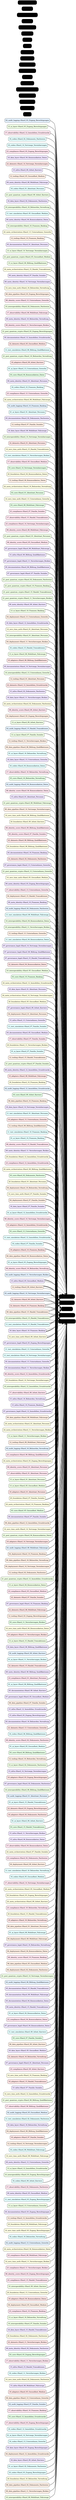 digraph DependencyGraph {
  rankdir=LR;
  node [shape=box, style=rounded];
  "18_data_layer::Shard_04_Kommunikation_Daten" [fillcolor="#F0E6FF", style="rounded,filled"];
  "22_datasets::Shard_14_Vertraege_Vereinbarungen" [fillcolor="#FFE6E6", style="rounded,filled"];
  "15_infra::Shard_09_Arbeit_Karriere" [fillcolor="#F0E6FF", style="rounded,filled"];
  "12_tooling::Shard_05_Gesundheit_Medizin" [fillcolor="#FFF0E6", style="rounded,filled"];
  "09_meta_identity::Shard_08_Mobilitaet_Fahrzeuge" [fillcolor="#F0E6FF", style="rounded,filled"];
  "16_codex::Shard_01_Identitaet_Personen" [fillcolor="#E6FFFF", style="rounded,filled"];
  "21_post_quantum_crypto::Shard_09_Arbeit_Karriere" [fillcolor="#F0FFE6", style="rounded,filled"];
  "18_data_layer::Shard_02_Dokumente_Nachweise" [fillcolor="#F0E6FF", style="rounded,filled"];
  "17_observability" [fillcolor="#lightgray", style="rounded,filled"];
  "10_interoperability::Shard_16_Behoerden_Verwaltung" [fillcolor="#F0FFE6", style="rounded,filled"];
  "11_test_simulation::Shard_05_Gesundheit_Medizin" [fillcolor="#E6FFFF", style="rounded,filled"];
  "09_meta_identity::Shard_04_Kommunikation_Daten" [fillcolor="#F0E6FF", style="rounded,filled"];
  "10_interoperability::Shard_10_Finanzen_Banking" [fillcolor="#F0FFE6", style="rounded,filled"];
  "24_meta_orchestration::Shard_13_Unternehmen_Gewerbe" [fillcolor="#FFFFE6", style="rounded,filled"];
  "12_tooling::Shard_10_Finanzen_Banking" [fillcolor="#FFF0E6", style="rounded,filled"];
  "22_datasets" [fillcolor="#lightgray", style="rounded,filled"];
  "05_documentation::Shard_01_Identitaet_Personen" [fillcolor="#F0E6FF", style="rounded,filled"];
  "13_ui_layer::Shard_14_Vertraege_Vereinbarungen" [fillcolor="#F0FFE6", style="rounded,filled"];
  "21_post_quantum_crypto::Shard_05_Gesundheit_Medizin" [fillcolor="#F0FFE6", style="rounded,filled"];
  "13_ui_layer::Shard_06_Bildung_Qualifikationen" [fillcolor="#F0FFE6", style="rounded,filled"];
  "24_meta_orchestration::Shard_15_Handel_Transaktionen" [fillcolor="#FFFFE6", style="rounded,filled"];
  "09_meta_identity::Shard_07_Familie_Soziales" [fillcolor="#F0E6FF", style="rounded,filled"];
  "09_meta_identity::Shard_14_Vertraege_Vereinbarungen" [fillcolor="#F0E6FF", style="rounded,filled"];
  "14_zero_time_auth::Shard_16_Behoerden_Verwaltung" [fillcolor="#FFFFE6", style="rounded,filled"];
  "06_data_pipeline::Shard_03_Zugang_Berechtigungen" [fillcolor="#FFF0E6", style="rounded,filled"];
  "08_identity_score::Shard_13_Unternehmen_Gewerbe" [fillcolor="#FFE6F0", style="rounded,filled"];
  "10_interoperability::Shard_02_Dokumente_Nachweise" [fillcolor="#F0FFE6", style="rounded,filled"];
  "03_core" [fillcolor="#lightgray", style="rounded,filled"];
  "17_observability::Shard_08_Mobilitaet_Fahrzeuge" [fillcolor="#FFE6F0", style="rounded,filled"];
  "04_deployment" [fillcolor="#lightgray", style="rounded,filled"];
  "06_data_pipeline" [fillcolor="#lightgray", style="rounded,filled"];
  "09_meta_identity::Shard_16_Behoerden_Verwaltung" [fillcolor="#F0E6FF", style="rounded,filled"];
  "08_identity_score::Shard_11_Versicherungen_Risiken" [fillcolor="#FFE6F0", style="rounded,filled"];
  "21_post_quantum_crypto::Shard_03_Zugang_Berechtigungen" [fillcolor="#F0FFE6", style="rounded,filled"];
  "05_documentation::Shard_12_Immobilien_Grundstuecke" [fillcolor="#F0E6FF", style="rounded,filled"];
  "22_datasets::Shard_05_Gesundheit_Medizin" [fillcolor="#FFE6E6", style="rounded,filled"];
  "05_documentation" [fillcolor="#lightgray", style="rounded,filled"];
  "11_test_simulation::Shard_06_Bildung_Qualifikationen" [fillcolor="#E6FFFF", style="rounded,filled"];
  "21_post_quantum_crypto" [fillcolor="#lightgray", style="rounded,filled"];
  "21_post_quantum_crypto::Shard_16_Behoerden_Verwaltung" [fillcolor="#F0FFE6", style="rounded,filled"];
  "20_foundation" [fillcolor="#lightgray", style="rounded,filled"];
  "19_adapters::Shard_09_Arbeit_Karriere" [fillcolor="#FFE6E6", style="rounded,filled"];
  "01_ai_layer::Shard_13_Unternehmen_Gewerbe" [fillcolor="#E6FFFF", style="rounded,filled"];
  "03_core::Shard_04_Kommunikation_Daten" [fillcolor="#E6FFE6", style="rounded,filled"];
  "09_meta_identity::Shard_01_Identitaet_Personen" [fillcolor="#F0E6FF", style="rounded,filled"];
  "16_codex::Shard_10_Finanzen_Banking" [fillcolor="#E6FFFF", style="rounded,filled"];
  "23_compliance::Shard_13_Unternehmen_Gewerbe" [fillcolor="#FFE6F0", style="rounded,filled"];
  "24_meta_orchestration::Shard_08_Mobilitaet_Fahrzeuge" [fillcolor="#FFFFE6", style="rounded,filled"];
  "02_audit_logging::Shard_10_Finanzen_Banking" [fillcolor="#E6F3FF", style="rounded,filled"];
  "01_ai_layer::Shard_01_Identitaet_Personen" [fillcolor="#E6FFFF", style="rounded,filled"];
  "05_documentation::Shard_02_Dokumente_Nachweise" [fillcolor="#F0E6FF", style="rounded,filled"];
  "12_tooling::Shard_07_Familie_Soziales" [fillcolor="#FFF0E6", style="rounded,filled"];
  "18_data_layer::Shard_08_Mobilitaet_Fahrzeuge" [fillcolor="#F0E6FF", style="rounded,filled"];
  "10_interoperability::Shard_14_Vertraege_Vereinbarungen" [fillcolor="#F0FFE6", style="rounded,filled"];
  "22_datasets::Shard_01_Identitaet_Personen" [fillcolor="#FFE6E6", style="rounded,filled"];
  "14_zero_time_auth::Shard_15_Handel_Transaktionen" [fillcolor="#FFFFE6", style="rounded,filled"];
  "11_test_simulation::Shard_11_Versicherungen_Risiken" [fillcolor="#E6FFFF", style="rounded,filled"];
  "17_observability::Shard_05_Gesundheit_Medizin" [fillcolor="#FFE6F0", style="rounded,filled"];
  "03_core::Shard_14_Vertraege_Vereinbarungen" [fillcolor="#E6FFE6", style="rounded,filled"];
  "20_foundation::Shard_04_Kommunikation_Daten" [fillcolor="#FFFFE6", style="rounded,filled"];
  "12_tooling::Shard_04_Kommunikation_Daten" [fillcolor="#FFF0E6", style="rounded,filled"];
  "24_meta_orchestration::Shard_16_Behoerden_Verwaltung" [fillcolor="#FFFFE6", style="rounded,filled"];
  "03_core::Shard_01_Identitaet_Personen" [fillcolor="#E6FFE6", style="rounded,filled"];
  "14_zero_time_auth::Shard_13_Unternehmen_Gewerbe" [fillcolor="#FFFFE6", style="rounded,filled"];
  "03_core::Shard_08_Mobilitaet_Fahrzeuge" [fillcolor="#E6FFE6", style="rounded,filled"];
  "23_compliance::Shard_07_Familie_Soziales" [fillcolor="#FFE6F0", style="rounded,filled"];
  "17_observability::Shard_15_Handel_Transaktionen" [fillcolor="#FFE6F0", style="rounded,filled"];
  "23_compliance::Shard_14_Vertraege_Vereinbarungen" [fillcolor="#FFE6F0", style="rounded,filled"];
  "08_identity_score::Shard_08_Mobilitaet_Fahrzeuge" [fillcolor="#FFE6F0", style="rounded,filled"];
  "21_post_quantum_crypto::Shard_01_Identitaet_Personen" [fillcolor="#F0FFE6", style="rounded,filled"];
  "08_identity_score::Shard_05_Gesundheit_Medizin" [fillcolor="#FFE6F0", style="rounded,filled"];
  "07_governance_legal::Shard_08_Mobilitaet_Fahrzeuge" [fillcolor="#F0E6FF", style="rounded,filled"];
  "15_infra::Shard_06_Bildung_Qualifikationen" [fillcolor="#F0E6FF", style="rounded,filled"];
  "07_governance_legal::Shard_11_Versicherungen_Risiken" [fillcolor="#F0E6FF", style="rounded,filled"];
  "05_documentation::Shard_06_Bildung_Qualifikationen" [fillcolor="#F0E6FF", style="rounded,filled"];
  "07_governance_legal::Shard_07_Familie_Soziales" [fillcolor="#F0E6FF", style="rounded,filled"];
  "21_post_quantum_crypto::Shard_02_Dokumente_Nachweise" [fillcolor="#F0FFE6", style="rounded,filled"];
  "21_post_quantum_crypto::Shard_10_Finanzen_Banking" [fillcolor="#F0FFE6", style="rounded,filled"];
  "21_post_quantum_crypto::Shard_15_Handel_Transaktionen" [fillcolor="#F0FFE6", style="rounded,filled"];
  "12_tooling" [fillcolor="#lightgray", style="rounded,filled"];
  "21_post_quantum_crypto::Shard_11_Versicherungen_Risiken" [fillcolor="#F0FFE6", style="rounded,filled"];
  "09_meta_identity::Shard_09_Arbeit_Karriere" [fillcolor="#F0E6FF", style="rounded,filled"];
  "13_ui_layer::Shard_10_Finanzen_Banking" [fillcolor="#F0FFE6", style="rounded,filled"];
  "14_zero_time_auth" [fillcolor="#lightgray", style="rounded,filled"];
  "04_deployment::Shard_13_Unternehmen_Gewerbe" [fillcolor="#FFF0E6", style="rounded,filled"];
  "18_data_layer::Shard_12_Immobilien_Grundstuecke" [fillcolor="#F0E6FF", style="rounded,filled"];
  "14_zero_time_auth::Shard_01_Identitaet_Personen" [fillcolor="#FFFFE6", style="rounded,filled"];
  "10_interoperability::Shard_01_Identitaet_Personen" [fillcolor="#F0FFE6", style="rounded,filled"];
  "04_deployment::Shard_11_Versicherungen_Risiken" [fillcolor="#FFF0E6", style="rounded,filled"];
  "16_codex::Shard_15_Handel_Transaktionen" [fillcolor="#E6FFFF", style="rounded,filled"];
  "13_ui_layer::Shard_08_Mobilitaet_Fahrzeuge" [fillcolor="#F0FFE6", style="rounded,filled"];
  "19_adapters::Shard_06_Bildung_Qualifikationen" [fillcolor="#FFE6E6", style="rounded,filled"];
  "05_documentation::Shard_14_Vertraege_Vereinbarungen" [fillcolor="#F0E6FF", style="rounded,filled"];
  "10_interoperability::Shard_13_Unternehmen_Gewerbe" [fillcolor="#F0FFE6", style="rounded,filled"];
  "12_tooling::Shard_01_Identitaet_Personen" [fillcolor="#FFF0E6", style="rounded,filled"];
  "22_datasets::Shard_12_Immobilien_Grundstuecke" [fillcolor="#FFE6E6", style="rounded,filled"];
  "15_infra::Shard_02_Dokumente_Nachweise" [fillcolor="#F0E6FF", style="rounded,filled"];
  "18_data_layer::Shard_11_Versicherungen_Risiken" [fillcolor="#F0E6FF", style="rounded,filled"];
  "24_meta_orchestration::Shard_02_Dokumente_Nachweise" [fillcolor="#FFFFE6", style="rounded,filled"];
  "08_identity_score::Shard_09_Arbeit_Karriere" [fillcolor="#FFE6F0", style="rounded,filled"];
  "04_deployment::Shard_03_Zugang_Berechtigungen" [fillcolor="#FFF0E6", style="rounded,filled"];
  "13_ui_layer::Shard_09_Arbeit_Karriere" [fillcolor="#F0FFE6", style="rounded,filled"];
  "02_audit_logging::Shard_15_Handel_Transaktionen" [fillcolor="#E6F3FF", style="rounded,filled"];
  "13_ui_layer::Shard_07_Familie_Soziales" [fillcolor="#F0FFE6", style="rounded,filled"];
  "12_tooling::Shard_11_Versicherungen_Risiken" [fillcolor="#FFF0E6", style="rounded,filled"];
  "06_data_pipeline::Shard_06_Bildung_Qualifikationen" [fillcolor="#FFF0E6", style="rounded,filled"];
  "01_ai_layer::Shard_16_Behoerden_Verwaltung" [fillcolor="#E6FFFF", style="rounded,filled"];
  "18_data_layer::Shard_13_Unternehmen_Gewerbe" [fillcolor="#F0E6FF", style="rounded,filled"];
  "16_codex::Shard_04_Kommunikation_Daten" [fillcolor="#E6FFFF", style="rounded,filled"];
  "09_meta_identity" [fillcolor="#lightgray", style="rounded,filled"];
  "17_observability::Shard_16_Behoerden_Verwaltung" [fillcolor="#FFE6F0", style="rounded,filled"];
  "11_test_simulation" [fillcolor="#lightgray", style="rounded,filled"];
  "03_core::Shard_16_Behoerden_Verwaltung" [fillcolor="#E6FFE6", style="rounded,filled"];
  "02_audit_logging::Shard_04_Kommunikation_Daten" [fillcolor="#E6F3FF", style="rounded,filled"];
  "08_identity_score::Shard_04_Kommunikation_Daten" [fillcolor="#FFE6F0", style="rounded,filled"];
  "15_infra::Shard_01_Identitaet_Personen" [fillcolor="#F0E6FF", style="rounded,filled"];
  "21_post_quantum_crypto::Shard_08_Mobilitaet_Fahrzeuge" [fillcolor="#F0FFE6", style="rounded,filled"];
  "06_data_pipeline::Shard_14_Vertraege_Vereinbarungen" [fillcolor="#FFF0E6", style="rounded,filled"];
  "14_zero_time_auth::Shard_06_Bildung_Qualifikationen" [fillcolor="#FFFFE6", style="rounded,filled"];
  "20_foundation::Shard_09_Arbeit_Karriere" [fillcolor="#FFFFE6", style="rounded,filled"];
  "08_identity_score::Shard_06_Bildung_Qualifikationen" [fillcolor="#FFE6F0", style="rounded,filled"];
  "08_identity_score::Shard_07_Familie_Soziales" [fillcolor="#FFE6F0", style="rounded,filled"];
  "22_datasets::Shard_06_Bildung_Qualifikationen" [fillcolor="#FFE6E6", style="rounded,filled"];
  "20_foundation::Shard_06_Bildung_Qualifikationen" [fillcolor="#FFFFE6", style="rounded,filled"];
  "05_documentation::Shard_10_Finanzen_Banking" [fillcolor="#F0E6FF", style="rounded,filled"];
  "22_datasets::Shard_02_Dokumente_Nachweise" [fillcolor="#FFE6E6", style="rounded,filled"];
  "07_governance_legal::Shard_13_Unternehmen_Gewerbe" [fillcolor="#F0E6FF", style="rounded,filled"];
  "21_post_quantum_crypto::Shard_13_Unternehmen_Gewerbe" [fillcolor="#F0FFE6", style="rounded,filled"];
  "14_zero_time_auth::Shard_05_Gesundheit_Medizin" [fillcolor="#FFFFE6", style="rounded,filled"];
  "09_meta_identity::Shard_03_Zugang_Berechtigungen" [fillcolor="#F0E6FF", style="rounded,filled"];
  "17_observability::Shard_13_Unternehmen_Gewerbe" [fillcolor="#FFE6F0", style="rounded,filled"];
  "04_deployment::Shard_15_Handel_Transaktionen" [fillcolor="#FFF0E6", style="rounded,filled"];
  "09_meta_identity::Shard_10_Finanzen_Banking" [fillcolor="#F0E6FF", style="rounded,filled"];
  "02_audit_logging::Shard_02_Dokumente_Nachweise" [fillcolor="#E6F3FF", style="rounded,filled"];
  "11_test_simulation::Shard_08_Mobilitaet_Fahrzeuge" [fillcolor="#E6FFFF", style="rounded,filled"];
  "10_interoperability::Shard_04_Kommunikation_Daten" [fillcolor="#F0FFE6", style="rounded,filled"];
  "10_interoperability::Shard_11_Versicherungen_Risiken" [fillcolor="#F0FFE6", style="rounded,filled"];
  "12_tooling::Shard_13_Unternehmen_Gewerbe" [fillcolor="#FFF0E6", style="rounded,filled"];
  "11_test_simulation::Shard_04_Kommunikation_Daten" [fillcolor="#E6FFFF", style="rounded,filled"];
  "07_governance_legal::Shard_14_Vertraege_Vereinbarungen" [fillcolor="#F0E6FF", style="rounded,filled"];
  "07_governance_legal::Shard_06_Bildung_Qualifikationen" [fillcolor="#F0E6FF", style="rounded,filled"];
  "07_governance_legal::Shard_15_Handel_Transaktionen" [fillcolor="#F0E6FF", style="rounded,filled"];
  "22_datasets::Shard_04_Kommunikation_Daten" [fillcolor="#FFE6E6", style="rounded,filled"];
  "10_interoperability::Shard_05_Gesundheit_Medizin" [fillcolor="#F0FFE6", style="rounded,filled"];
  "03_core::Shard_10_Finanzen_Banking" [fillcolor="#E6FFE6", style="rounded,filled"];
  "24_meta_orchestration::Shard_12_Immobilien_Grundstuecke" [fillcolor="#FFFFE6", style="rounded,filled"];
  "18_data_layer::Shard_01_Identitaet_Personen" [fillcolor="#F0E6FF", style="rounded,filled"];
  "24_meta_orchestration::Shard_14_Vertraege_Vereinbarungen" [fillcolor="#FFFFE6", style="rounded,filled"];
  "20_foundation::Shard_05_Gesundheit_Medizin" [fillcolor="#FFFFE6", style="rounded,filled"];
  "07_governance_legal::Shard_09_Arbeit_Karriere" [fillcolor="#F0E6FF", style="rounded,filled"];
  "04_deployment::Shard_01_Identitaet_Personen" [fillcolor="#FFF0E6", style="rounded,filled"];
  "15_infra::Shard_13_Unternehmen_Gewerbe" [fillcolor="#F0E6FF", style="rounded,filled"];
  "11_test_simulation::Shard_07_Familie_Soziales" [fillcolor="#E6FFFF", style="rounded,filled"];
  "05_documentation::Shard_05_Gesundheit_Medizin" [fillcolor="#F0E6FF", style="rounded,filled"];
  "17_observability::Shard_07_Familie_Soziales" [fillcolor="#FFE6F0", style="rounded,filled"];
  "20_foundation::Shard_11_Versicherungen_Risiken" [fillcolor="#FFFFE6", style="rounded,filled"];
  "01_ai_layer::Shard_07_Familie_Soziales" [fillcolor="#E6FFFF", style="rounded,filled"];
  "12_tooling::Shard_15_Handel_Transaktionen" [fillcolor="#FFF0E6", style="rounded,filled"];
  "21_post_quantum_crypto::Shard_07_Familie_Soziales" [fillcolor="#F0FFE6", style="rounded,filled"];
  "09_meta_identity::Shard_12_Immobilien_Grundstuecke" [fillcolor="#F0E6FF", style="rounded,filled"];
  "19_adapters::Shard_08_Mobilitaet_Fahrzeuge" [fillcolor="#FFE6E6", style="rounded,filled"];
  "08_identity_score" [fillcolor="#lightgray", style="rounded,filled"];
  "20_foundation::Shard_10_Finanzen_Banking" [fillcolor="#FFFFE6", style="rounded,filled"];
  "02_audit_logging::Shard_12_Immobilien_Grundstuecke" [fillcolor="#E6F3FF", style="rounded,filled"];
  "03_core::Shard_09_Arbeit_Karriere" [fillcolor="#E6FFE6", style="rounded,filled"];
  "06_data_pipeline::Shard_10_Finanzen_Banking" [fillcolor="#FFF0E6", style="rounded,filled"];
  "18_data_layer::Shard_14_Vertraege_Vereinbarungen" [fillcolor="#F0E6FF", style="rounded,filled"];
  "11_test_simulation::Shard_01_Identitaet_Personen" [fillcolor="#E6FFFF", style="rounded,filled"];
  "19_adapters::Shard_13_Unternehmen_Gewerbe" [fillcolor="#FFE6E6", style="rounded,filled"];
  "12_tooling::Shard_06_Bildung_Qualifikationen" [fillcolor="#FFF0E6", style="rounded,filled"];
  "23_compliance" [fillcolor="#lightgray", style="rounded,filled"];
  "11_test_simulation::Shard_10_Finanzen_Banking" [fillcolor="#E6FFFF", style="rounded,filled"];
  "01_ai_layer::Shard_10_Finanzen_Banking" [fillcolor="#E6FFFF", style="rounded,filled"];
  "08_identity_score::Shard_15_Handel_Transaktionen" [fillcolor="#FFE6F0", style="rounded,filled"];
  "09_meta_identity::Shard_11_Versicherungen_Risiken" [fillcolor="#F0E6FF", style="rounded,filled"];
  "20_foundation::Shard_12_Immobilien_Grundstuecke" [fillcolor="#FFFFE6", style="rounded,filled"];
  "23_compliance::Shard_12_Immobilien_Grundstuecke" [fillcolor="#FFE6F0", style="rounded,filled"];
  "24_meta_orchestration::Shard_06_Bildung_Qualifikationen" [fillcolor="#FFFFE6", style="rounded,filled"];
  "03_core::Shard_02_Dokumente_Nachweise" [fillcolor="#E6FFE6", style="rounded,filled"];
  "20_foundation::Shard_01_Identitaet_Personen" [fillcolor="#FFFFE6", style="rounded,filled"];
  "04_deployment::Shard_16_Behoerden_Verwaltung" [fillcolor="#FFF0E6", style="rounded,filled"];
  "14_zero_time_auth::Shard_07_Familie_Soziales" [fillcolor="#FFFFE6", style="rounded,filled"];
  "04_deployment::Shard_07_Familie_Soziales" [fillcolor="#FFF0E6", style="rounded,filled"];
  "18_data_layer::Shard_07_Familie_Soziales" [fillcolor="#F0E6FF", style="rounded,filled"];
  "01_ai_layer::Shard_12_Immobilien_Grundstuecke" [fillcolor="#E6FFFF", style="rounded,filled"];
  "08_identity_score::Shard_14_Vertraege_Vereinbarungen" [fillcolor="#FFE6F0", style="rounded,filled"];
  "19_adapters::Shard_12_Immobilien_Grundstuecke" [fillcolor="#FFE6E6", style="rounded,filled"];
  "18_data_layer" [fillcolor="#lightgray", style="rounded,filled"];
  "03_core::Shard_13_Unternehmen_Gewerbe" [fillcolor="#E6FFE6", style="rounded,filled"];
  "11_test_simulation::Shard_12_Immobilien_Grundstuecke" [fillcolor="#E6FFFF", style="rounded,filled"];
  "16_codex::Shard_07_Familie_Soziales" [fillcolor="#E6FFFF", style="rounded,filled"];
  "19_adapters::Shard_10_Finanzen_Banking" [fillcolor="#FFE6E6", style="rounded,filled"];
  "06_data_pipeline::Shard_04_Kommunikation_Daten" [fillcolor="#FFF0E6", style="rounded,filled"];
  "01_ai_layer::Shard_03_Zugang_Berechtigungen" [fillcolor="#E6FFFF", style="rounded,filled"];
  "08_identity_score::Shard_16_Behoerden_Verwaltung" [fillcolor="#FFE6F0", style="rounded,filled"];
  "02_audit_logging::Shard_11_Versicherungen_Risiken" [fillcolor="#E6F3FF", style="rounded,filled"];
  "15_infra::Shard_05_Gesundheit_Medizin" [fillcolor="#F0E6FF", style="rounded,filled"];
  "12_tooling::Shard_09_Arbeit_Karriere" [fillcolor="#FFF0E6", style="rounded,filled"];
  "02_audit_logging::Shard_14_Vertraege_Vereinbarungen" [fillcolor="#E6F3FF", style="rounded,filled"];
  "22_datasets::Shard_09_Arbeit_Karriere" [fillcolor="#FFE6E6", style="rounded,filled"];
  "22_datasets::Shard_10_Finanzen_Banking" [fillcolor="#FFE6E6", style="rounded,filled"];
  "06_data_pipeline::Shard_15_Handel_Transaktionen" [fillcolor="#FFF0E6", style="rounded,filled"];
  "10_interoperability::Shard_15_Handel_Transaktionen" [fillcolor="#F0FFE6", style="rounded,filled"];
  "11_test_simulation::Shard_15_Handel_Transaktionen" [fillcolor="#E6FFFF", style="rounded,filled"];
  "18_data_layer::Shard_10_Finanzen_Banking" [fillcolor="#F0E6FF", style="rounded,filled"];
  "14_zero_time_auth::Shard_09_Arbeit_Karriere" [fillcolor="#FFFFE6", style="rounded,filled"];
  "07_governance_legal::Shard_03_Zugang_Berechtigungen" [fillcolor="#F0E6FF", style="rounded,filled"];
  "11_test_simulation::Shard_13_Unternehmen_Gewerbe" [fillcolor="#E6FFFF", style="rounded,filled"];
  "15_infra" [fillcolor="#lightgray", style="rounded,filled"];
  "11_test_simulation::Shard_14_Vertraege_Vereinbarungen" [fillcolor="#E6FFFF", style="rounded,filled"];
  "05_documentation::Shard_13_Unternehmen_Gewerbe" [fillcolor="#F0E6FF", style="rounded,filled"];
  "05_documentation::Shard_11_Versicherungen_Risiken" [fillcolor="#F0E6FF", style="rounded,filled"];
  "08_identity_score::Shard_12_Immobilien_Grundstuecke" [fillcolor="#FFE6F0", style="rounded,filled"];
  "20_foundation::Shard_14_Vertraege_Vereinbarungen" [fillcolor="#FFFFE6", style="rounded,filled"];
  "10_interoperability::Shard_12_Immobilien_Grundstuecke" [fillcolor="#F0FFE6", style="rounded,filled"];
  "17_observability::Shard_09_Arbeit_Karriere" [fillcolor="#FFE6F0", style="rounded,filled"];
  "15_infra::Shard_16_Behoerden_Verwaltung" [fillcolor="#F0E6FF", style="rounded,filled"];
  "15_infra::Shard_10_Finanzen_Banking" [fillcolor="#F0E6FF", style="rounded,filled"];
  "07_governance_legal::Shard_12_Immobilien_Grundstuecke" [fillcolor="#F0E6FF", style="rounded,filled"];
  "06_data_pipeline::Shard_08_Mobilitaet_Fahrzeuge" [fillcolor="#FFF0E6", style="rounded,filled"];
  "02_audit_logging" [fillcolor="#lightgray", style="rounded,filled"];
  "24_meta_orchestration::Shard_01_Identitaet_Personen" [fillcolor="#FFFFE6", style="rounded,filled"];
  "24_meta_orchestration::Shard_11_Versicherungen_Risiken" [fillcolor="#FFFFE6", style="rounded,filled"];
  "13_ui_layer::Shard_11_Versicherungen_Risiken" [fillcolor="#F0FFE6", style="rounded,filled"];
  "12_tooling::Shard_08_Mobilitaet_Fahrzeuge" [fillcolor="#FFF0E6", style="rounded,filled"];
  "02_audit_logging::Shard_16_Behoerden_Verwaltung" [fillcolor="#E6F3FF", style="rounded,filled"];
  "23_compliance::Shard_06_Bildung_Qualifikationen" [fillcolor="#FFE6F0", style="rounded,filled"];
  "24_meta_orchestration::Shard_03_Zugang_Berechtigungen" [fillcolor="#FFFFE6", style="rounded,filled"];
  "08_identity_score::Shard_01_Identitaet_Personen" [fillcolor="#FFE6F0", style="rounded,filled"];
  "16_codex" [fillcolor="#lightgray", style="rounded,filled"];
  "17_observability::Shard_01_Identitaet_Personen" [fillcolor="#FFE6F0", style="rounded,filled"];
  "13_ui_layer::Shard_01_Identitaet_Personen" [fillcolor="#F0FFE6", style="rounded,filled"];
  "13_ui_layer::Shard_05_Gesundheit_Medizin" [fillcolor="#F0FFE6", style="rounded,filled"];
  "19_adapters::Shard_01_Identitaet_Personen" [fillcolor="#FFE6E6", style="rounded,filled"];
  "20_foundation::Shard_07_Familie_Soziales" [fillcolor="#FFFFE6", style="rounded,filled"];
  "24_meta_orchestration::Shard_10_Finanzen_Banking" [fillcolor="#FFFFE6", style="rounded,filled"];
  "03_core::Shard_05_Gesundheit_Medizin" [fillcolor="#E6FFE6", style="rounded,filled"];
  "19_adapters" [fillcolor="#lightgray", style="rounded,filled"];
  "05_documentation::Shard_07_Familie_Soziales" [fillcolor="#F0E6FF", style="rounded,filled"];
  "06_data_pipeline::Shard_12_Immobilien_Grundstuecke" [fillcolor="#FFF0E6", style="rounded,filled"];
  "14_zero_time_auth::Shard_14_Vertraege_Vereinbarungen" [fillcolor="#FFFFE6", style="rounded,filled"];
  "21_post_quantum_crypto::Shard_04_Kommunikation_Daten" [fillcolor="#F0FFE6", style="rounded,filled"];
  "19_adapters::Shard_14_Vertraege_Vereinbarungen" [fillcolor="#FFE6E6", style="rounded,filled"];
  "02_audit_logging::Shard_08_Mobilitaet_Fahrzeuge" [fillcolor="#E6F3FF", style="rounded,filled"];
  "10_interoperability" [fillcolor="#lightgray", style="rounded,filled"];
  "04_deployment::Shard_10_Finanzen_Banking" [fillcolor="#FFF0E6", style="rounded,filled"];
  "06_data_pipeline::Shard_16_Behoerden_Verwaltung" [fillcolor="#FFF0E6", style="rounded,filled"];
  "04_deployment::Shard_14_Vertraege_Vereinbarungen" [fillcolor="#FFF0E6", style="rounded,filled"];
  "12_tooling::Shard_02_Dokumente_Nachweise" [fillcolor="#FFF0E6", style="rounded,filled"];
  "21_post_quantum_crypto::Shard_12_Immobilien_Grundstuecke" [fillcolor="#F0FFE6", style="rounded,filled"];
  "13_ui_layer::Shard_04_Kommunikation_Daten" [fillcolor="#F0FFE6", style="rounded,filled"];
  "23_compliance::Shard_05_Gesundheit_Medizin" [fillcolor="#FFE6F0", style="rounded,filled"];
  "22_datasets::Shard_07_Familie_Soziales" [fillcolor="#FFE6E6", style="rounded,filled"];
  "13_ui_layer" [fillcolor="#lightgray", style="rounded,filled"];
  "07_governance_legal::Shard_10_Finanzen_Banking" [fillcolor="#F0E6FF", style="rounded,filled"];
  "22_datasets::Shard_08_Mobilitaet_Fahrzeuge" [fillcolor="#FFE6E6", style="rounded,filled"];
  "12_tooling::Shard_03_Zugang_Berechtigungen" [fillcolor="#FFF0E6", style="rounded,filled"];
  "03_core::Shard_11_Versicherungen_Risiken" [fillcolor="#E6FFE6", style="rounded,filled"];
  "14_zero_time_auth::Shard_04_Kommunikation_Daten" [fillcolor="#FFFFE6", style="rounded,filled"];
  "24_meta_orchestration" [fillcolor="#lightgray", style="rounded,filled"];
  "19_adapters::Shard_11_Versicherungen_Risiken" [fillcolor="#FFE6E6", style="rounded,filled"];
  "13_ui_layer::Shard_15_Handel_Transaktionen" [fillcolor="#F0FFE6", style="rounded,filled"];
  "18_data_layer::Shard_06_Bildung_Qualifikationen" [fillcolor="#F0E6FF", style="rounded,filled"];
  "02_audit_logging::Shard_09_Arbeit_Karriere" [fillcolor="#E6F3FF", style="rounded,filled"];
  "01_ai_layer::Shard_11_Versicherungen_Risiken" [fillcolor="#E6FFFF", style="rounded,filled"];
  "22_datasets::Shard_15_Handel_Transaktionen" [fillcolor="#FFE6E6", style="rounded,filled"];
  "09_meta_identity::Shard_06_Bildung_Qualifikationen" [fillcolor="#F0E6FF", style="rounded,filled"];
  "23_compliance::Shard_01_Identitaet_Personen" [fillcolor="#FFE6F0", style="rounded,filled"];
  "01_ai_layer::Shard_06_Bildung_Qualifikationen" [fillcolor="#E6FFFF", style="rounded,filled"];
  "05_documentation::Shard_09_Arbeit_Karriere" [fillcolor="#F0E6FF", style="rounded,filled"];
  "07_governance_legal::Shard_05_Gesundheit_Medizin" [fillcolor="#F0E6FF", style="rounded,filled"];
  "06_data_pipeline::Shard_07_Familie_Soziales" [fillcolor="#FFF0E6", style="rounded,filled"];
  "15_infra::Shard_12_Immobilien_Grundstuecke" [fillcolor="#F0E6FF", style="rounded,filled"];
  "15_infra::Shard_03_Zugang_Berechtigungen" [fillcolor="#F0E6FF", style="rounded,filled"];
  "05_documentation::Shard_16_Behoerden_Verwaltung" [fillcolor="#F0E6FF", style="rounded,filled"];
  "22_datasets::Shard_13_Unternehmen_Gewerbe" [fillcolor="#FFE6E6", style="rounded,filled"];
  "16_codex::Shard_06_Bildung_Qualifikationen" [fillcolor="#E6FFFF", style="rounded,filled"];
  "08_identity_score::Shard_02_Dokumente_Nachweise" [fillcolor="#FFE6F0", style="rounded,filled"];
  "01_ai_layer::Shard_05_Gesundheit_Medizin" [fillcolor="#E6FFFF", style="rounded,filled"];
  "03_core::Shard_06_Bildung_Qualifikationen" [fillcolor="#E6FFE6", style="rounded,filled"];
  "12_tooling::Shard_16_Behoerden_Verwaltung" [fillcolor="#FFF0E6", style="rounded,filled"];
  "13_ui_layer::Shard_02_Dokumente_Nachweise" [fillcolor="#F0FFE6", style="rounded,filled"];
  "15_infra::Shard_14_Vertraege_Vereinbarungen" [fillcolor="#F0E6FF", style="rounded,filled"];
  "19_adapters::Shard_03_Zugang_Berechtigungen" [fillcolor="#FFE6E6", style="rounded,filled"];
  "07_governance_legal::Shard_02_Dokumente_Nachweise" [fillcolor="#F0E6FF", style="rounded,filled"];
  "10_interoperability::Shard_06_Bildung_Qualifikationen" [fillcolor="#F0FFE6", style="rounded,filled"];
  "02_audit_logging::Shard_01_Identitaet_Personen" [fillcolor="#E6F3FF", style="rounded,filled"];
  "01_ai_layer::Shard_15_Handel_Transaktionen" [fillcolor="#E6FFFF", style="rounded,filled"];
  "22_datasets::Shard_03_Zugang_Berechtigungen" [fillcolor="#FFE6E6", style="rounded,filled"];
  "19_adapters::Shard_02_Dokumente_Nachweise" [fillcolor="#FFE6E6", style="rounded,filled"];
  "01_ai_layer::Shard_09_Arbeit_Karriere" [fillcolor="#E6FFFF", style="rounded,filled"];
  "03_core::Shard_15_Handel_Transaktionen" [fillcolor="#E6FFE6", style="rounded,filled"];
  "15_infra::Shard_11_Versicherungen_Risiken" [fillcolor="#F0E6FF", style="rounded,filled"];
  "15_infra::Shard_04_Kommunikation_Daten" [fillcolor="#F0E6FF", style="rounded,filled"];
  "17_observability::Shard_04_Kommunikation_Daten" [fillcolor="#FFE6F0", style="rounded,filled"];
  "24_meta_orchestration::Shard_07_Familie_Soziales" [fillcolor="#FFFFE6", style="rounded,filled"];
  "23_compliance::Shard_02_Dokumente_Nachweise" [fillcolor="#FFE6F0", style="rounded,filled"];
  "04_deployment::Shard_09_Arbeit_Karriere" [fillcolor="#FFF0E6", style="rounded,filled"];
  "11_test_simulation::Shard_16_Behoerden_Verwaltung" [fillcolor="#E6FFFF", style="rounded,filled"];
  "16_codex::Shard_05_Gesundheit_Medizin" [fillcolor="#E6FFFF", style="rounded,filled"];
  "17_observability::Shard_14_Vertraege_Vereinbarungen" [fillcolor="#FFE6F0", style="rounded,filled"];
  "24_meta_orchestration::Shard_05_Gesundheit_Medizin" [fillcolor="#FFFFE6", style="rounded,filled"];
  "20_foundation::Shard_03_Zugang_Berechtigungen" [fillcolor="#FFFFE6", style="rounded,filled"];
  "24_meta_orchestration::Shard_09_Arbeit_Karriere" [fillcolor="#FFFFE6", style="rounded,filled"];
  "23_compliance::Shard_16_Behoerden_Verwaltung" [fillcolor="#FFE6F0", style="rounded,filled"];
  "20_foundation::Shard_15_Handel_Transaktionen" [fillcolor="#FFFFE6", style="rounded,filled"];
  "19_adapters::Shard_16_Behoerden_Verwaltung" [fillcolor="#FFE6E6", style="rounded,filled"];
  "06_data_pipeline::Shard_01_Identitaet_Personen" [fillcolor="#FFF0E6", style="rounded,filled"];
  "01_ai_layer::Shard_08_Mobilitaet_Fahrzeuge" [fillcolor="#E6FFFF", style="rounded,filled"];
  "04_deployment::Shard_08_Mobilitaet_Fahrzeuge" [fillcolor="#FFF0E6", style="rounded,filled"];
  "07_governance_legal::Shard_16_Behoerden_Verwaltung" [fillcolor="#F0E6FF", style="rounded,filled"];
  "04_deployment::Shard_04_Kommunikation_Daten" [fillcolor="#FFF0E6", style="rounded,filled"];
  "08_identity_score::Shard_10_Finanzen_Banking" [fillcolor="#FFE6F0", style="rounded,filled"];
  "06_data_pipeline::Shard_05_Gesundheit_Medizin" [fillcolor="#FFF0E6", style="rounded,filled"];
  "04_deployment::Shard_02_Dokumente_Nachweise" [fillcolor="#FFF0E6", style="rounded,filled"];
  "21_post_quantum_crypto::Shard_14_Vertraege_Vereinbarungen" [fillcolor="#F0FFE6", style="rounded,filled"];
  "02_audit_logging::Shard_06_Bildung_Qualifikationen" [fillcolor="#E6F3FF", style="rounded,filled"];
  "05_documentation::Shard_15_Handel_Transaktionen" [fillcolor="#F0E6FF", style="rounded,filled"];
  "05_documentation::Shard_08_Mobilitaet_Fahrzeuge" [fillcolor="#F0E6FF", style="rounded,filled"];
  "05_documentation::Shard_04_Kommunikation_Daten" [fillcolor="#F0E6FF", style="rounded,filled"];
  "09_meta_identity::Shard_15_Handel_Transaktionen" [fillcolor="#F0E6FF", style="rounded,filled"];
  "01_ai_layer::Shard_04_Kommunikation_Daten" [fillcolor="#E6FFFF", style="rounded,filled"];
  "23_compliance::Shard_04_Kommunikation_Daten" [fillcolor="#FFE6F0", style="rounded,filled"];
  "07_governance_legal::Shard_04_Kommunikation_Daten" [fillcolor="#F0E6FF", style="rounded,filled"];
  "11_test_simulation::Shard_09_Arbeit_Karriere" [fillcolor="#E6FFFF", style="rounded,filled"];
  "03_core::Shard_07_Familie_Soziales" [fillcolor="#E6FFE6", style="rounded,filled"];
  "06_data_pipeline::Shard_09_Arbeit_Karriere" [fillcolor="#FFF0E6", style="rounded,filled"];
  "18_data_layer::Shard_05_Gesundheit_Medizin" [fillcolor="#F0E6FF", style="rounded,filled"];
  "22_datasets::Shard_16_Behoerden_Verwaltung" [fillcolor="#FFE6E6", style="rounded,filled"];
  "07_governance_legal::Shard_01_Identitaet_Personen" [fillcolor="#F0E6FF", style="rounded,filled"];
  "23_compliance::Shard_09_Arbeit_Karriere" [fillcolor="#FFE6F0", style="rounded,filled"];
  "14_zero_time_auth::Shard_10_Finanzen_Banking" [fillcolor="#FFFFE6", style="rounded,filled"];
  "19_adapters::Shard_15_Handel_Transaktionen" [fillcolor="#FFE6E6", style="rounded,filled"];
  "15_infra::Shard_07_Familie_Soziales" [fillcolor="#F0E6FF", style="rounded,filled"];
  "14_zero_time_auth::Shard_12_Immobilien_Grundstuecke" [fillcolor="#FFFFE6", style="rounded,filled"];
  "21_post_quantum_crypto::Shard_06_Bildung_Qualifikationen" [fillcolor="#F0FFE6", style="rounded,filled"];
  "17_observability::Shard_06_Bildung_Qualifikationen" [fillcolor="#FFE6F0", style="rounded,filled"];
  "02_audit_logging::Shard_05_Gesundheit_Medizin" [fillcolor="#E6F3FF", style="rounded,filled"];
  "11_test_simulation::Shard_02_Dokumente_Nachweise" [fillcolor="#E6FFFF", style="rounded,filled"];
  "18_data_layer::Shard_16_Behoerden_Verwaltung" [fillcolor="#F0E6FF", style="rounded,filled"];
  "04_deployment::Shard_06_Bildung_Qualifikationen" [fillcolor="#FFF0E6", style="rounded,filled"];
  "01_ai_layer" [fillcolor="#lightgray", style="rounded,filled"];
  "19_adapters::Shard_07_Familie_Soziales" [fillcolor="#FFE6E6", style="rounded,filled"];
  "12_tooling::Shard_14_Vertraege_Vereinbarungen" [fillcolor="#FFF0E6", style="rounded,filled"];
  "16_codex::Shard_08_Mobilitaet_Fahrzeuge" [fillcolor="#E6FFFF", style="rounded,filled"];
  "14_zero_time_auth::Shard_08_Mobilitaet_Fahrzeuge" [fillcolor="#FFFFE6", style="rounded,filled"];
  "09_meta_identity::Shard_13_Unternehmen_Gewerbe" [fillcolor="#F0E6FF", style="rounded,filled"];
  "13_ui_layer::Shard_12_Immobilien_Grundstuecke" [fillcolor="#F0FFE6", style="rounded,filled"];
  "10_interoperability::Shard_03_Zugang_Berechtigungen" [fillcolor="#F0FFE6", style="rounded,filled"];
  "16_codex::Shard_09_Arbeit_Karriere" [fillcolor="#E6FFFF", style="rounded,filled"];
  "17_observability::Shard_02_Dokumente_Nachweise" [fillcolor="#FFE6F0", style="rounded,filled"];
  "09_meta_identity::Shard_05_Gesundheit_Medizin" [fillcolor="#F0E6FF", style="rounded,filled"];
  "11_test_simulation::Shard_03_Zugang_Berechtigungen" [fillcolor="#E6FFFF", style="rounded,filled"];
  "13_ui_layer::Shard_13_Unternehmen_Gewerbe" [fillcolor="#F0FFE6", style="rounded,filled"];
  "05_documentation::Shard_03_Zugang_Berechtigungen" [fillcolor="#F0E6FF", style="rounded,filled"];
  "12_tooling::Shard_12_Immobilien_Grundstuecke" [fillcolor="#FFF0E6", style="rounded,filled"];
  "20_foundation::Shard_08_Mobilitaet_Fahrzeuge" [fillcolor="#FFFFE6", style="rounded,filled"];
  "14_zero_time_auth::Shard_03_Zugang_Berechtigungen" [fillcolor="#FFFFE6", style="rounded,filled"];
  "16_codex::Shard_16_Behoerden_Verwaltung" [fillcolor="#E6FFFF", style="rounded,filled"];
  "02_audit_logging::Shard_13_Unternehmen_Gewerbe" [fillcolor="#E6F3FF", style="rounded,filled"];
  "24_meta_orchestration::Shard_04_Kommunikation_Daten" [fillcolor="#FFFFE6", style="rounded,filled"];
  "23_compliance::Shard_08_Mobilitaet_Fahrzeuge" [fillcolor="#FFE6F0", style="rounded,filled"];
  "14_zero_time_auth::Shard_11_Versicherungen_Risiken" [fillcolor="#FFFFE6", style="rounded,filled"];
  "23_compliance::Shard_11_Versicherungen_Risiken" [fillcolor="#FFE6F0", style="rounded,filled"];
  "08_identity_score::Shard_03_Zugang_Berechtigungen" [fillcolor="#FFE6F0", style="rounded,filled"];
  "23_compliance::Shard_15_Handel_Transaktionen" [fillcolor="#FFE6F0", style="rounded,filled"];
  "10_interoperability::Shard_09_Arbeit_Karriere" [fillcolor="#F0FFE6", style="rounded,filled"];
  "07_governance_legal" [fillcolor="#lightgray", style="rounded,filled"];
  "20_foundation::Shard_13_Unternehmen_Gewerbe" [fillcolor="#FFFFE6", style="rounded,filled"];
  "19_adapters::Shard_04_Kommunikation_Daten" [fillcolor="#FFE6E6", style="rounded,filled"];
  "04_deployment::Shard_05_Gesundheit_Medizin" [fillcolor="#FFF0E6", style="rounded,filled"];
  "23_compliance::Shard_10_Finanzen_Banking" [fillcolor="#FFE6F0", style="rounded,filled"];
  "13_ui_layer::Shard_16_Behoerden_Verwaltung" [fillcolor="#F0FFE6", style="rounded,filled"];
  "10_interoperability::Shard_07_Familie_Soziales" [fillcolor="#F0FFE6", style="rounded,filled"];
  "18_data_layer::Shard_15_Handel_Transaktionen" [fillcolor="#F0E6FF", style="rounded,filled"];
  "20_foundation::Shard_02_Dokumente_Nachweise" [fillcolor="#FFFFE6", style="rounded,filled"];
  "22_datasets::Shard_11_Versicherungen_Risiken" [fillcolor="#FFE6E6", style="rounded,filled"];
  "09_meta_identity::Shard_02_Dokumente_Nachweise" [fillcolor="#F0E6FF", style="rounded,filled"];
  "03_core::Shard_03_Zugang_Berechtigungen" [fillcolor="#E6FFE6", style="rounded,filled"];
  "17_observability::Shard_11_Versicherungen_Risiken" [fillcolor="#FFE6F0", style="rounded,filled"];
  "15_infra::Shard_15_Handel_Transaktionen" [fillcolor="#F0E6FF", style="rounded,filled"];
  "16_codex::Shard_11_Versicherungen_Risiken" [fillcolor="#E6FFFF", style="rounded,filled"];
  "14_zero_time_auth::Shard_02_Dokumente_Nachweise" [fillcolor="#FFFFE6", style="rounded,filled"];
  "15_infra::Shard_08_Mobilitaet_Fahrzeuge" [fillcolor="#F0E6FF", style="rounded,filled"];
  "19_adapters::Shard_05_Gesundheit_Medizin" [fillcolor="#FFE6E6", style="rounded,filled"];
  "06_data_pipeline::Shard_13_Unternehmen_Gewerbe" [fillcolor="#FFF0E6", style="rounded,filled"];
  "02_audit_logging::Shard_07_Familie_Soziales" [fillcolor="#E6F3FF", style="rounded,filled"];
  "17_observability::Shard_10_Finanzen_Banking" [fillcolor="#FFE6F0", style="rounded,filled"];
  "03_core::Shard_12_Immobilien_Grundstuecke" [fillcolor="#E6FFE6", style="rounded,filled"];
  "17_observability::Shard_03_Zugang_Berechtigungen" [fillcolor="#FFE6F0", style="rounded,filled"];
  "16_codex::Shard_12_Immobilien_Grundstuecke" [fillcolor="#E6FFFF", style="rounded,filled"];
  "01_ai_layer::Shard_14_Vertraege_Vereinbarungen" [fillcolor="#E6FFFF", style="rounded,filled"];
  "16_codex::Shard_13_Unternehmen_Gewerbe" [fillcolor="#E6FFFF", style="rounded,filled"];
  "18_data_layer::Shard_03_Zugang_Berechtigungen" [fillcolor="#F0E6FF", style="rounded,filled"];
  "04_deployment::Shard_12_Immobilien_Grundstuecke" [fillcolor="#FFF0E6", style="rounded,filled"];
  "18_data_layer::Shard_09_Arbeit_Karriere" [fillcolor="#F0E6FF", style="rounded,filled"];
  "01_ai_layer::Shard_02_Dokumente_Nachweise" [fillcolor="#E6FFFF", style="rounded,filled"];
  "16_codex::Shard_03_Zugang_Berechtigungen" [fillcolor="#E6FFFF", style="rounded,filled"];
  "20_foundation::Shard_16_Behoerden_Verwaltung" [fillcolor="#FFFFE6", style="rounded,filled"];
  "06_data_pipeline::Shard_02_Dokumente_Nachweise" [fillcolor="#FFF0E6", style="rounded,filled"];
  "06_data_pipeline::Shard_11_Versicherungen_Risiken" [fillcolor="#FFF0E6", style="rounded,filled"];
  "10_interoperability::Shard_08_Mobilitaet_Fahrzeuge" [fillcolor="#F0FFE6", style="rounded,filled"];
  "02_audit_logging::Shard_03_Zugang_Berechtigungen" [fillcolor="#E6F3FF", style="rounded,filled"];
  "13_ui_layer::Shard_03_Zugang_Berechtigungen" [fillcolor="#F0FFE6", style="rounded,filled"];
  "17_observability::Shard_12_Immobilien_Grundstuecke" [fillcolor="#FFE6F0", style="rounded,filled"];
  "16_codex::Shard_02_Dokumente_Nachweise" [fillcolor="#E6FFFF", style="rounded,filled"];
  "16_codex::Shard_14_Vertraege_Vereinbarungen" [fillcolor="#E6FFFF", style="rounded,filled"];
  "23_compliance::Shard_03_Zugang_Berechtigungen" [fillcolor="#FFE6F0", style="rounded,filled"];
  "01_ai_layer::Shard_01_Identitaet_Personen" -> "02_audit_logging";
  "01_ai_layer::Shard_01_Identitaet_Personen" -> "09_meta_identity";
  "01_ai_layer::Shard_01_Identitaet_Personen" -> "17_observability";
  "01_ai_layer::Shard_01_Identitaet_Personen" -> "11_test_simulation";
  "01_ai_layer::Shard_01_Identitaet_Personen" -> "22_datasets";
  "01_ai_layer::Shard_02_Dokumente_Nachweise" -> "02_audit_logging";
  "01_ai_layer::Shard_02_Dokumente_Nachweise" -> "09_meta_identity";
  "01_ai_layer::Shard_02_Dokumente_Nachweise" -> "17_observability";
  "01_ai_layer::Shard_02_Dokumente_Nachweise" -> "11_test_simulation";
  "01_ai_layer::Shard_02_Dokumente_Nachweise" -> "22_datasets";
  "01_ai_layer::Shard_03_Zugang_Berechtigungen" -> "02_audit_logging";
  "01_ai_layer::Shard_03_Zugang_Berechtigungen" -> "09_meta_identity";
  "01_ai_layer::Shard_03_Zugang_Berechtigungen" -> "17_observability";
  "01_ai_layer::Shard_03_Zugang_Berechtigungen" -> "11_test_simulation";
  "01_ai_layer::Shard_03_Zugang_Berechtigungen" -> "22_datasets";
  "01_ai_layer::Shard_04_Kommunikation_Daten" -> "02_audit_logging";
  "01_ai_layer::Shard_04_Kommunikation_Daten" -> "09_meta_identity";
  "01_ai_layer::Shard_04_Kommunikation_Daten" -> "17_observability";
  "01_ai_layer::Shard_04_Kommunikation_Daten" -> "11_test_simulation";
  "01_ai_layer::Shard_04_Kommunikation_Daten" -> "22_datasets";
  "01_ai_layer::Shard_05_Gesundheit_Medizin" -> "02_audit_logging";
  "01_ai_layer::Shard_05_Gesundheit_Medizin" -> "09_meta_identity";
  "01_ai_layer::Shard_05_Gesundheit_Medizin" -> "17_observability";
  "01_ai_layer::Shard_05_Gesundheit_Medizin" -> "11_test_simulation";
  "01_ai_layer::Shard_05_Gesundheit_Medizin" -> "22_datasets";
  "01_ai_layer::Shard_06_Bildung_Qualifikationen" -> "02_audit_logging";
  "01_ai_layer::Shard_06_Bildung_Qualifikationen" -> "09_meta_identity";
  "01_ai_layer::Shard_06_Bildung_Qualifikationen" -> "17_observability";
  "01_ai_layer::Shard_06_Bildung_Qualifikationen" -> "11_test_simulation";
  "01_ai_layer::Shard_06_Bildung_Qualifikationen" -> "22_datasets";
  "01_ai_layer::Shard_07_Familie_Soziales" -> "02_audit_logging";
  "01_ai_layer::Shard_07_Familie_Soziales" -> "09_meta_identity";
  "01_ai_layer::Shard_07_Familie_Soziales" -> "17_observability";
  "01_ai_layer::Shard_07_Familie_Soziales" -> "11_test_simulation";
  "01_ai_layer::Shard_07_Familie_Soziales" -> "22_datasets";
  "01_ai_layer::Shard_08_Mobilitaet_Fahrzeuge" -> "02_audit_logging";
  "01_ai_layer::Shard_08_Mobilitaet_Fahrzeuge" -> "09_meta_identity";
  "01_ai_layer::Shard_08_Mobilitaet_Fahrzeuge" -> "17_observability";
  "01_ai_layer::Shard_08_Mobilitaet_Fahrzeuge" -> "11_test_simulation";
  "01_ai_layer::Shard_08_Mobilitaet_Fahrzeuge" -> "22_datasets";
  "01_ai_layer::Shard_09_Arbeit_Karriere" -> "02_audit_logging";
  "01_ai_layer::Shard_09_Arbeit_Karriere" -> "09_meta_identity";
  "01_ai_layer::Shard_09_Arbeit_Karriere" -> "17_observability";
  "01_ai_layer::Shard_09_Arbeit_Karriere" -> "11_test_simulation";
  "01_ai_layer::Shard_09_Arbeit_Karriere" -> "22_datasets";
  "01_ai_layer::Shard_10_Finanzen_Banking" -> "02_audit_logging";
  "01_ai_layer::Shard_10_Finanzen_Banking" -> "09_meta_identity";
  "01_ai_layer::Shard_10_Finanzen_Banking" -> "17_observability";
  "01_ai_layer::Shard_10_Finanzen_Banking" -> "11_test_simulation";
  "01_ai_layer::Shard_10_Finanzen_Banking" -> "22_datasets";
  "01_ai_layer::Shard_11_Versicherungen_Risiken" -> "02_audit_logging";
  "01_ai_layer::Shard_11_Versicherungen_Risiken" -> "09_meta_identity";
  "01_ai_layer::Shard_11_Versicherungen_Risiken" -> "17_observability";
  "01_ai_layer::Shard_11_Versicherungen_Risiken" -> "11_test_simulation";
  "01_ai_layer::Shard_11_Versicherungen_Risiken" -> "22_datasets";
  "01_ai_layer::Shard_12_Immobilien_Grundstuecke" -> "02_audit_logging";
  "01_ai_layer::Shard_12_Immobilien_Grundstuecke" -> "09_meta_identity";
  "01_ai_layer::Shard_12_Immobilien_Grundstuecke" -> "17_observability";
  "01_ai_layer::Shard_12_Immobilien_Grundstuecke" -> "11_test_simulation";
  "01_ai_layer::Shard_12_Immobilien_Grundstuecke" -> "22_datasets";
  "01_ai_layer::Shard_13_Unternehmen_Gewerbe" -> "02_audit_logging";
  "01_ai_layer::Shard_13_Unternehmen_Gewerbe" -> "09_meta_identity";
  "01_ai_layer::Shard_13_Unternehmen_Gewerbe" -> "17_observability";
  "01_ai_layer::Shard_13_Unternehmen_Gewerbe" -> "11_test_simulation";
  "01_ai_layer::Shard_13_Unternehmen_Gewerbe" -> "22_datasets";
  "01_ai_layer::Shard_14_Vertraege_Vereinbarungen" -> "02_audit_logging";
  "01_ai_layer::Shard_14_Vertraege_Vereinbarungen" -> "09_meta_identity";
  "01_ai_layer::Shard_14_Vertraege_Vereinbarungen" -> "17_observability";
  "01_ai_layer::Shard_14_Vertraege_Vereinbarungen" -> "11_test_simulation";
  "01_ai_layer::Shard_14_Vertraege_Vereinbarungen" -> "22_datasets";
  "01_ai_layer::Shard_15_Handel_Transaktionen" -> "02_audit_logging";
  "01_ai_layer::Shard_15_Handel_Transaktionen" -> "09_meta_identity";
  "01_ai_layer::Shard_15_Handel_Transaktionen" -> "17_observability";
  "01_ai_layer::Shard_15_Handel_Transaktionen" -> "11_test_simulation";
  "01_ai_layer::Shard_15_Handel_Transaktionen" -> "22_datasets";
  "01_ai_layer::Shard_16_Behoerden_Verwaltung" -> "02_audit_logging";
  "01_ai_layer::Shard_16_Behoerden_Verwaltung" -> "09_meta_identity";
  "01_ai_layer::Shard_16_Behoerden_Verwaltung" -> "17_observability";
  "01_ai_layer::Shard_16_Behoerden_Verwaltung" -> "11_test_simulation";
  "01_ai_layer::Shard_16_Behoerden_Verwaltung" -> "22_datasets";
  "02_audit_logging::Shard_01_Identitaet_Personen" -> "02_audit_logging";
  "02_audit_logging::Shard_01_Identitaet_Personen" -> "09_meta_identity";
  "02_audit_logging::Shard_01_Identitaet_Personen" -> "17_observability";
  "02_audit_logging::Shard_01_Identitaet_Personen" -> "11_test_simulation";
  "02_audit_logging::Shard_01_Identitaet_Personen" -> "22_datasets";
  "02_audit_logging::Shard_02_Dokumente_Nachweise" -> "02_audit_logging";
  "02_audit_logging::Shard_02_Dokumente_Nachweise" -> "09_meta_identity";
  "02_audit_logging::Shard_02_Dokumente_Nachweise" -> "17_observability";
  "02_audit_logging::Shard_02_Dokumente_Nachweise" -> "11_test_simulation";
  "02_audit_logging::Shard_02_Dokumente_Nachweise" -> "22_datasets";
  "02_audit_logging::Shard_03_Zugang_Berechtigungen" -> "02_audit_logging";
  "02_audit_logging::Shard_03_Zugang_Berechtigungen" -> "09_meta_identity";
  "02_audit_logging::Shard_03_Zugang_Berechtigungen" -> "17_observability";
  "02_audit_logging::Shard_03_Zugang_Berechtigungen" -> "11_test_simulation";
  "02_audit_logging::Shard_03_Zugang_Berechtigungen" -> "22_datasets";
  "02_audit_logging::Shard_04_Kommunikation_Daten" -> "02_audit_logging";
  "02_audit_logging::Shard_04_Kommunikation_Daten" -> "09_meta_identity";
  "02_audit_logging::Shard_04_Kommunikation_Daten" -> "17_observability";
  "02_audit_logging::Shard_04_Kommunikation_Daten" -> "11_test_simulation";
  "02_audit_logging::Shard_04_Kommunikation_Daten" -> "22_datasets";
  "02_audit_logging::Shard_05_Gesundheit_Medizin" -> "02_audit_logging";
  "02_audit_logging::Shard_05_Gesundheit_Medizin" -> "09_meta_identity";
  "02_audit_logging::Shard_05_Gesundheit_Medizin" -> "17_observability";
  "02_audit_logging::Shard_05_Gesundheit_Medizin" -> "11_test_simulation";
  "02_audit_logging::Shard_05_Gesundheit_Medizin" -> "22_datasets";
  "02_audit_logging::Shard_06_Bildung_Qualifikationen" -> "02_audit_logging";
  "02_audit_logging::Shard_06_Bildung_Qualifikationen" -> "09_meta_identity";
  "02_audit_logging::Shard_06_Bildung_Qualifikationen" -> "17_observability";
  "02_audit_logging::Shard_06_Bildung_Qualifikationen" -> "11_test_simulation";
  "02_audit_logging::Shard_06_Bildung_Qualifikationen" -> "22_datasets";
  "02_audit_logging::Shard_07_Familie_Soziales" -> "02_audit_logging";
  "02_audit_logging::Shard_07_Familie_Soziales" -> "09_meta_identity";
  "02_audit_logging::Shard_07_Familie_Soziales" -> "17_observability";
  "02_audit_logging::Shard_07_Familie_Soziales" -> "11_test_simulation";
  "02_audit_logging::Shard_07_Familie_Soziales" -> "22_datasets";
  "02_audit_logging::Shard_08_Mobilitaet_Fahrzeuge" -> "02_audit_logging";
  "02_audit_logging::Shard_08_Mobilitaet_Fahrzeuge" -> "09_meta_identity";
  "02_audit_logging::Shard_08_Mobilitaet_Fahrzeuge" -> "17_observability";
  "02_audit_logging::Shard_08_Mobilitaet_Fahrzeuge" -> "11_test_simulation";
  "02_audit_logging::Shard_08_Mobilitaet_Fahrzeuge" -> "22_datasets";
  "02_audit_logging::Shard_09_Arbeit_Karriere" -> "02_audit_logging";
  "02_audit_logging::Shard_09_Arbeit_Karriere" -> "09_meta_identity";
  "02_audit_logging::Shard_09_Arbeit_Karriere" -> "17_observability";
  "02_audit_logging::Shard_09_Arbeit_Karriere" -> "11_test_simulation";
  "02_audit_logging::Shard_09_Arbeit_Karriere" -> "22_datasets";
  "02_audit_logging::Shard_10_Finanzen_Banking" -> "02_audit_logging";
  "02_audit_logging::Shard_10_Finanzen_Banking" -> "09_meta_identity";
  "02_audit_logging::Shard_10_Finanzen_Banking" -> "17_observability";
  "02_audit_logging::Shard_10_Finanzen_Banking" -> "11_test_simulation";
  "02_audit_logging::Shard_10_Finanzen_Banking" -> "22_datasets";
  "02_audit_logging::Shard_11_Versicherungen_Risiken" -> "02_audit_logging";
  "02_audit_logging::Shard_11_Versicherungen_Risiken" -> "09_meta_identity";
  "02_audit_logging::Shard_11_Versicherungen_Risiken" -> "17_observability";
  "02_audit_logging::Shard_11_Versicherungen_Risiken" -> "11_test_simulation";
  "02_audit_logging::Shard_11_Versicherungen_Risiken" -> "22_datasets";
  "02_audit_logging::Shard_12_Immobilien_Grundstuecke" -> "02_audit_logging";
  "02_audit_logging::Shard_12_Immobilien_Grundstuecke" -> "09_meta_identity";
  "02_audit_logging::Shard_12_Immobilien_Grundstuecke" -> "17_observability";
  "02_audit_logging::Shard_12_Immobilien_Grundstuecke" -> "11_test_simulation";
  "02_audit_logging::Shard_12_Immobilien_Grundstuecke" -> "22_datasets";
  "02_audit_logging::Shard_13_Unternehmen_Gewerbe" -> "02_audit_logging";
  "02_audit_logging::Shard_13_Unternehmen_Gewerbe" -> "09_meta_identity";
  "02_audit_logging::Shard_13_Unternehmen_Gewerbe" -> "17_observability";
  "02_audit_logging::Shard_13_Unternehmen_Gewerbe" -> "11_test_simulation";
  "02_audit_logging::Shard_13_Unternehmen_Gewerbe" -> "22_datasets";
  "02_audit_logging::Shard_14_Vertraege_Vereinbarungen" -> "02_audit_logging";
  "02_audit_logging::Shard_14_Vertraege_Vereinbarungen" -> "09_meta_identity";
  "02_audit_logging::Shard_14_Vertraege_Vereinbarungen" -> "17_observability";
  "02_audit_logging::Shard_14_Vertraege_Vereinbarungen" -> "11_test_simulation";
  "02_audit_logging::Shard_14_Vertraege_Vereinbarungen" -> "22_datasets";
  "02_audit_logging::Shard_15_Handel_Transaktionen" -> "02_audit_logging";
  "02_audit_logging::Shard_15_Handel_Transaktionen" -> "09_meta_identity";
  "02_audit_logging::Shard_15_Handel_Transaktionen" -> "17_observability";
  "02_audit_logging::Shard_15_Handel_Transaktionen" -> "11_test_simulation";
  "02_audit_logging::Shard_15_Handel_Transaktionen" -> "22_datasets";
  "02_audit_logging::Shard_16_Behoerden_Verwaltung" -> "02_audit_logging";
  "02_audit_logging::Shard_16_Behoerden_Verwaltung" -> "09_meta_identity";
  "02_audit_logging::Shard_16_Behoerden_Verwaltung" -> "17_observability";
  "02_audit_logging::Shard_16_Behoerden_Verwaltung" -> "11_test_simulation";
  "02_audit_logging::Shard_16_Behoerden_Verwaltung" -> "22_datasets";
  "03_core::Shard_01_Identitaet_Personen" -> "02_audit_logging";
  "03_core::Shard_01_Identitaet_Personen" -> "09_meta_identity";
  "03_core::Shard_01_Identitaet_Personen" -> "17_observability";
  "03_core::Shard_01_Identitaet_Personen" -> "11_test_simulation";
  "03_core::Shard_01_Identitaet_Personen" -> "22_datasets";
  "03_core::Shard_02_Dokumente_Nachweise" -> "02_audit_logging";
  "03_core::Shard_02_Dokumente_Nachweise" -> "09_meta_identity";
  "03_core::Shard_02_Dokumente_Nachweise" -> "17_observability";
  "03_core::Shard_02_Dokumente_Nachweise" -> "11_test_simulation";
  "03_core::Shard_02_Dokumente_Nachweise" -> "22_datasets";
  "03_core::Shard_03_Zugang_Berechtigungen" -> "02_audit_logging";
  "03_core::Shard_03_Zugang_Berechtigungen" -> "09_meta_identity";
  "03_core::Shard_03_Zugang_Berechtigungen" -> "17_observability";
  "03_core::Shard_03_Zugang_Berechtigungen" -> "11_test_simulation";
  "03_core::Shard_03_Zugang_Berechtigungen" -> "22_datasets";
  "03_core::Shard_04_Kommunikation_Daten" -> "02_audit_logging";
  "03_core::Shard_04_Kommunikation_Daten" -> "09_meta_identity";
  "03_core::Shard_04_Kommunikation_Daten" -> "17_observability";
  "03_core::Shard_04_Kommunikation_Daten" -> "11_test_simulation";
  "03_core::Shard_04_Kommunikation_Daten" -> "22_datasets";
  "03_core::Shard_05_Gesundheit_Medizin" -> "02_audit_logging";
  "03_core::Shard_05_Gesundheit_Medizin" -> "09_meta_identity";
  "03_core::Shard_05_Gesundheit_Medizin" -> "17_observability";
  "03_core::Shard_05_Gesundheit_Medizin" -> "11_test_simulation";
  "03_core::Shard_05_Gesundheit_Medizin" -> "22_datasets";
  "03_core::Shard_06_Bildung_Qualifikationen" -> "02_audit_logging";
  "03_core::Shard_06_Bildung_Qualifikationen" -> "09_meta_identity";
  "03_core::Shard_06_Bildung_Qualifikationen" -> "17_observability";
  "03_core::Shard_06_Bildung_Qualifikationen" -> "11_test_simulation";
  "03_core::Shard_06_Bildung_Qualifikationen" -> "22_datasets";
  "03_core::Shard_07_Familie_Soziales" -> "02_audit_logging";
  "03_core::Shard_07_Familie_Soziales" -> "09_meta_identity";
  "03_core::Shard_07_Familie_Soziales" -> "17_observability";
  "03_core::Shard_07_Familie_Soziales" -> "11_test_simulation";
  "03_core::Shard_07_Familie_Soziales" -> "22_datasets";
  "03_core::Shard_08_Mobilitaet_Fahrzeuge" -> "02_audit_logging";
  "03_core::Shard_08_Mobilitaet_Fahrzeuge" -> "09_meta_identity";
  "03_core::Shard_08_Mobilitaet_Fahrzeuge" -> "17_observability";
  "03_core::Shard_08_Mobilitaet_Fahrzeuge" -> "11_test_simulation";
  "03_core::Shard_08_Mobilitaet_Fahrzeuge" -> "22_datasets";
  "03_core::Shard_09_Arbeit_Karriere" -> "02_audit_logging";
  "03_core::Shard_09_Arbeit_Karriere" -> "09_meta_identity";
  "03_core::Shard_09_Arbeit_Karriere" -> "17_observability";
  "03_core::Shard_09_Arbeit_Karriere" -> "11_test_simulation";
  "03_core::Shard_09_Arbeit_Karriere" -> "22_datasets";
  "03_core::Shard_10_Finanzen_Banking" -> "02_audit_logging";
  "03_core::Shard_10_Finanzen_Banking" -> "09_meta_identity";
  "03_core::Shard_10_Finanzen_Banking" -> "17_observability";
  "03_core::Shard_10_Finanzen_Banking" -> "11_test_simulation";
  "03_core::Shard_10_Finanzen_Banking" -> "22_datasets";
  "03_core::Shard_11_Versicherungen_Risiken" -> "02_audit_logging";
  "03_core::Shard_11_Versicherungen_Risiken" -> "09_meta_identity";
  "03_core::Shard_11_Versicherungen_Risiken" -> "17_observability";
  "03_core::Shard_11_Versicherungen_Risiken" -> "11_test_simulation";
  "03_core::Shard_11_Versicherungen_Risiken" -> "22_datasets";
  "03_core::Shard_12_Immobilien_Grundstuecke" -> "02_audit_logging";
  "03_core::Shard_12_Immobilien_Grundstuecke" -> "09_meta_identity";
  "03_core::Shard_12_Immobilien_Grundstuecke" -> "17_observability";
  "03_core::Shard_12_Immobilien_Grundstuecke" -> "11_test_simulation";
  "03_core::Shard_12_Immobilien_Grundstuecke" -> "22_datasets";
  "03_core::Shard_13_Unternehmen_Gewerbe" -> "02_audit_logging";
  "03_core::Shard_13_Unternehmen_Gewerbe" -> "09_meta_identity";
  "03_core::Shard_13_Unternehmen_Gewerbe" -> "17_observability";
  "03_core::Shard_13_Unternehmen_Gewerbe" -> "11_test_simulation";
  "03_core::Shard_13_Unternehmen_Gewerbe" -> "22_datasets";
  "03_core::Shard_14_Vertraege_Vereinbarungen" -> "02_audit_logging";
  "03_core::Shard_14_Vertraege_Vereinbarungen" -> "09_meta_identity";
  "03_core::Shard_14_Vertraege_Vereinbarungen" -> "17_observability";
  "03_core::Shard_14_Vertraege_Vereinbarungen" -> "11_test_simulation";
  "03_core::Shard_14_Vertraege_Vereinbarungen" -> "22_datasets";
  "03_core::Shard_15_Handel_Transaktionen" -> "02_audit_logging";
  "03_core::Shard_15_Handel_Transaktionen" -> "09_meta_identity";
  "03_core::Shard_15_Handel_Transaktionen" -> "17_observability";
  "03_core::Shard_15_Handel_Transaktionen" -> "11_test_simulation";
  "03_core::Shard_15_Handel_Transaktionen" -> "22_datasets";
  "03_core::Shard_16_Behoerden_Verwaltung" -> "02_audit_logging";
  "03_core::Shard_16_Behoerden_Verwaltung" -> "09_meta_identity";
  "03_core::Shard_16_Behoerden_Verwaltung" -> "17_observability";
  "03_core::Shard_16_Behoerden_Verwaltung" -> "11_test_simulation";
  "03_core::Shard_16_Behoerden_Verwaltung" -> "22_datasets";
  "04_deployment::Shard_01_Identitaet_Personen" -> "02_audit_logging";
  "04_deployment::Shard_01_Identitaet_Personen" -> "09_meta_identity";
  "04_deployment::Shard_01_Identitaet_Personen" -> "17_observability";
  "04_deployment::Shard_01_Identitaet_Personen" -> "11_test_simulation";
  "04_deployment::Shard_01_Identitaet_Personen" -> "22_datasets";
  "04_deployment::Shard_02_Dokumente_Nachweise" -> "02_audit_logging";
  "04_deployment::Shard_02_Dokumente_Nachweise" -> "09_meta_identity";
  "04_deployment::Shard_02_Dokumente_Nachweise" -> "17_observability";
  "04_deployment::Shard_02_Dokumente_Nachweise" -> "11_test_simulation";
  "04_deployment::Shard_02_Dokumente_Nachweise" -> "22_datasets";
  "04_deployment::Shard_03_Zugang_Berechtigungen" -> "02_audit_logging";
  "04_deployment::Shard_03_Zugang_Berechtigungen" -> "09_meta_identity";
  "04_deployment::Shard_03_Zugang_Berechtigungen" -> "17_observability";
  "04_deployment::Shard_03_Zugang_Berechtigungen" -> "11_test_simulation";
  "04_deployment::Shard_03_Zugang_Berechtigungen" -> "22_datasets";
  "04_deployment::Shard_04_Kommunikation_Daten" -> "02_audit_logging";
  "04_deployment::Shard_04_Kommunikation_Daten" -> "09_meta_identity";
  "04_deployment::Shard_04_Kommunikation_Daten" -> "17_observability";
  "04_deployment::Shard_04_Kommunikation_Daten" -> "11_test_simulation";
  "04_deployment::Shard_04_Kommunikation_Daten" -> "22_datasets";
  "04_deployment::Shard_05_Gesundheit_Medizin" -> "02_audit_logging";
  "04_deployment::Shard_05_Gesundheit_Medizin" -> "09_meta_identity";
  "04_deployment::Shard_05_Gesundheit_Medizin" -> "17_observability";
  "04_deployment::Shard_05_Gesundheit_Medizin" -> "11_test_simulation";
  "04_deployment::Shard_05_Gesundheit_Medizin" -> "22_datasets";
  "04_deployment::Shard_06_Bildung_Qualifikationen" -> "02_audit_logging";
  "04_deployment::Shard_06_Bildung_Qualifikationen" -> "09_meta_identity";
  "04_deployment::Shard_06_Bildung_Qualifikationen" -> "17_observability";
  "04_deployment::Shard_06_Bildung_Qualifikationen" -> "11_test_simulation";
  "04_deployment::Shard_06_Bildung_Qualifikationen" -> "22_datasets";
  "04_deployment::Shard_07_Familie_Soziales" -> "02_audit_logging";
  "04_deployment::Shard_07_Familie_Soziales" -> "09_meta_identity";
  "04_deployment::Shard_07_Familie_Soziales" -> "17_observability";
  "04_deployment::Shard_07_Familie_Soziales" -> "11_test_simulation";
  "04_deployment::Shard_07_Familie_Soziales" -> "22_datasets";
  "04_deployment::Shard_08_Mobilitaet_Fahrzeuge" -> "02_audit_logging";
  "04_deployment::Shard_08_Mobilitaet_Fahrzeuge" -> "09_meta_identity";
  "04_deployment::Shard_08_Mobilitaet_Fahrzeuge" -> "17_observability";
  "04_deployment::Shard_08_Mobilitaet_Fahrzeuge" -> "11_test_simulation";
  "04_deployment::Shard_08_Mobilitaet_Fahrzeuge" -> "22_datasets";
  "04_deployment::Shard_09_Arbeit_Karriere" -> "02_audit_logging";
  "04_deployment::Shard_09_Arbeit_Karriere" -> "09_meta_identity";
  "04_deployment::Shard_09_Arbeit_Karriere" -> "17_observability";
  "04_deployment::Shard_09_Arbeit_Karriere" -> "11_test_simulation";
  "04_deployment::Shard_09_Arbeit_Karriere" -> "22_datasets";
  "04_deployment::Shard_10_Finanzen_Banking" -> "02_audit_logging";
  "04_deployment::Shard_10_Finanzen_Banking" -> "09_meta_identity";
  "04_deployment::Shard_10_Finanzen_Banking" -> "17_observability";
  "04_deployment::Shard_10_Finanzen_Banking" -> "11_test_simulation";
  "04_deployment::Shard_10_Finanzen_Banking" -> "22_datasets";
  "04_deployment::Shard_11_Versicherungen_Risiken" -> "02_audit_logging";
  "04_deployment::Shard_11_Versicherungen_Risiken" -> "09_meta_identity";
  "04_deployment::Shard_11_Versicherungen_Risiken" -> "17_observability";
  "04_deployment::Shard_11_Versicherungen_Risiken" -> "11_test_simulation";
  "04_deployment::Shard_11_Versicherungen_Risiken" -> "22_datasets";
  "04_deployment::Shard_12_Immobilien_Grundstuecke" -> "02_audit_logging";
  "04_deployment::Shard_12_Immobilien_Grundstuecke" -> "09_meta_identity";
  "04_deployment::Shard_12_Immobilien_Grundstuecke" -> "17_observability";
  "04_deployment::Shard_12_Immobilien_Grundstuecke" -> "11_test_simulation";
  "04_deployment::Shard_12_Immobilien_Grundstuecke" -> "22_datasets";
  "04_deployment::Shard_13_Unternehmen_Gewerbe" -> "02_audit_logging";
  "04_deployment::Shard_13_Unternehmen_Gewerbe" -> "09_meta_identity";
  "04_deployment::Shard_13_Unternehmen_Gewerbe" -> "17_observability";
  "04_deployment::Shard_13_Unternehmen_Gewerbe" -> "11_test_simulation";
  "04_deployment::Shard_13_Unternehmen_Gewerbe" -> "22_datasets";
  "04_deployment::Shard_14_Vertraege_Vereinbarungen" -> "02_audit_logging";
  "04_deployment::Shard_14_Vertraege_Vereinbarungen" -> "09_meta_identity";
  "04_deployment::Shard_14_Vertraege_Vereinbarungen" -> "17_observability";
  "04_deployment::Shard_14_Vertraege_Vereinbarungen" -> "11_test_simulation";
  "04_deployment::Shard_14_Vertraege_Vereinbarungen" -> "22_datasets";
  "04_deployment::Shard_15_Handel_Transaktionen" -> "02_audit_logging";
  "04_deployment::Shard_15_Handel_Transaktionen" -> "09_meta_identity";
  "04_deployment::Shard_15_Handel_Transaktionen" -> "17_observability";
  "04_deployment::Shard_15_Handel_Transaktionen" -> "11_test_simulation";
  "04_deployment::Shard_15_Handel_Transaktionen" -> "22_datasets";
  "04_deployment::Shard_16_Behoerden_Verwaltung" -> "02_audit_logging";
  "04_deployment::Shard_16_Behoerden_Verwaltung" -> "09_meta_identity";
  "04_deployment::Shard_16_Behoerden_Verwaltung" -> "17_observability";
  "04_deployment::Shard_16_Behoerden_Verwaltung" -> "11_test_simulation";
  "04_deployment::Shard_16_Behoerden_Verwaltung" -> "22_datasets";
  "05_documentation::Shard_01_Identitaet_Personen" -> "02_audit_logging";
  "05_documentation::Shard_01_Identitaet_Personen" -> "09_meta_identity";
  "05_documentation::Shard_01_Identitaet_Personen" -> "17_observability";
  "05_documentation::Shard_01_Identitaet_Personen" -> "11_test_simulation";
  "05_documentation::Shard_01_Identitaet_Personen" -> "22_datasets";
  "05_documentation::Shard_02_Dokumente_Nachweise" -> "02_audit_logging";
  "05_documentation::Shard_02_Dokumente_Nachweise" -> "09_meta_identity";
  "05_documentation::Shard_02_Dokumente_Nachweise" -> "17_observability";
  "05_documentation::Shard_02_Dokumente_Nachweise" -> "11_test_simulation";
  "05_documentation::Shard_02_Dokumente_Nachweise" -> "22_datasets";
  "05_documentation::Shard_03_Zugang_Berechtigungen" -> "02_audit_logging";
  "05_documentation::Shard_03_Zugang_Berechtigungen" -> "09_meta_identity";
  "05_documentation::Shard_03_Zugang_Berechtigungen" -> "17_observability";
  "05_documentation::Shard_03_Zugang_Berechtigungen" -> "11_test_simulation";
  "05_documentation::Shard_03_Zugang_Berechtigungen" -> "22_datasets";
  "05_documentation::Shard_04_Kommunikation_Daten" -> "02_audit_logging";
  "05_documentation::Shard_04_Kommunikation_Daten" -> "09_meta_identity";
  "05_documentation::Shard_04_Kommunikation_Daten" -> "17_observability";
  "05_documentation::Shard_04_Kommunikation_Daten" -> "11_test_simulation";
  "05_documentation::Shard_04_Kommunikation_Daten" -> "22_datasets";
  "05_documentation::Shard_05_Gesundheit_Medizin" -> "02_audit_logging";
  "05_documentation::Shard_05_Gesundheit_Medizin" -> "09_meta_identity";
  "05_documentation::Shard_05_Gesundheit_Medizin" -> "17_observability";
  "05_documentation::Shard_05_Gesundheit_Medizin" -> "11_test_simulation";
  "05_documentation::Shard_05_Gesundheit_Medizin" -> "22_datasets";
  "05_documentation::Shard_06_Bildung_Qualifikationen" -> "02_audit_logging";
  "05_documentation::Shard_06_Bildung_Qualifikationen" -> "09_meta_identity";
  "05_documentation::Shard_06_Bildung_Qualifikationen" -> "17_observability";
  "05_documentation::Shard_06_Bildung_Qualifikationen" -> "11_test_simulation";
  "05_documentation::Shard_06_Bildung_Qualifikationen" -> "22_datasets";
  "05_documentation::Shard_07_Familie_Soziales" -> "02_audit_logging";
  "05_documentation::Shard_07_Familie_Soziales" -> "09_meta_identity";
  "05_documentation::Shard_07_Familie_Soziales" -> "17_observability";
  "05_documentation::Shard_07_Familie_Soziales" -> "11_test_simulation";
  "05_documentation::Shard_07_Familie_Soziales" -> "22_datasets";
  "05_documentation::Shard_08_Mobilitaet_Fahrzeuge" -> "02_audit_logging";
  "05_documentation::Shard_08_Mobilitaet_Fahrzeuge" -> "09_meta_identity";
  "05_documentation::Shard_08_Mobilitaet_Fahrzeuge" -> "17_observability";
  "05_documentation::Shard_08_Mobilitaet_Fahrzeuge" -> "11_test_simulation";
  "05_documentation::Shard_08_Mobilitaet_Fahrzeuge" -> "22_datasets";
  "05_documentation::Shard_09_Arbeit_Karriere" -> "02_audit_logging";
  "05_documentation::Shard_09_Arbeit_Karriere" -> "09_meta_identity";
  "05_documentation::Shard_09_Arbeit_Karriere" -> "17_observability";
  "05_documentation::Shard_09_Arbeit_Karriere" -> "11_test_simulation";
  "05_documentation::Shard_09_Arbeit_Karriere" -> "22_datasets";
  "05_documentation::Shard_10_Finanzen_Banking" -> "02_audit_logging";
  "05_documentation::Shard_10_Finanzen_Banking" -> "09_meta_identity";
  "05_documentation::Shard_10_Finanzen_Banking" -> "17_observability";
  "05_documentation::Shard_10_Finanzen_Banking" -> "11_test_simulation";
  "05_documentation::Shard_10_Finanzen_Banking" -> "22_datasets";
  "05_documentation::Shard_11_Versicherungen_Risiken" -> "02_audit_logging";
  "05_documentation::Shard_11_Versicherungen_Risiken" -> "09_meta_identity";
  "05_documentation::Shard_11_Versicherungen_Risiken" -> "17_observability";
  "05_documentation::Shard_11_Versicherungen_Risiken" -> "11_test_simulation";
  "05_documentation::Shard_11_Versicherungen_Risiken" -> "22_datasets";
  "05_documentation::Shard_12_Immobilien_Grundstuecke" -> "02_audit_logging";
  "05_documentation::Shard_12_Immobilien_Grundstuecke" -> "09_meta_identity";
  "05_documentation::Shard_12_Immobilien_Grundstuecke" -> "17_observability";
  "05_documentation::Shard_12_Immobilien_Grundstuecke" -> "11_test_simulation";
  "05_documentation::Shard_12_Immobilien_Grundstuecke" -> "22_datasets";
  "05_documentation::Shard_13_Unternehmen_Gewerbe" -> "02_audit_logging";
  "05_documentation::Shard_13_Unternehmen_Gewerbe" -> "09_meta_identity";
  "05_documentation::Shard_13_Unternehmen_Gewerbe" -> "17_observability";
  "05_documentation::Shard_13_Unternehmen_Gewerbe" -> "11_test_simulation";
  "05_documentation::Shard_13_Unternehmen_Gewerbe" -> "22_datasets";
  "05_documentation::Shard_14_Vertraege_Vereinbarungen" -> "02_audit_logging";
  "05_documentation::Shard_14_Vertraege_Vereinbarungen" -> "09_meta_identity";
  "05_documentation::Shard_14_Vertraege_Vereinbarungen" -> "17_observability";
  "05_documentation::Shard_14_Vertraege_Vereinbarungen" -> "11_test_simulation";
  "05_documentation::Shard_14_Vertraege_Vereinbarungen" -> "22_datasets";
  "05_documentation::Shard_15_Handel_Transaktionen" -> "02_audit_logging";
  "05_documentation::Shard_15_Handel_Transaktionen" -> "09_meta_identity";
  "05_documentation::Shard_15_Handel_Transaktionen" -> "17_observability";
  "05_documentation::Shard_15_Handel_Transaktionen" -> "11_test_simulation";
  "05_documentation::Shard_15_Handel_Transaktionen" -> "22_datasets";
  "05_documentation::Shard_16_Behoerden_Verwaltung" -> "02_audit_logging";
  "05_documentation::Shard_16_Behoerden_Verwaltung" -> "09_meta_identity";
  "05_documentation::Shard_16_Behoerden_Verwaltung" -> "17_observability";
  "05_documentation::Shard_16_Behoerden_Verwaltung" -> "11_test_simulation";
  "05_documentation::Shard_16_Behoerden_Verwaltung" -> "22_datasets";
  "06_data_pipeline::Shard_01_Identitaet_Personen" -> "02_audit_logging";
  "06_data_pipeline::Shard_01_Identitaet_Personen" -> "09_meta_identity";
  "06_data_pipeline::Shard_01_Identitaet_Personen" -> "17_observability";
  "06_data_pipeline::Shard_01_Identitaet_Personen" -> "11_test_simulation";
  "06_data_pipeline::Shard_01_Identitaet_Personen" -> "22_datasets";
  "06_data_pipeline::Shard_02_Dokumente_Nachweise" -> "02_audit_logging";
  "06_data_pipeline::Shard_02_Dokumente_Nachweise" -> "09_meta_identity";
  "06_data_pipeline::Shard_02_Dokumente_Nachweise" -> "17_observability";
  "06_data_pipeline::Shard_02_Dokumente_Nachweise" -> "11_test_simulation";
  "06_data_pipeline::Shard_02_Dokumente_Nachweise" -> "22_datasets";
  "06_data_pipeline::Shard_03_Zugang_Berechtigungen" -> "02_audit_logging";
  "06_data_pipeline::Shard_03_Zugang_Berechtigungen" -> "09_meta_identity";
  "06_data_pipeline::Shard_03_Zugang_Berechtigungen" -> "17_observability";
  "06_data_pipeline::Shard_03_Zugang_Berechtigungen" -> "11_test_simulation";
  "06_data_pipeline::Shard_03_Zugang_Berechtigungen" -> "22_datasets";
  "06_data_pipeline::Shard_04_Kommunikation_Daten" -> "02_audit_logging";
  "06_data_pipeline::Shard_04_Kommunikation_Daten" -> "09_meta_identity";
  "06_data_pipeline::Shard_04_Kommunikation_Daten" -> "17_observability";
  "06_data_pipeline::Shard_04_Kommunikation_Daten" -> "11_test_simulation";
  "06_data_pipeline::Shard_04_Kommunikation_Daten" -> "22_datasets";
  "06_data_pipeline::Shard_05_Gesundheit_Medizin" -> "02_audit_logging";
  "06_data_pipeline::Shard_05_Gesundheit_Medizin" -> "09_meta_identity";
  "06_data_pipeline::Shard_05_Gesundheit_Medizin" -> "17_observability";
  "06_data_pipeline::Shard_05_Gesundheit_Medizin" -> "11_test_simulation";
  "06_data_pipeline::Shard_05_Gesundheit_Medizin" -> "22_datasets";
  "06_data_pipeline::Shard_06_Bildung_Qualifikationen" -> "02_audit_logging";
  "06_data_pipeline::Shard_06_Bildung_Qualifikationen" -> "09_meta_identity";
  "06_data_pipeline::Shard_06_Bildung_Qualifikationen" -> "17_observability";
  "06_data_pipeline::Shard_06_Bildung_Qualifikationen" -> "11_test_simulation";
  "06_data_pipeline::Shard_06_Bildung_Qualifikationen" -> "22_datasets";
  "06_data_pipeline::Shard_07_Familie_Soziales" -> "02_audit_logging";
  "06_data_pipeline::Shard_07_Familie_Soziales" -> "09_meta_identity";
  "06_data_pipeline::Shard_07_Familie_Soziales" -> "17_observability";
  "06_data_pipeline::Shard_07_Familie_Soziales" -> "11_test_simulation";
  "06_data_pipeline::Shard_07_Familie_Soziales" -> "22_datasets";
  "06_data_pipeline::Shard_08_Mobilitaet_Fahrzeuge" -> "02_audit_logging";
  "06_data_pipeline::Shard_08_Mobilitaet_Fahrzeuge" -> "09_meta_identity";
  "06_data_pipeline::Shard_08_Mobilitaet_Fahrzeuge" -> "17_observability";
  "06_data_pipeline::Shard_08_Mobilitaet_Fahrzeuge" -> "11_test_simulation";
  "06_data_pipeline::Shard_08_Mobilitaet_Fahrzeuge" -> "22_datasets";
  "06_data_pipeline::Shard_09_Arbeit_Karriere" -> "02_audit_logging";
  "06_data_pipeline::Shard_09_Arbeit_Karriere" -> "09_meta_identity";
  "06_data_pipeline::Shard_09_Arbeit_Karriere" -> "17_observability";
  "06_data_pipeline::Shard_09_Arbeit_Karriere" -> "11_test_simulation";
  "06_data_pipeline::Shard_09_Arbeit_Karriere" -> "22_datasets";
  "06_data_pipeline::Shard_10_Finanzen_Banking" -> "02_audit_logging";
  "06_data_pipeline::Shard_10_Finanzen_Banking" -> "09_meta_identity";
  "06_data_pipeline::Shard_10_Finanzen_Banking" -> "17_observability";
  "06_data_pipeline::Shard_10_Finanzen_Banking" -> "11_test_simulation";
  "06_data_pipeline::Shard_10_Finanzen_Banking" -> "22_datasets";
  "06_data_pipeline::Shard_11_Versicherungen_Risiken" -> "02_audit_logging";
  "06_data_pipeline::Shard_11_Versicherungen_Risiken" -> "09_meta_identity";
  "06_data_pipeline::Shard_11_Versicherungen_Risiken" -> "17_observability";
  "06_data_pipeline::Shard_11_Versicherungen_Risiken" -> "11_test_simulation";
  "06_data_pipeline::Shard_11_Versicherungen_Risiken" -> "22_datasets";
  "06_data_pipeline::Shard_12_Immobilien_Grundstuecke" -> "02_audit_logging";
  "06_data_pipeline::Shard_12_Immobilien_Grundstuecke" -> "09_meta_identity";
  "06_data_pipeline::Shard_12_Immobilien_Grundstuecke" -> "17_observability";
  "06_data_pipeline::Shard_12_Immobilien_Grundstuecke" -> "11_test_simulation";
  "06_data_pipeline::Shard_12_Immobilien_Grundstuecke" -> "22_datasets";
  "06_data_pipeline::Shard_13_Unternehmen_Gewerbe" -> "02_audit_logging";
  "06_data_pipeline::Shard_13_Unternehmen_Gewerbe" -> "09_meta_identity";
  "06_data_pipeline::Shard_13_Unternehmen_Gewerbe" -> "17_observability";
  "06_data_pipeline::Shard_13_Unternehmen_Gewerbe" -> "11_test_simulation";
  "06_data_pipeline::Shard_13_Unternehmen_Gewerbe" -> "22_datasets";
  "06_data_pipeline::Shard_14_Vertraege_Vereinbarungen" -> "02_audit_logging";
  "06_data_pipeline::Shard_14_Vertraege_Vereinbarungen" -> "09_meta_identity";
  "06_data_pipeline::Shard_14_Vertraege_Vereinbarungen" -> "17_observability";
  "06_data_pipeline::Shard_14_Vertraege_Vereinbarungen" -> "11_test_simulation";
  "06_data_pipeline::Shard_14_Vertraege_Vereinbarungen" -> "22_datasets";
  "06_data_pipeline::Shard_15_Handel_Transaktionen" -> "02_audit_logging";
  "06_data_pipeline::Shard_15_Handel_Transaktionen" -> "09_meta_identity";
  "06_data_pipeline::Shard_15_Handel_Transaktionen" -> "17_observability";
  "06_data_pipeline::Shard_15_Handel_Transaktionen" -> "11_test_simulation";
  "06_data_pipeline::Shard_15_Handel_Transaktionen" -> "22_datasets";
  "06_data_pipeline::Shard_16_Behoerden_Verwaltung" -> "02_audit_logging";
  "06_data_pipeline::Shard_16_Behoerden_Verwaltung" -> "09_meta_identity";
  "06_data_pipeline::Shard_16_Behoerden_Verwaltung" -> "17_observability";
  "06_data_pipeline::Shard_16_Behoerden_Verwaltung" -> "11_test_simulation";
  "06_data_pipeline::Shard_16_Behoerden_Verwaltung" -> "22_datasets";
  "07_governance_legal::Shard_01_Identitaet_Personen" -> "02_audit_logging";
  "07_governance_legal::Shard_01_Identitaet_Personen" -> "09_meta_identity";
  "07_governance_legal::Shard_01_Identitaet_Personen" -> "17_observability";
  "07_governance_legal::Shard_01_Identitaet_Personen" -> "11_test_simulation";
  "07_governance_legal::Shard_01_Identitaet_Personen" -> "22_datasets";
  "07_governance_legal::Shard_02_Dokumente_Nachweise" -> "02_audit_logging";
  "07_governance_legal::Shard_02_Dokumente_Nachweise" -> "09_meta_identity";
  "07_governance_legal::Shard_02_Dokumente_Nachweise" -> "17_observability";
  "07_governance_legal::Shard_02_Dokumente_Nachweise" -> "11_test_simulation";
  "07_governance_legal::Shard_02_Dokumente_Nachweise" -> "22_datasets";
  "07_governance_legal::Shard_03_Zugang_Berechtigungen" -> "02_audit_logging";
  "07_governance_legal::Shard_03_Zugang_Berechtigungen" -> "09_meta_identity";
  "07_governance_legal::Shard_03_Zugang_Berechtigungen" -> "17_observability";
  "07_governance_legal::Shard_03_Zugang_Berechtigungen" -> "11_test_simulation";
  "07_governance_legal::Shard_03_Zugang_Berechtigungen" -> "22_datasets";
  "07_governance_legal::Shard_04_Kommunikation_Daten" -> "02_audit_logging";
  "07_governance_legal::Shard_04_Kommunikation_Daten" -> "09_meta_identity";
  "07_governance_legal::Shard_04_Kommunikation_Daten" -> "17_observability";
  "07_governance_legal::Shard_04_Kommunikation_Daten" -> "11_test_simulation";
  "07_governance_legal::Shard_04_Kommunikation_Daten" -> "22_datasets";
  "07_governance_legal::Shard_05_Gesundheit_Medizin" -> "02_audit_logging";
  "07_governance_legal::Shard_05_Gesundheit_Medizin" -> "09_meta_identity";
  "07_governance_legal::Shard_05_Gesundheit_Medizin" -> "17_observability";
  "07_governance_legal::Shard_05_Gesundheit_Medizin" -> "11_test_simulation";
  "07_governance_legal::Shard_05_Gesundheit_Medizin" -> "22_datasets";
  "07_governance_legal::Shard_06_Bildung_Qualifikationen" -> "02_audit_logging";
  "07_governance_legal::Shard_06_Bildung_Qualifikationen" -> "09_meta_identity";
  "07_governance_legal::Shard_06_Bildung_Qualifikationen" -> "17_observability";
  "07_governance_legal::Shard_06_Bildung_Qualifikationen" -> "11_test_simulation";
  "07_governance_legal::Shard_06_Bildung_Qualifikationen" -> "22_datasets";
  "07_governance_legal::Shard_07_Familie_Soziales" -> "02_audit_logging";
  "07_governance_legal::Shard_07_Familie_Soziales" -> "09_meta_identity";
  "07_governance_legal::Shard_07_Familie_Soziales" -> "17_observability";
  "07_governance_legal::Shard_07_Familie_Soziales" -> "11_test_simulation";
  "07_governance_legal::Shard_07_Familie_Soziales" -> "22_datasets";
  "07_governance_legal::Shard_08_Mobilitaet_Fahrzeuge" -> "02_audit_logging";
  "07_governance_legal::Shard_08_Mobilitaet_Fahrzeuge" -> "09_meta_identity";
  "07_governance_legal::Shard_08_Mobilitaet_Fahrzeuge" -> "17_observability";
  "07_governance_legal::Shard_08_Mobilitaet_Fahrzeuge" -> "11_test_simulation";
  "07_governance_legal::Shard_08_Mobilitaet_Fahrzeuge" -> "22_datasets";
  "07_governance_legal::Shard_09_Arbeit_Karriere" -> "02_audit_logging";
  "07_governance_legal::Shard_09_Arbeit_Karriere" -> "09_meta_identity";
  "07_governance_legal::Shard_09_Arbeit_Karriere" -> "17_observability";
  "07_governance_legal::Shard_09_Arbeit_Karriere" -> "11_test_simulation";
  "07_governance_legal::Shard_09_Arbeit_Karriere" -> "22_datasets";
  "07_governance_legal::Shard_10_Finanzen_Banking" -> "02_audit_logging";
  "07_governance_legal::Shard_10_Finanzen_Banking" -> "09_meta_identity";
  "07_governance_legal::Shard_10_Finanzen_Banking" -> "17_observability";
  "07_governance_legal::Shard_10_Finanzen_Banking" -> "11_test_simulation";
  "07_governance_legal::Shard_10_Finanzen_Banking" -> "22_datasets";
  "07_governance_legal::Shard_11_Versicherungen_Risiken" -> "02_audit_logging";
  "07_governance_legal::Shard_11_Versicherungen_Risiken" -> "09_meta_identity";
  "07_governance_legal::Shard_11_Versicherungen_Risiken" -> "17_observability";
  "07_governance_legal::Shard_11_Versicherungen_Risiken" -> "11_test_simulation";
  "07_governance_legal::Shard_11_Versicherungen_Risiken" -> "22_datasets";
  "07_governance_legal::Shard_12_Immobilien_Grundstuecke" -> "02_audit_logging";
  "07_governance_legal::Shard_12_Immobilien_Grundstuecke" -> "09_meta_identity";
  "07_governance_legal::Shard_12_Immobilien_Grundstuecke" -> "17_observability";
  "07_governance_legal::Shard_12_Immobilien_Grundstuecke" -> "11_test_simulation";
  "07_governance_legal::Shard_12_Immobilien_Grundstuecke" -> "22_datasets";
  "07_governance_legal::Shard_13_Unternehmen_Gewerbe" -> "02_audit_logging";
  "07_governance_legal::Shard_13_Unternehmen_Gewerbe" -> "09_meta_identity";
  "07_governance_legal::Shard_13_Unternehmen_Gewerbe" -> "17_observability";
  "07_governance_legal::Shard_13_Unternehmen_Gewerbe" -> "11_test_simulation";
  "07_governance_legal::Shard_13_Unternehmen_Gewerbe" -> "22_datasets";
  "07_governance_legal::Shard_14_Vertraege_Vereinbarungen" -> "02_audit_logging";
  "07_governance_legal::Shard_14_Vertraege_Vereinbarungen" -> "09_meta_identity";
  "07_governance_legal::Shard_14_Vertraege_Vereinbarungen" -> "17_observability";
  "07_governance_legal::Shard_14_Vertraege_Vereinbarungen" -> "11_test_simulation";
  "07_governance_legal::Shard_14_Vertraege_Vereinbarungen" -> "22_datasets";
  "07_governance_legal::Shard_15_Handel_Transaktionen" -> "02_audit_logging";
  "07_governance_legal::Shard_15_Handel_Transaktionen" -> "09_meta_identity";
  "07_governance_legal::Shard_15_Handel_Transaktionen" -> "17_observability";
  "07_governance_legal::Shard_15_Handel_Transaktionen" -> "11_test_simulation";
  "07_governance_legal::Shard_15_Handel_Transaktionen" -> "22_datasets";
  "07_governance_legal::Shard_16_Behoerden_Verwaltung" -> "02_audit_logging";
  "07_governance_legal::Shard_16_Behoerden_Verwaltung" -> "09_meta_identity";
  "07_governance_legal::Shard_16_Behoerden_Verwaltung" -> "17_observability";
  "07_governance_legal::Shard_16_Behoerden_Verwaltung" -> "11_test_simulation";
  "07_governance_legal::Shard_16_Behoerden_Verwaltung" -> "22_datasets";
  "08_identity_score::Shard_01_Identitaet_Personen" -> "02_audit_logging";
  "08_identity_score::Shard_01_Identitaet_Personen" -> "09_meta_identity";
  "08_identity_score::Shard_01_Identitaet_Personen" -> "17_observability";
  "08_identity_score::Shard_01_Identitaet_Personen" -> "11_test_simulation";
  "08_identity_score::Shard_01_Identitaet_Personen" -> "22_datasets";
  "08_identity_score::Shard_02_Dokumente_Nachweise" -> "02_audit_logging";
  "08_identity_score::Shard_02_Dokumente_Nachweise" -> "09_meta_identity";
  "08_identity_score::Shard_02_Dokumente_Nachweise" -> "17_observability";
  "08_identity_score::Shard_02_Dokumente_Nachweise" -> "11_test_simulation";
  "08_identity_score::Shard_02_Dokumente_Nachweise" -> "22_datasets";
  "08_identity_score::Shard_03_Zugang_Berechtigungen" -> "02_audit_logging";
  "08_identity_score::Shard_03_Zugang_Berechtigungen" -> "09_meta_identity";
  "08_identity_score::Shard_03_Zugang_Berechtigungen" -> "17_observability";
  "08_identity_score::Shard_03_Zugang_Berechtigungen" -> "11_test_simulation";
  "08_identity_score::Shard_03_Zugang_Berechtigungen" -> "22_datasets";
  "08_identity_score::Shard_04_Kommunikation_Daten" -> "02_audit_logging";
  "08_identity_score::Shard_04_Kommunikation_Daten" -> "09_meta_identity";
  "08_identity_score::Shard_04_Kommunikation_Daten" -> "17_observability";
  "08_identity_score::Shard_04_Kommunikation_Daten" -> "11_test_simulation";
  "08_identity_score::Shard_04_Kommunikation_Daten" -> "22_datasets";
  "08_identity_score::Shard_05_Gesundheit_Medizin" -> "02_audit_logging";
  "08_identity_score::Shard_05_Gesundheit_Medizin" -> "09_meta_identity";
  "08_identity_score::Shard_05_Gesundheit_Medizin" -> "17_observability";
  "08_identity_score::Shard_05_Gesundheit_Medizin" -> "11_test_simulation";
  "08_identity_score::Shard_05_Gesundheit_Medizin" -> "22_datasets";
  "08_identity_score::Shard_06_Bildung_Qualifikationen" -> "02_audit_logging";
  "08_identity_score::Shard_06_Bildung_Qualifikationen" -> "09_meta_identity";
  "08_identity_score::Shard_06_Bildung_Qualifikationen" -> "17_observability";
  "08_identity_score::Shard_06_Bildung_Qualifikationen" -> "11_test_simulation";
  "08_identity_score::Shard_06_Bildung_Qualifikationen" -> "22_datasets";
  "08_identity_score::Shard_07_Familie_Soziales" -> "02_audit_logging";
  "08_identity_score::Shard_07_Familie_Soziales" -> "09_meta_identity";
  "08_identity_score::Shard_07_Familie_Soziales" -> "17_observability";
  "08_identity_score::Shard_07_Familie_Soziales" -> "11_test_simulation";
  "08_identity_score::Shard_07_Familie_Soziales" -> "22_datasets";
  "08_identity_score::Shard_08_Mobilitaet_Fahrzeuge" -> "02_audit_logging";
  "08_identity_score::Shard_08_Mobilitaet_Fahrzeuge" -> "09_meta_identity";
  "08_identity_score::Shard_08_Mobilitaet_Fahrzeuge" -> "17_observability";
  "08_identity_score::Shard_08_Mobilitaet_Fahrzeuge" -> "11_test_simulation";
  "08_identity_score::Shard_08_Mobilitaet_Fahrzeuge" -> "22_datasets";
  "08_identity_score::Shard_09_Arbeit_Karriere" -> "02_audit_logging";
  "08_identity_score::Shard_09_Arbeit_Karriere" -> "09_meta_identity";
  "08_identity_score::Shard_09_Arbeit_Karriere" -> "17_observability";
  "08_identity_score::Shard_09_Arbeit_Karriere" -> "11_test_simulation";
  "08_identity_score::Shard_09_Arbeit_Karriere" -> "22_datasets";
  "08_identity_score::Shard_10_Finanzen_Banking" -> "02_audit_logging";
  "08_identity_score::Shard_10_Finanzen_Banking" -> "09_meta_identity";
  "08_identity_score::Shard_10_Finanzen_Banking" -> "17_observability";
  "08_identity_score::Shard_10_Finanzen_Banking" -> "11_test_simulation";
  "08_identity_score::Shard_10_Finanzen_Banking" -> "22_datasets";
  "08_identity_score::Shard_11_Versicherungen_Risiken" -> "02_audit_logging";
  "08_identity_score::Shard_11_Versicherungen_Risiken" -> "09_meta_identity";
  "08_identity_score::Shard_11_Versicherungen_Risiken" -> "17_observability";
  "08_identity_score::Shard_11_Versicherungen_Risiken" -> "11_test_simulation";
  "08_identity_score::Shard_11_Versicherungen_Risiken" -> "22_datasets";
  "08_identity_score::Shard_12_Immobilien_Grundstuecke" -> "02_audit_logging";
  "08_identity_score::Shard_12_Immobilien_Grundstuecke" -> "09_meta_identity";
  "08_identity_score::Shard_12_Immobilien_Grundstuecke" -> "17_observability";
  "08_identity_score::Shard_12_Immobilien_Grundstuecke" -> "11_test_simulation";
  "08_identity_score::Shard_12_Immobilien_Grundstuecke" -> "22_datasets";
  "08_identity_score::Shard_13_Unternehmen_Gewerbe" -> "02_audit_logging";
  "08_identity_score::Shard_13_Unternehmen_Gewerbe" -> "09_meta_identity";
  "08_identity_score::Shard_13_Unternehmen_Gewerbe" -> "17_observability";
  "08_identity_score::Shard_13_Unternehmen_Gewerbe" -> "11_test_simulation";
  "08_identity_score::Shard_13_Unternehmen_Gewerbe" -> "22_datasets";
  "08_identity_score::Shard_14_Vertraege_Vereinbarungen" -> "02_audit_logging";
  "08_identity_score::Shard_14_Vertraege_Vereinbarungen" -> "09_meta_identity";
  "08_identity_score::Shard_14_Vertraege_Vereinbarungen" -> "17_observability";
  "08_identity_score::Shard_14_Vertraege_Vereinbarungen" -> "11_test_simulation";
  "08_identity_score::Shard_14_Vertraege_Vereinbarungen" -> "22_datasets";
  "08_identity_score::Shard_15_Handel_Transaktionen" -> "02_audit_logging";
  "08_identity_score::Shard_15_Handel_Transaktionen" -> "09_meta_identity";
  "08_identity_score::Shard_15_Handel_Transaktionen" -> "17_observability";
  "08_identity_score::Shard_15_Handel_Transaktionen" -> "11_test_simulation";
  "08_identity_score::Shard_15_Handel_Transaktionen" -> "22_datasets";
  "08_identity_score::Shard_16_Behoerden_Verwaltung" -> "02_audit_logging";
  "08_identity_score::Shard_16_Behoerden_Verwaltung" -> "09_meta_identity";
  "08_identity_score::Shard_16_Behoerden_Verwaltung" -> "17_observability";
  "08_identity_score::Shard_16_Behoerden_Verwaltung" -> "11_test_simulation";
  "08_identity_score::Shard_16_Behoerden_Verwaltung" -> "22_datasets";
  "09_meta_identity::Shard_01_Identitaet_Personen" -> "02_audit_logging";
  "09_meta_identity::Shard_01_Identitaet_Personen" -> "09_meta_identity";
  "09_meta_identity::Shard_01_Identitaet_Personen" -> "17_observability";
  "09_meta_identity::Shard_01_Identitaet_Personen" -> "11_test_simulation";
  "09_meta_identity::Shard_01_Identitaet_Personen" -> "22_datasets";
  "09_meta_identity::Shard_02_Dokumente_Nachweise" -> "02_audit_logging";
  "09_meta_identity::Shard_02_Dokumente_Nachweise" -> "09_meta_identity";
  "09_meta_identity::Shard_02_Dokumente_Nachweise" -> "17_observability";
  "09_meta_identity::Shard_02_Dokumente_Nachweise" -> "11_test_simulation";
  "09_meta_identity::Shard_02_Dokumente_Nachweise" -> "22_datasets";
  "09_meta_identity::Shard_03_Zugang_Berechtigungen" -> "02_audit_logging";
  "09_meta_identity::Shard_03_Zugang_Berechtigungen" -> "09_meta_identity";
  "09_meta_identity::Shard_03_Zugang_Berechtigungen" -> "17_observability";
  "09_meta_identity::Shard_03_Zugang_Berechtigungen" -> "11_test_simulation";
  "09_meta_identity::Shard_03_Zugang_Berechtigungen" -> "22_datasets";
  "09_meta_identity::Shard_04_Kommunikation_Daten" -> "02_audit_logging";
  "09_meta_identity::Shard_04_Kommunikation_Daten" -> "09_meta_identity";
  "09_meta_identity::Shard_04_Kommunikation_Daten" -> "17_observability";
  "09_meta_identity::Shard_04_Kommunikation_Daten" -> "11_test_simulation";
  "09_meta_identity::Shard_04_Kommunikation_Daten" -> "22_datasets";
  "09_meta_identity::Shard_05_Gesundheit_Medizin" -> "02_audit_logging";
  "09_meta_identity::Shard_05_Gesundheit_Medizin" -> "09_meta_identity";
  "09_meta_identity::Shard_05_Gesundheit_Medizin" -> "17_observability";
  "09_meta_identity::Shard_05_Gesundheit_Medizin" -> "11_test_simulation";
  "09_meta_identity::Shard_05_Gesundheit_Medizin" -> "22_datasets";
  "09_meta_identity::Shard_06_Bildung_Qualifikationen" -> "02_audit_logging";
  "09_meta_identity::Shard_06_Bildung_Qualifikationen" -> "09_meta_identity";
  "09_meta_identity::Shard_06_Bildung_Qualifikationen" -> "17_observability";
  "09_meta_identity::Shard_06_Bildung_Qualifikationen" -> "11_test_simulation";
  "09_meta_identity::Shard_06_Bildung_Qualifikationen" -> "22_datasets";
  "09_meta_identity::Shard_07_Familie_Soziales" -> "02_audit_logging";
  "09_meta_identity::Shard_07_Familie_Soziales" -> "09_meta_identity";
  "09_meta_identity::Shard_07_Familie_Soziales" -> "17_observability";
  "09_meta_identity::Shard_07_Familie_Soziales" -> "11_test_simulation";
  "09_meta_identity::Shard_07_Familie_Soziales" -> "22_datasets";
  "09_meta_identity::Shard_08_Mobilitaet_Fahrzeuge" -> "02_audit_logging";
  "09_meta_identity::Shard_08_Mobilitaet_Fahrzeuge" -> "09_meta_identity";
  "09_meta_identity::Shard_08_Mobilitaet_Fahrzeuge" -> "17_observability";
  "09_meta_identity::Shard_08_Mobilitaet_Fahrzeuge" -> "11_test_simulation";
  "09_meta_identity::Shard_08_Mobilitaet_Fahrzeuge" -> "22_datasets";
  "09_meta_identity::Shard_09_Arbeit_Karriere" -> "02_audit_logging";
  "09_meta_identity::Shard_09_Arbeit_Karriere" -> "09_meta_identity";
  "09_meta_identity::Shard_09_Arbeit_Karriere" -> "17_observability";
  "09_meta_identity::Shard_09_Arbeit_Karriere" -> "11_test_simulation";
  "09_meta_identity::Shard_09_Arbeit_Karriere" -> "22_datasets";
  "09_meta_identity::Shard_10_Finanzen_Banking" -> "02_audit_logging";
  "09_meta_identity::Shard_10_Finanzen_Banking" -> "09_meta_identity";
  "09_meta_identity::Shard_10_Finanzen_Banking" -> "17_observability";
  "09_meta_identity::Shard_10_Finanzen_Banking" -> "11_test_simulation";
  "09_meta_identity::Shard_10_Finanzen_Banking" -> "22_datasets";
  "09_meta_identity::Shard_11_Versicherungen_Risiken" -> "02_audit_logging";
  "09_meta_identity::Shard_11_Versicherungen_Risiken" -> "09_meta_identity";
  "09_meta_identity::Shard_11_Versicherungen_Risiken" -> "17_observability";
  "09_meta_identity::Shard_11_Versicherungen_Risiken" -> "11_test_simulation";
  "09_meta_identity::Shard_11_Versicherungen_Risiken" -> "22_datasets";
  "09_meta_identity::Shard_12_Immobilien_Grundstuecke" -> "02_audit_logging";
  "09_meta_identity::Shard_12_Immobilien_Grundstuecke" -> "09_meta_identity";
  "09_meta_identity::Shard_12_Immobilien_Grundstuecke" -> "17_observability";
  "09_meta_identity::Shard_12_Immobilien_Grundstuecke" -> "11_test_simulation";
  "09_meta_identity::Shard_12_Immobilien_Grundstuecke" -> "22_datasets";
  "09_meta_identity::Shard_13_Unternehmen_Gewerbe" -> "02_audit_logging";
  "09_meta_identity::Shard_13_Unternehmen_Gewerbe" -> "09_meta_identity";
  "09_meta_identity::Shard_13_Unternehmen_Gewerbe" -> "17_observability";
  "09_meta_identity::Shard_13_Unternehmen_Gewerbe" -> "11_test_simulation";
  "09_meta_identity::Shard_13_Unternehmen_Gewerbe" -> "22_datasets";
  "09_meta_identity::Shard_14_Vertraege_Vereinbarungen" -> "02_audit_logging";
  "09_meta_identity::Shard_14_Vertraege_Vereinbarungen" -> "09_meta_identity";
  "09_meta_identity::Shard_14_Vertraege_Vereinbarungen" -> "17_observability";
  "09_meta_identity::Shard_14_Vertraege_Vereinbarungen" -> "11_test_simulation";
  "09_meta_identity::Shard_14_Vertraege_Vereinbarungen" -> "22_datasets";
  "09_meta_identity::Shard_15_Handel_Transaktionen" -> "02_audit_logging";
  "09_meta_identity::Shard_15_Handel_Transaktionen" -> "09_meta_identity";
  "09_meta_identity::Shard_15_Handel_Transaktionen" -> "17_observability";
  "09_meta_identity::Shard_15_Handel_Transaktionen" -> "11_test_simulation";
  "09_meta_identity::Shard_15_Handel_Transaktionen" -> "22_datasets";
  "09_meta_identity::Shard_16_Behoerden_Verwaltung" -> "02_audit_logging";
  "09_meta_identity::Shard_16_Behoerden_Verwaltung" -> "09_meta_identity";
  "09_meta_identity::Shard_16_Behoerden_Verwaltung" -> "17_observability";
  "09_meta_identity::Shard_16_Behoerden_Verwaltung" -> "11_test_simulation";
  "09_meta_identity::Shard_16_Behoerden_Verwaltung" -> "22_datasets";
  "10_interoperability::Shard_01_Identitaet_Personen" -> "02_audit_logging";
  "10_interoperability::Shard_01_Identitaet_Personen" -> "09_meta_identity";
  "10_interoperability::Shard_01_Identitaet_Personen" -> "17_observability";
  "10_interoperability::Shard_01_Identitaet_Personen" -> "11_test_simulation";
  "10_interoperability::Shard_01_Identitaet_Personen" -> "22_datasets";
  "10_interoperability::Shard_02_Dokumente_Nachweise" -> "02_audit_logging";
  "10_interoperability::Shard_02_Dokumente_Nachweise" -> "09_meta_identity";
  "10_interoperability::Shard_02_Dokumente_Nachweise" -> "17_observability";
  "10_interoperability::Shard_02_Dokumente_Nachweise" -> "11_test_simulation";
  "10_interoperability::Shard_02_Dokumente_Nachweise" -> "22_datasets";
  "10_interoperability::Shard_03_Zugang_Berechtigungen" -> "02_audit_logging";
  "10_interoperability::Shard_03_Zugang_Berechtigungen" -> "09_meta_identity";
  "10_interoperability::Shard_03_Zugang_Berechtigungen" -> "17_observability";
  "10_interoperability::Shard_03_Zugang_Berechtigungen" -> "11_test_simulation";
  "10_interoperability::Shard_03_Zugang_Berechtigungen" -> "22_datasets";
  "10_interoperability::Shard_04_Kommunikation_Daten" -> "02_audit_logging";
  "10_interoperability::Shard_04_Kommunikation_Daten" -> "09_meta_identity";
  "10_interoperability::Shard_04_Kommunikation_Daten" -> "17_observability";
  "10_interoperability::Shard_04_Kommunikation_Daten" -> "11_test_simulation";
  "10_interoperability::Shard_04_Kommunikation_Daten" -> "22_datasets";
  "10_interoperability::Shard_05_Gesundheit_Medizin" -> "02_audit_logging";
  "10_interoperability::Shard_05_Gesundheit_Medizin" -> "09_meta_identity";
  "10_interoperability::Shard_05_Gesundheit_Medizin" -> "17_observability";
  "10_interoperability::Shard_05_Gesundheit_Medizin" -> "11_test_simulation";
  "10_interoperability::Shard_05_Gesundheit_Medizin" -> "22_datasets";
  "10_interoperability::Shard_06_Bildung_Qualifikationen" -> "02_audit_logging";
  "10_interoperability::Shard_06_Bildung_Qualifikationen" -> "09_meta_identity";
  "10_interoperability::Shard_06_Bildung_Qualifikationen" -> "17_observability";
  "10_interoperability::Shard_06_Bildung_Qualifikationen" -> "11_test_simulation";
  "10_interoperability::Shard_06_Bildung_Qualifikationen" -> "22_datasets";
  "10_interoperability::Shard_07_Familie_Soziales" -> "02_audit_logging";
  "10_interoperability::Shard_07_Familie_Soziales" -> "09_meta_identity";
  "10_interoperability::Shard_07_Familie_Soziales" -> "17_observability";
  "10_interoperability::Shard_07_Familie_Soziales" -> "11_test_simulation";
  "10_interoperability::Shard_07_Familie_Soziales" -> "22_datasets";
  "10_interoperability::Shard_08_Mobilitaet_Fahrzeuge" -> "02_audit_logging";
  "10_interoperability::Shard_08_Mobilitaet_Fahrzeuge" -> "09_meta_identity";
  "10_interoperability::Shard_08_Mobilitaet_Fahrzeuge" -> "17_observability";
  "10_interoperability::Shard_08_Mobilitaet_Fahrzeuge" -> "11_test_simulation";
  "10_interoperability::Shard_08_Mobilitaet_Fahrzeuge" -> "22_datasets";
  "10_interoperability::Shard_09_Arbeit_Karriere" -> "02_audit_logging";
  "10_interoperability::Shard_09_Arbeit_Karriere" -> "09_meta_identity";
  "10_interoperability::Shard_09_Arbeit_Karriere" -> "17_observability";
  "10_interoperability::Shard_09_Arbeit_Karriere" -> "11_test_simulation";
  "10_interoperability::Shard_09_Arbeit_Karriere" -> "22_datasets";
  "10_interoperability::Shard_10_Finanzen_Banking" -> "02_audit_logging";
  "10_interoperability::Shard_10_Finanzen_Banking" -> "09_meta_identity";
  "10_interoperability::Shard_10_Finanzen_Banking" -> "17_observability";
  "10_interoperability::Shard_10_Finanzen_Banking" -> "11_test_simulation";
  "10_interoperability::Shard_10_Finanzen_Banking" -> "22_datasets";
  "10_interoperability::Shard_11_Versicherungen_Risiken" -> "02_audit_logging";
  "10_interoperability::Shard_11_Versicherungen_Risiken" -> "09_meta_identity";
  "10_interoperability::Shard_11_Versicherungen_Risiken" -> "17_observability";
  "10_interoperability::Shard_11_Versicherungen_Risiken" -> "11_test_simulation";
  "10_interoperability::Shard_11_Versicherungen_Risiken" -> "22_datasets";
  "10_interoperability::Shard_12_Immobilien_Grundstuecke" -> "02_audit_logging";
  "10_interoperability::Shard_12_Immobilien_Grundstuecke" -> "09_meta_identity";
  "10_interoperability::Shard_12_Immobilien_Grundstuecke" -> "17_observability";
  "10_interoperability::Shard_12_Immobilien_Grundstuecke" -> "11_test_simulation";
  "10_interoperability::Shard_12_Immobilien_Grundstuecke" -> "22_datasets";
  "10_interoperability::Shard_13_Unternehmen_Gewerbe" -> "02_audit_logging";
  "10_interoperability::Shard_13_Unternehmen_Gewerbe" -> "09_meta_identity";
  "10_interoperability::Shard_13_Unternehmen_Gewerbe" -> "17_observability";
  "10_interoperability::Shard_13_Unternehmen_Gewerbe" -> "11_test_simulation";
  "10_interoperability::Shard_13_Unternehmen_Gewerbe" -> "22_datasets";
  "10_interoperability::Shard_14_Vertraege_Vereinbarungen" -> "02_audit_logging";
  "10_interoperability::Shard_14_Vertraege_Vereinbarungen" -> "09_meta_identity";
  "10_interoperability::Shard_14_Vertraege_Vereinbarungen" -> "17_observability";
  "10_interoperability::Shard_14_Vertraege_Vereinbarungen" -> "11_test_simulation";
  "10_interoperability::Shard_14_Vertraege_Vereinbarungen" -> "22_datasets";
  "10_interoperability::Shard_15_Handel_Transaktionen" -> "02_audit_logging";
  "10_interoperability::Shard_15_Handel_Transaktionen" -> "09_meta_identity";
  "10_interoperability::Shard_15_Handel_Transaktionen" -> "17_observability";
  "10_interoperability::Shard_15_Handel_Transaktionen" -> "11_test_simulation";
  "10_interoperability::Shard_15_Handel_Transaktionen" -> "22_datasets";
  "10_interoperability::Shard_16_Behoerden_Verwaltung" -> "02_audit_logging";
  "10_interoperability::Shard_16_Behoerden_Verwaltung" -> "09_meta_identity";
  "10_interoperability::Shard_16_Behoerden_Verwaltung" -> "17_observability";
  "10_interoperability::Shard_16_Behoerden_Verwaltung" -> "11_test_simulation";
  "10_interoperability::Shard_16_Behoerden_Verwaltung" -> "22_datasets";
  "11_test_simulation::Shard_01_Identitaet_Personen" -> "02_audit_logging";
  "11_test_simulation::Shard_01_Identitaet_Personen" -> "09_meta_identity";
  "11_test_simulation::Shard_01_Identitaet_Personen" -> "17_observability";
  "11_test_simulation::Shard_01_Identitaet_Personen" -> "11_test_simulation";
  "11_test_simulation::Shard_01_Identitaet_Personen" -> "22_datasets";
  "11_test_simulation::Shard_02_Dokumente_Nachweise" -> "02_audit_logging";
  "11_test_simulation::Shard_02_Dokumente_Nachweise" -> "09_meta_identity";
  "11_test_simulation::Shard_02_Dokumente_Nachweise" -> "17_observability";
  "11_test_simulation::Shard_02_Dokumente_Nachweise" -> "11_test_simulation";
  "11_test_simulation::Shard_02_Dokumente_Nachweise" -> "22_datasets";
  "11_test_simulation::Shard_03_Zugang_Berechtigungen" -> "02_audit_logging";
  "11_test_simulation::Shard_03_Zugang_Berechtigungen" -> "09_meta_identity";
  "11_test_simulation::Shard_03_Zugang_Berechtigungen" -> "17_observability";
  "11_test_simulation::Shard_03_Zugang_Berechtigungen" -> "11_test_simulation";
  "11_test_simulation::Shard_03_Zugang_Berechtigungen" -> "22_datasets";
  "11_test_simulation::Shard_04_Kommunikation_Daten" -> "02_audit_logging";
  "11_test_simulation::Shard_04_Kommunikation_Daten" -> "09_meta_identity";
  "11_test_simulation::Shard_04_Kommunikation_Daten" -> "17_observability";
  "11_test_simulation::Shard_04_Kommunikation_Daten" -> "11_test_simulation";
  "11_test_simulation::Shard_04_Kommunikation_Daten" -> "22_datasets";
  "11_test_simulation::Shard_05_Gesundheit_Medizin" -> "02_audit_logging";
  "11_test_simulation::Shard_05_Gesundheit_Medizin" -> "09_meta_identity";
  "11_test_simulation::Shard_05_Gesundheit_Medizin" -> "17_observability";
  "11_test_simulation::Shard_05_Gesundheit_Medizin" -> "11_test_simulation";
  "11_test_simulation::Shard_05_Gesundheit_Medizin" -> "22_datasets";
  "11_test_simulation::Shard_06_Bildung_Qualifikationen" -> "02_audit_logging";
  "11_test_simulation::Shard_06_Bildung_Qualifikationen" -> "09_meta_identity";
  "11_test_simulation::Shard_06_Bildung_Qualifikationen" -> "17_observability";
  "11_test_simulation::Shard_06_Bildung_Qualifikationen" -> "11_test_simulation";
  "11_test_simulation::Shard_06_Bildung_Qualifikationen" -> "22_datasets";
  "11_test_simulation::Shard_07_Familie_Soziales" -> "02_audit_logging";
  "11_test_simulation::Shard_07_Familie_Soziales" -> "09_meta_identity";
  "11_test_simulation::Shard_07_Familie_Soziales" -> "17_observability";
  "11_test_simulation::Shard_07_Familie_Soziales" -> "11_test_simulation";
  "11_test_simulation::Shard_07_Familie_Soziales" -> "22_datasets";
  "11_test_simulation::Shard_08_Mobilitaet_Fahrzeuge" -> "02_audit_logging";
  "11_test_simulation::Shard_08_Mobilitaet_Fahrzeuge" -> "09_meta_identity";
  "11_test_simulation::Shard_08_Mobilitaet_Fahrzeuge" -> "17_observability";
  "11_test_simulation::Shard_08_Mobilitaet_Fahrzeuge" -> "11_test_simulation";
  "11_test_simulation::Shard_08_Mobilitaet_Fahrzeuge" -> "22_datasets";
  "11_test_simulation::Shard_09_Arbeit_Karriere" -> "02_audit_logging";
  "11_test_simulation::Shard_09_Arbeit_Karriere" -> "09_meta_identity";
  "11_test_simulation::Shard_09_Arbeit_Karriere" -> "17_observability";
  "11_test_simulation::Shard_09_Arbeit_Karriere" -> "11_test_simulation";
  "11_test_simulation::Shard_09_Arbeit_Karriere" -> "22_datasets";
  "11_test_simulation::Shard_10_Finanzen_Banking" -> "02_audit_logging";
  "11_test_simulation::Shard_10_Finanzen_Banking" -> "09_meta_identity";
  "11_test_simulation::Shard_10_Finanzen_Banking" -> "17_observability";
  "11_test_simulation::Shard_10_Finanzen_Banking" -> "11_test_simulation";
  "11_test_simulation::Shard_10_Finanzen_Banking" -> "22_datasets";
  "11_test_simulation::Shard_11_Versicherungen_Risiken" -> "02_audit_logging";
  "11_test_simulation::Shard_11_Versicherungen_Risiken" -> "09_meta_identity";
  "11_test_simulation::Shard_11_Versicherungen_Risiken" -> "17_observability";
  "11_test_simulation::Shard_11_Versicherungen_Risiken" -> "11_test_simulation";
  "11_test_simulation::Shard_11_Versicherungen_Risiken" -> "22_datasets";
  "11_test_simulation::Shard_12_Immobilien_Grundstuecke" -> "02_audit_logging";
  "11_test_simulation::Shard_12_Immobilien_Grundstuecke" -> "09_meta_identity";
  "11_test_simulation::Shard_12_Immobilien_Grundstuecke" -> "17_observability";
  "11_test_simulation::Shard_12_Immobilien_Grundstuecke" -> "11_test_simulation";
  "11_test_simulation::Shard_12_Immobilien_Grundstuecke" -> "22_datasets";
  "11_test_simulation::Shard_13_Unternehmen_Gewerbe" -> "02_audit_logging";
  "11_test_simulation::Shard_13_Unternehmen_Gewerbe" -> "09_meta_identity";
  "11_test_simulation::Shard_13_Unternehmen_Gewerbe" -> "17_observability";
  "11_test_simulation::Shard_13_Unternehmen_Gewerbe" -> "11_test_simulation";
  "11_test_simulation::Shard_13_Unternehmen_Gewerbe" -> "22_datasets";
  "11_test_simulation::Shard_14_Vertraege_Vereinbarungen" -> "02_audit_logging";
  "11_test_simulation::Shard_14_Vertraege_Vereinbarungen" -> "09_meta_identity";
  "11_test_simulation::Shard_14_Vertraege_Vereinbarungen" -> "17_observability";
  "11_test_simulation::Shard_14_Vertraege_Vereinbarungen" -> "11_test_simulation";
  "11_test_simulation::Shard_14_Vertraege_Vereinbarungen" -> "22_datasets";
  "11_test_simulation::Shard_15_Handel_Transaktionen" -> "02_audit_logging";
  "11_test_simulation::Shard_15_Handel_Transaktionen" -> "09_meta_identity";
  "11_test_simulation::Shard_15_Handel_Transaktionen" -> "17_observability";
  "11_test_simulation::Shard_15_Handel_Transaktionen" -> "11_test_simulation";
  "11_test_simulation::Shard_15_Handel_Transaktionen" -> "22_datasets";
  "11_test_simulation::Shard_16_Behoerden_Verwaltung" -> "02_audit_logging";
  "11_test_simulation::Shard_16_Behoerden_Verwaltung" -> "09_meta_identity";
  "11_test_simulation::Shard_16_Behoerden_Verwaltung" -> "17_observability";
  "11_test_simulation::Shard_16_Behoerden_Verwaltung" -> "11_test_simulation";
  "11_test_simulation::Shard_16_Behoerden_Verwaltung" -> "22_datasets";
  "12_tooling::Shard_01_Identitaet_Personen" -> "02_audit_logging";
  "12_tooling::Shard_01_Identitaet_Personen" -> "09_meta_identity";
  "12_tooling::Shard_01_Identitaet_Personen" -> "17_observability";
  "12_tooling::Shard_01_Identitaet_Personen" -> "11_test_simulation";
  "12_tooling::Shard_01_Identitaet_Personen" -> "22_datasets";
  "12_tooling::Shard_02_Dokumente_Nachweise" -> "02_audit_logging";
  "12_tooling::Shard_02_Dokumente_Nachweise" -> "09_meta_identity";
  "12_tooling::Shard_02_Dokumente_Nachweise" -> "17_observability";
  "12_tooling::Shard_02_Dokumente_Nachweise" -> "11_test_simulation";
  "12_tooling::Shard_02_Dokumente_Nachweise" -> "22_datasets";
  "12_tooling::Shard_03_Zugang_Berechtigungen" -> "02_audit_logging";
  "12_tooling::Shard_03_Zugang_Berechtigungen" -> "09_meta_identity";
  "12_tooling::Shard_03_Zugang_Berechtigungen" -> "17_observability";
  "12_tooling::Shard_03_Zugang_Berechtigungen" -> "11_test_simulation";
  "12_tooling::Shard_03_Zugang_Berechtigungen" -> "22_datasets";
  "12_tooling::Shard_04_Kommunikation_Daten" -> "02_audit_logging";
  "12_tooling::Shard_04_Kommunikation_Daten" -> "09_meta_identity";
  "12_tooling::Shard_04_Kommunikation_Daten" -> "17_observability";
  "12_tooling::Shard_04_Kommunikation_Daten" -> "11_test_simulation";
  "12_tooling::Shard_04_Kommunikation_Daten" -> "22_datasets";
  "12_tooling::Shard_05_Gesundheit_Medizin" -> "02_audit_logging";
  "12_tooling::Shard_05_Gesundheit_Medizin" -> "09_meta_identity";
  "12_tooling::Shard_05_Gesundheit_Medizin" -> "17_observability";
  "12_tooling::Shard_05_Gesundheit_Medizin" -> "11_test_simulation";
  "12_tooling::Shard_05_Gesundheit_Medizin" -> "22_datasets";
  "12_tooling::Shard_06_Bildung_Qualifikationen" -> "02_audit_logging";
  "12_tooling::Shard_06_Bildung_Qualifikationen" -> "09_meta_identity";
  "12_tooling::Shard_06_Bildung_Qualifikationen" -> "17_observability";
  "12_tooling::Shard_06_Bildung_Qualifikationen" -> "11_test_simulation";
  "12_tooling::Shard_06_Bildung_Qualifikationen" -> "22_datasets";
  "12_tooling::Shard_07_Familie_Soziales" -> "02_audit_logging";
  "12_tooling::Shard_07_Familie_Soziales" -> "09_meta_identity";
  "12_tooling::Shard_07_Familie_Soziales" -> "17_observability";
  "12_tooling::Shard_07_Familie_Soziales" -> "11_test_simulation";
  "12_tooling::Shard_07_Familie_Soziales" -> "22_datasets";
  "12_tooling::Shard_08_Mobilitaet_Fahrzeuge" -> "02_audit_logging";
  "12_tooling::Shard_08_Mobilitaet_Fahrzeuge" -> "09_meta_identity";
  "12_tooling::Shard_08_Mobilitaet_Fahrzeuge" -> "17_observability";
  "12_tooling::Shard_08_Mobilitaet_Fahrzeuge" -> "11_test_simulation";
  "12_tooling::Shard_08_Mobilitaet_Fahrzeuge" -> "22_datasets";
  "12_tooling::Shard_09_Arbeit_Karriere" -> "02_audit_logging";
  "12_tooling::Shard_09_Arbeit_Karriere" -> "09_meta_identity";
  "12_tooling::Shard_09_Arbeit_Karriere" -> "17_observability";
  "12_tooling::Shard_09_Arbeit_Karriere" -> "11_test_simulation";
  "12_tooling::Shard_09_Arbeit_Karriere" -> "22_datasets";
  "12_tooling::Shard_10_Finanzen_Banking" -> "02_audit_logging";
  "12_tooling::Shard_10_Finanzen_Banking" -> "09_meta_identity";
  "12_tooling::Shard_10_Finanzen_Banking" -> "17_observability";
  "12_tooling::Shard_10_Finanzen_Banking" -> "11_test_simulation";
  "12_tooling::Shard_10_Finanzen_Banking" -> "22_datasets";
  "12_tooling::Shard_11_Versicherungen_Risiken" -> "02_audit_logging";
  "12_tooling::Shard_11_Versicherungen_Risiken" -> "09_meta_identity";
  "12_tooling::Shard_11_Versicherungen_Risiken" -> "17_observability";
  "12_tooling::Shard_11_Versicherungen_Risiken" -> "11_test_simulation";
  "12_tooling::Shard_11_Versicherungen_Risiken" -> "22_datasets";
  "12_tooling::Shard_12_Immobilien_Grundstuecke" -> "02_audit_logging";
  "12_tooling::Shard_12_Immobilien_Grundstuecke" -> "09_meta_identity";
  "12_tooling::Shard_12_Immobilien_Grundstuecke" -> "17_observability";
  "12_tooling::Shard_12_Immobilien_Grundstuecke" -> "11_test_simulation";
  "12_tooling::Shard_12_Immobilien_Grundstuecke" -> "22_datasets";
  "12_tooling::Shard_13_Unternehmen_Gewerbe" -> "02_audit_logging";
  "12_tooling::Shard_13_Unternehmen_Gewerbe" -> "09_meta_identity";
  "12_tooling::Shard_13_Unternehmen_Gewerbe" -> "17_observability";
  "12_tooling::Shard_13_Unternehmen_Gewerbe" -> "11_test_simulation";
  "12_tooling::Shard_13_Unternehmen_Gewerbe" -> "22_datasets";
  "12_tooling::Shard_14_Vertraege_Vereinbarungen" -> "02_audit_logging";
  "12_tooling::Shard_14_Vertraege_Vereinbarungen" -> "09_meta_identity";
  "12_tooling::Shard_14_Vertraege_Vereinbarungen" -> "17_observability";
  "12_tooling::Shard_14_Vertraege_Vereinbarungen" -> "11_test_simulation";
  "12_tooling::Shard_14_Vertraege_Vereinbarungen" -> "22_datasets";
  "12_tooling::Shard_15_Handel_Transaktionen" -> "02_audit_logging";
  "12_tooling::Shard_15_Handel_Transaktionen" -> "09_meta_identity";
  "12_tooling::Shard_15_Handel_Transaktionen" -> "17_observability";
  "12_tooling::Shard_15_Handel_Transaktionen" -> "11_test_simulation";
  "12_tooling::Shard_15_Handel_Transaktionen" -> "22_datasets";
  "12_tooling::Shard_16_Behoerden_Verwaltung" -> "02_audit_logging";
  "12_tooling::Shard_16_Behoerden_Verwaltung" -> "09_meta_identity";
  "12_tooling::Shard_16_Behoerden_Verwaltung" -> "17_observability";
  "12_tooling::Shard_16_Behoerden_Verwaltung" -> "11_test_simulation";
  "12_tooling::Shard_16_Behoerden_Verwaltung" -> "22_datasets";
  "13_ui_layer::Shard_01_Identitaet_Personen" -> "02_audit_logging";
  "13_ui_layer::Shard_01_Identitaet_Personen" -> "09_meta_identity";
  "13_ui_layer::Shard_01_Identitaet_Personen" -> "17_observability";
  "13_ui_layer::Shard_01_Identitaet_Personen" -> "11_test_simulation";
  "13_ui_layer::Shard_01_Identitaet_Personen" -> "22_datasets";
  "13_ui_layer::Shard_02_Dokumente_Nachweise" -> "02_audit_logging";
  "13_ui_layer::Shard_02_Dokumente_Nachweise" -> "09_meta_identity";
  "13_ui_layer::Shard_02_Dokumente_Nachweise" -> "17_observability";
  "13_ui_layer::Shard_02_Dokumente_Nachweise" -> "11_test_simulation";
  "13_ui_layer::Shard_02_Dokumente_Nachweise" -> "22_datasets";
  "13_ui_layer::Shard_03_Zugang_Berechtigungen" -> "02_audit_logging";
  "13_ui_layer::Shard_03_Zugang_Berechtigungen" -> "09_meta_identity";
  "13_ui_layer::Shard_03_Zugang_Berechtigungen" -> "17_observability";
  "13_ui_layer::Shard_03_Zugang_Berechtigungen" -> "11_test_simulation";
  "13_ui_layer::Shard_03_Zugang_Berechtigungen" -> "22_datasets";
  "13_ui_layer::Shard_04_Kommunikation_Daten" -> "02_audit_logging";
  "13_ui_layer::Shard_04_Kommunikation_Daten" -> "09_meta_identity";
  "13_ui_layer::Shard_04_Kommunikation_Daten" -> "17_observability";
  "13_ui_layer::Shard_04_Kommunikation_Daten" -> "11_test_simulation";
  "13_ui_layer::Shard_04_Kommunikation_Daten" -> "22_datasets";
  "13_ui_layer::Shard_05_Gesundheit_Medizin" -> "02_audit_logging";
  "13_ui_layer::Shard_05_Gesundheit_Medizin" -> "09_meta_identity";
  "13_ui_layer::Shard_05_Gesundheit_Medizin" -> "17_observability";
  "13_ui_layer::Shard_05_Gesundheit_Medizin" -> "11_test_simulation";
  "13_ui_layer::Shard_05_Gesundheit_Medizin" -> "22_datasets";
  "13_ui_layer::Shard_06_Bildung_Qualifikationen" -> "02_audit_logging";
  "13_ui_layer::Shard_06_Bildung_Qualifikationen" -> "09_meta_identity";
  "13_ui_layer::Shard_06_Bildung_Qualifikationen" -> "17_observability";
  "13_ui_layer::Shard_06_Bildung_Qualifikationen" -> "11_test_simulation";
  "13_ui_layer::Shard_06_Bildung_Qualifikationen" -> "22_datasets";
  "13_ui_layer::Shard_07_Familie_Soziales" -> "02_audit_logging";
  "13_ui_layer::Shard_07_Familie_Soziales" -> "09_meta_identity";
  "13_ui_layer::Shard_07_Familie_Soziales" -> "17_observability";
  "13_ui_layer::Shard_07_Familie_Soziales" -> "11_test_simulation";
  "13_ui_layer::Shard_07_Familie_Soziales" -> "22_datasets";
  "13_ui_layer::Shard_08_Mobilitaet_Fahrzeuge" -> "02_audit_logging";
  "13_ui_layer::Shard_08_Mobilitaet_Fahrzeuge" -> "09_meta_identity";
  "13_ui_layer::Shard_08_Mobilitaet_Fahrzeuge" -> "17_observability";
  "13_ui_layer::Shard_08_Mobilitaet_Fahrzeuge" -> "11_test_simulation";
  "13_ui_layer::Shard_08_Mobilitaet_Fahrzeuge" -> "22_datasets";
  "13_ui_layer::Shard_09_Arbeit_Karriere" -> "02_audit_logging";
  "13_ui_layer::Shard_09_Arbeit_Karriere" -> "09_meta_identity";
  "13_ui_layer::Shard_09_Arbeit_Karriere" -> "17_observability";
  "13_ui_layer::Shard_09_Arbeit_Karriere" -> "11_test_simulation";
  "13_ui_layer::Shard_09_Arbeit_Karriere" -> "22_datasets";
  "13_ui_layer::Shard_10_Finanzen_Banking" -> "02_audit_logging";
  "13_ui_layer::Shard_10_Finanzen_Banking" -> "09_meta_identity";
  "13_ui_layer::Shard_10_Finanzen_Banking" -> "17_observability";
  "13_ui_layer::Shard_10_Finanzen_Banking" -> "11_test_simulation";
  "13_ui_layer::Shard_10_Finanzen_Banking" -> "22_datasets";
  "13_ui_layer::Shard_11_Versicherungen_Risiken" -> "02_audit_logging";
  "13_ui_layer::Shard_11_Versicherungen_Risiken" -> "09_meta_identity";
  "13_ui_layer::Shard_11_Versicherungen_Risiken" -> "17_observability";
  "13_ui_layer::Shard_11_Versicherungen_Risiken" -> "11_test_simulation";
  "13_ui_layer::Shard_11_Versicherungen_Risiken" -> "22_datasets";
  "13_ui_layer::Shard_12_Immobilien_Grundstuecke" -> "02_audit_logging";
  "13_ui_layer::Shard_12_Immobilien_Grundstuecke" -> "09_meta_identity";
  "13_ui_layer::Shard_12_Immobilien_Grundstuecke" -> "17_observability";
  "13_ui_layer::Shard_12_Immobilien_Grundstuecke" -> "11_test_simulation";
  "13_ui_layer::Shard_12_Immobilien_Grundstuecke" -> "22_datasets";
  "13_ui_layer::Shard_13_Unternehmen_Gewerbe" -> "02_audit_logging";
  "13_ui_layer::Shard_13_Unternehmen_Gewerbe" -> "09_meta_identity";
  "13_ui_layer::Shard_13_Unternehmen_Gewerbe" -> "17_observability";
  "13_ui_layer::Shard_13_Unternehmen_Gewerbe" -> "11_test_simulation";
  "13_ui_layer::Shard_13_Unternehmen_Gewerbe" -> "22_datasets";
  "13_ui_layer::Shard_14_Vertraege_Vereinbarungen" -> "02_audit_logging";
  "13_ui_layer::Shard_14_Vertraege_Vereinbarungen" -> "09_meta_identity";
  "13_ui_layer::Shard_14_Vertraege_Vereinbarungen" -> "17_observability";
  "13_ui_layer::Shard_14_Vertraege_Vereinbarungen" -> "11_test_simulation";
  "13_ui_layer::Shard_14_Vertraege_Vereinbarungen" -> "22_datasets";
  "13_ui_layer::Shard_15_Handel_Transaktionen" -> "02_audit_logging";
  "13_ui_layer::Shard_15_Handel_Transaktionen" -> "09_meta_identity";
  "13_ui_layer::Shard_15_Handel_Transaktionen" -> "17_observability";
  "13_ui_layer::Shard_15_Handel_Transaktionen" -> "11_test_simulation";
  "13_ui_layer::Shard_15_Handel_Transaktionen" -> "22_datasets";
  "13_ui_layer::Shard_16_Behoerden_Verwaltung" -> "02_audit_logging";
  "13_ui_layer::Shard_16_Behoerden_Verwaltung" -> "09_meta_identity";
  "13_ui_layer::Shard_16_Behoerden_Verwaltung" -> "17_observability";
  "13_ui_layer::Shard_16_Behoerden_Verwaltung" -> "11_test_simulation";
  "13_ui_layer::Shard_16_Behoerden_Verwaltung" -> "22_datasets";
  "14_zero_time_auth::Shard_01_Identitaet_Personen" -> "02_audit_logging";
  "14_zero_time_auth::Shard_01_Identitaet_Personen" -> "09_meta_identity";
  "14_zero_time_auth::Shard_01_Identitaet_Personen" -> "17_observability";
  "14_zero_time_auth::Shard_01_Identitaet_Personen" -> "11_test_simulation";
  "14_zero_time_auth::Shard_01_Identitaet_Personen" -> "22_datasets";
  "14_zero_time_auth::Shard_02_Dokumente_Nachweise" -> "02_audit_logging";
  "14_zero_time_auth::Shard_02_Dokumente_Nachweise" -> "09_meta_identity";
  "14_zero_time_auth::Shard_02_Dokumente_Nachweise" -> "17_observability";
  "14_zero_time_auth::Shard_02_Dokumente_Nachweise" -> "11_test_simulation";
  "14_zero_time_auth::Shard_02_Dokumente_Nachweise" -> "22_datasets";
  "14_zero_time_auth::Shard_03_Zugang_Berechtigungen" -> "02_audit_logging";
  "14_zero_time_auth::Shard_03_Zugang_Berechtigungen" -> "09_meta_identity";
  "14_zero_time_auth::Shard_03_Zugang_Berechtigungen" -> "17_observability";
  "14_zero_time_auth::Shard_03_Zugang_Berechtigungen" -> "11_test_simulation";
  "14_zero_time_auth::Shard_03_Zugang_Berechtigungen" -> "22_datasets";
  "14_zero_time_auth::Shard_04_Kommunikation_Daten" -> "02_audit_logging";
  "14_zero_time_auth::Shard_04_Kommunikation_Daten" -> "09_meta_identity";
  "14_zero_time_auth::Shard_04_Kommunikation_Daten" -> "17_observability";
  "14_zero_time_auth::Shard_04_Kommunikation_Daten" -> "11_test_simulation";
  "14_zero_time_auth::Shard_04_Kommunikation_Daten" -> "22_datasets";
  "14_zero_time_auth::Shard_05_Gesundheit_Medizin" -> "02_audit_logging";
  "14_zero_time_auth::Shard_05_Gesundheit_Medizin" -> "09_meta_identity";
  "14_zero_time_auth::Shard_05_Gesundheit_Medizin" -> "17_observability";
  "14_zero_time_auth::Shard_05_Gesundheit_Medizin" -> "11_test_simulation";
  "14_zero_time_auth::Shard_05_Gesundheit_Medizin" -> "22_datasets";
  "14_zero_time_auth::Shard_06_Bildung_Qualifikationen" -> "02_audit_logging";
  "14_zero_time_auth::Shard_06_Bildung_Qualifikationen" -> "09_meta_identity";
  "14_zero_time_auth::Shard_06_Bildung_Qualifikationen" -> "17_observability";
  "14_zero_time_auth::Shard_06_Bildung_Qualifikationen" -> "11_test_simulation";
  "14_zero_time_auth::Shard_06_Bildung_Qualifikationen" -> "22_datasets";
  "14_zero_time_auth::Shard_07_Familie_Soziales" -> "02_audit_logging";
  "14_zero_time_auth::Shard_07_Familie_Soziales" -> "09_meta_identity";
  "14_zero_time_auth::Shard_07_Familie_Soziales" -> "17_observability";
  "14_zero_time_auth::Shard_07_Familie_Soziales" -> "11_test_simulation";
  "14_zero_time_auth::Shard_07_Familie_Soziales" -> "22_datasets";
  "14_zero_time_auth::Shard_08_Mobilitaet_Fahrzeuge" -> "02_audit_logging";
  "14_zero_time_auth::Shard_08_Mobilitaet_Fahrzeuge" -> "09_meta_identity";
  "14_zero_time_auth::Shard_08_Mobilitaet_Fahrzeuge" -> "17_observability";
  "14_zero_time_auth::Shard_08_Mobilitaet_Fahrzeuge" -> "11_test_simulation";
  "14_zero_time_auth::Shard_08_Mobilitaet_Fahrzeuge" -> "22_datasets";
  "14_zero_time_auth::Shard_09_Arbeit_Karriere" -> "02_audit_logging";
  "14_zero_time_auth::Shard_09_Arbeit_Karriere" -> "09_meta_identity";
  "14_zero_time_auth::Shard_09_Arbeit_Karriere" -> "17_observability";
  "14_zero_time_auth::Shard_09_Arbeit_Karriere" -> "11_test_simulation";
  "14_zero_time_auth::Shard_09_Arbeit_Karriere" -> "22_datasets";
  "14_zero_time_auth::Shard_10_Finanzen_Banking" -> "02_audit_logging";
  "14_zero_time_auth::Shard_10_Finanzen_Banking" -> "09_meta_identity";
  "14_zero_time_auth::Shard_10_Finanzen_Banking" -> "17_observability";
  "14_zero_time_auth::Shard_10_Finanzen_Banking" -> "11_test_simulation";
  "14_zero_time_auth::Shard_10_Finanzen_Banking" -> "22_datasets";
  "14_zero_time_auth::Shard_11_Versicherungen_Risiken" -> "02_audit_logging";
  "14_zero_time_auth::Shard_11_Versicherungen_Risiken" -> "09_meta_identity";
  "14_zero_time_auth::Shard_11_Versicherungen_Risiken" -> "17_observability";
  "14_zero_time_auth::Shard_11_Versicherungen_Risiken" -> "11_test_simulation";
  "14_zero_time_auth::Shard_11_Versicherungen_Risiken" -> "22_datasets";
  "14_zero_time_auth::Shard_12_Immobilien_Grundstuecke" -> "02_audit_logging";
  "14_zero_time_auth::Shard_12_Immobilien_Grundstuecke" -> "09_meta_identity";
  "14_zero_time_auth::Shard_12_Immobilien_Grundstuecke" -> "17_observability";
  "14_zero_time_auth::Shard_12_Immobilien_Grundstuecke" -> "11_test_simulation";
  "14_zero_time_auth::Shard_12_Immobilien_Grundstuecke" -> "22_datasets";
  "14_zero_time_auth::Shard_13_Unternehmen_Gewerbe" -> "02_audit_logging";
  "14_zero_time_auth::Shard_13_Unternehmen_Gewerbe" -> "09_meta_identity";
  "14_zero_time_auth::Shard_13_Unternehmen_Gewerbe" -> "17_observability";
  "14_zero_time_auth::Shard_13_Unternehmen_Gewerbe" -> "11_test_simulation";
  "14_zero_time_auth::Shard_13_Unternehmen_Gewerbe" -> "22_datasets";
  "14_zero_time_auth::Shard_14_Vertraege_Vereinbarungen" -> "02_audit_logging";
  "14_zero_time_auth::Shard_14_Vertraege_Vereinbarungen" -> "09_meta_identity";
  "14_zero_time_auth::Shard_14_Vertraege_Vereinbarungen" -> "17_observability";
  "14_zero_time_auth::Shard_14_Vertraege_Vereinbarungen" -> "11_test_simulation";
  "14_zero_time_auth::Shard_14_Vertraege_Vereinbarungen" -> "22_datasets";
  "14_zero_time_auth::Shard_15_Handel_Transaktionen" -> "02_audit_logging";
  "14_zero_time_auth::Shard_15_Handel_Transaktionen" -> "09_meta_identity";
  "14_zero_time_auth::Shard_15_Handel_Transaktionen" -> "17_observability";
  "14_zero_time_auth::Shard_15_Handel_Transaktionen" -> "11_test_simulation";
  "14_zero_time_auth::Shard_15_Handel_Transaktionen" -> "22_datasets";
  "14_zero_time_auth::Shard_16_Behoerden_Verwaltung" -> "02_audit_logging";
  "14_zero_time_auth::Shard_16_Behoerden_Verwaltung" -> "09_meta_identity";
  "14_zero_time_auth::Shard_16_Behoerden_Verwaltung" -> "17_observability";
  "14_zero_time_auth::Shard_16_Behoerden_Verwaltung" -> "11_test_simulation";
  "14_zero_time_auth::Shard_16_Behoerden_Verwaltung" -> "22_datasets";
  "15_infra::Shard_01_Identitaet_Personen" -> "02_audit_logging";
  "15_infra::Shard_01_Identitaet_Personen" -> "09_meta_identity";
  "15_infra::Shard_01_Identitaet_Personen" -> "17_observability";
  "15_infra::Shard_01_Identitaet_Personen" -> "11_test_simulation";
  "15_infra::Shard_01_Identitaet_Personen" -> "22_datasets";
  "15_infra::Shard_02_Dokumente_Nachweise" -> "02_audit_logging";
  "15_infra::Shard_02_Dokumente_Nachweise" -> "09_meta_identity";
  "15_infra::Shard_02_Dokumente_Nachweise" -> "17_observability";
  "15_infra::Shard_02_Dokumente_Nachweise" -> "11_test_simulation";
  "15_infra::Shard_02_Dokumente_Nachweise" -> "22_datasets";
  "15_infra::Shard_03_Zugang_Berechtigungen" -> "02_audit_logging";
  "15_infra::Shard_03_Zugang_Berechtigungen" -> "09_meta_identity";
  "15_infra::Shard_03_Zugang_Berechtigungen" -> "17_observability";
  "15_infra::Shard_03_Zugang_Berechtigungen" -> "11_test_simulation";
  "15_infra::Shard_03_Zugang_Berechtigungen" -> "22_datasets";
  "15_infra::Shard_04_Kommunikation_Daten" -> "02_audit_logging";
  "15_infra::Shard_04_Kommunikation_Daten" -> "09_meta_identity";
  "15_infra::Shard_04_Kommunikation_Daten" -> "17_observability";
  "15_infra::Shard_04_Kommunikation_Daten" -> "11_test_simulation";
  "15_infra::Shard_04_Kommunikation_Daten" -> "22_datasets";
  "15_infra::Shard_05_Gesundheit_Medizin" -> "02_audit_logging";
  "15_infra::Shard_05_Gesundheit_Medizin" -> "09_meta_identity";
  "15_infra::Shard_05_Gesundheit_Medizin" -> "17_observability";
  "15_infra::Shard_05_Gesundheit_Medizin" -> "11_test_simulation";
  "15_infra::Shard_05_Gesundheit_Medizin" -> "22_datasets";
  "15_infra::Shard_06_Bildung_Qualifikationen" -> "02_audit_logging";
  "15_infra::Shard_06_Bildung_Qualifikationen" -> "09_meta_identity";
  "15_infra::Shard_06_Bildung_Qualifikationen" -> "17_observability";
  "15_infra::Shard_06_Bildung_Qualifikationen" -> "11_test_simulation";
  "15_infra::Shard_06_Bildung_Qualifikationen" -> "22_datasets";
  "15_infra::Shard_07_Familie_Soziales" -> "02_audit_logging";
  "15_infra::Shard_07_Familie_Soziales" -> "09_meta_identity";
  "15_infra::Shard_07_Familie_Soziales" -> "17_observability";
  "15_infra::Shard_07_Familie_Soziales" -> "11_test_simulation";
  "15_infra::Shard_07_Familie_Soziales" -> "22_datasets";
  "15_infra::Shard_08_Mobilitaet_Fahrzeuge" -> "02_audit_logging";
  "15_infra::Shard_08_Mobilitaet_Fahrzeuge" -> "09_meta_identity";
  "15_infra::Shard_08_Mobilitaet_Fahrzeuge" -> "17_observability";
  "15_infra::Shard_08_Mobilitaet_Fahrzeuge" -> "11_test_simulation";
  "15_infra::Shard_08_Mobilitaet_Fahrzeuge" -> "22_datasets";
  "15_infra::Shard_09_Arbeit_Karriere" -> "02_audit_logging";
  "15_infra::Shard_09_Arbeit_Karriere" -> "09_meta_identity";
  "15_infra::Shard_09_Arbeit_Karriere" -> "17_observability";
  "15_infra::Shard_09_Arbeit_Karriere" -> "11_test_simulation";
  "15_infra::Shard_09_Arbeit_Karriere" -> "22_datasets";
  "15_infra::Shard_10_Finanzen_Banking" -> "02_audit_logging";
  "15_infra::Shard_10_Finanzen_Banking" -> "09_meta_identity";
  "15_infra::Shard_10_Finanzen_Banking" -> "17_observability";
  "15_infra::Shard_10_Finanzen_Banking" -> "11_test_simulation";
  "15_infra::Shard_10_Finanzen_Banking" -> "22_datasets";
  "15_infra::Shard_11_Versicherungen_Risiken" -> "02_audit_logging";
  "15_infra::Shard_11_Versicherungen_Risiken" -> "09_meta_identity";
  "15_infra::Shard_11_Versicherungen_Risiken" -> "17_observability";
  "15_infra::Shard_11_Versicherungen_Risiken" -> "11_test_simulation";
  "15_infra::Shard_11_Versicherungen_Risiken" -> "22_datasets";
  "15_infra::Shard_12_Immobilien_Grundstuecke" -> "02_audit_logging";
  "15_infra::Shard_12_Immobilien_Grundstuecke" -> "09_meta_identity";
  "15_infra::Shard_12_Immobilien_Grundstuecke" -> "17_observability";
  "15_infra::Shard_12_Immobilien_Grundstuecke" -> "11_test_simulation";
  "15_infra::Shard_12_Immobilien_Grundstuecke" -> "22_datasets";
  "15_infra::Shard_13_Unternehmen_Gewerbe" -> "02_audit_logging";
  "15_infra::Shard_13_Unternehmen_Gewerbe" -> "09_meta_identity";
  "15_infra::Shard_13_Unternehmen_Gewerbe" -> "17_observability";
  "15_infra::Shard_13_Unternehmen_Gewerbe" -> "11_test_simulation";
  "15_infra::Shard_13_Unternehmen_Gewerbe" -> "22_datasets";
  "15_infra::Shard_14_Vertraege_Vereinbarungen" -> "02_audit_logging";
  "15_infra::Shard_14_Vertraege_Vereinbarungen" -> "09_meta_identity";
  "15_infra::Shard_14_Vertraege_Vereinbarungen" -> "17_observability";
  "15_infra::Shard_14_Vertraege_Vereinbarungen" -> "11_test_simulation";
  "15_infra::Shard_14_Vertraege_Vereinbarungen" -> "22_datasets";
  "15_infra::Shard_15_Handel_Transaktionen" -> "02_audit_logging";
  "15_infra::Shard_15_Handel_Transaktionen" -> "09_meta_identity";
  "15_infra::Shard_15_Handel_Transaktionen" -> "17_observability";
  "15_infra::Shard_15_Handel_Transaktionen" -> "11_test_simulation";
  "15_infra::Shard_15_Handel_Transaktionen" -> "22_datasets";
  "15_infra::Shard_16_Behoerden_Verwaltung" -> "02_audit_logging";
  "15_infra::Shard_16_Behoerden_Verwaltung" -> "09_meta_identity";
  "15_infra::Shard_16_Behoerden_Verwaltung" -> "17_observability";
  "15_infra::Shard_16_Behoerden_Verwaltung" -> "11_test_simulation";
  "15_infra::Shard_16_Behoerden_Verwaltung" -> "22_datasets";
  "16_codex::Shard_01_Identitaet_Personen" -> "02_audit_logging";
  "16_codex::Shard_01_Identitaet_Personen" -> "09_meta_identity";
  "16_codex::Shard_01_Identitaet_Personen" -> "17_observability";
  "16_codex::Shard_01_Identitaet_Personen" -> "11_test_simulation";
  "16_codex::Shard_01_Identitaet_Personen" -> "22_datasets";
  "16_codex::Shard_02_Dokumente_Nachweise" -> "02_audit_logging";
  "16_codex::Shard_02_Dokumente_Nachweise" -> "09_meta_identity";
  "16_codex::Shard_02_Dokumente_Nachweise" -> "17_observability";
  "16_codex::Shard_02_Dokumente_Nachweise" -> "11_test_simulation";
  "16_codex::Shard_02_Dokumente_Nachweise" -> "22_datasets";
  "16_codex::Shard_03_Zugang_Berechtigungen" -> "02_audit_logging";
  "16_codex::Shard_03_Zugang_Berechtigungen" -> "09_meta_identity";
  "16_codex::Shard_03_Zugang_Berechtigungen" -> "17_observability";
  "16_codex::Shard_03_Zugang_Berechtigungen" -> "11_test_simulation";
  "16_codex::Shard_03_Zugang_Berechtigungen" -> "22_datasets";
  "16_codex::Shard_04_Kommunikation_Daten" -> "02_audit_logging";
  "16_codex::Shard_04_Kommunikation_Daten" -> "09_meta_identity";
  "16_codex::Shard_04_Kommunikation_Daten" -> "17_observability";
  "16_codex::Shard_04_Kommunikation_Daten" -> "11_test_simulation";
  "16_codex::Shard_04_Kommunikation_Daten" -> "22_datasets";
  "16_codex::Shard_05_Gesundheit_Medizin" -> "02_audit_logging";
  "16_codex::Shard_05_Gesundheit_Medizin" -> "09_meta_identity";
  "16_codex::Shard_05_Gesundheit_Medizin" -> "17_observability";
  "16_codex::Shard_05_Gesundheit_Medizin" -> "11_test_simulation";
  "16_codex::Shard_05_Gesundheit_Medizin" -> "22_datasets";
  "16_codex::Shard_06_Bildung_Qualifikationen" -> "02_audit_logging";
  "16_codex::Shard_06_Bildung_Qualifikationen" -> "09_meta_identity";
  "16_codex::Shard_06_Bildung_Qualifikationen" -> "17_observability";
  "16_codex::Shard_06_Bildung_Qualifikationen" -> "11_test_simulation";
  "16_codex::Shard_06_Bildung_Qualifikationen" -> "22_datasets";
  "16_codex::Shard_07_Familie_Soziales" -> "02_audit_logging";
  "16_codex::Shard_07_Familie_Soziales" -> "09_meta_identity";
  "16_codex::Shard_07_Familie_Soziales" -> "17_observability";
  "16_codex::Shard_07_Familie_Soziales" -> "11_test_simulation";
  "16_codex::Shard_07_Familie_Soziales" -> "22_datasets";
  "16_codex::Shard_08_Mobilitaet_Fahrzeuge" -> "02_audit_logging";
  "16_codex::Shard_08_Mobilitaet_Fahrzeuge" -> "09_meta_identity";
  "16_codex::Shard_08_Mobilitaet_Fahrzeuge" -> "17_observability";
  "16_codex::Shard_08_Mobilitaet_Fahrzeuge" -> "11_test_simulation";
  "16_codex::Shard_08_Mobilitaet_Fahrzeuge" -> "22_datasets";
  "16_codex::Shard_09_Arbeit_Karriere" -> "02_audit_logging";
  "16_codex::Shard_09_Arbeit_Karriere" -> "09_meta_identity";
  "16_codex::Shard_09_Arbeit_Karriere" -> "17_observability";
  "16_codex::Shard_09_Arbeit_Karriere" -> "11_test_simulation";
  "16_codex::Shard_09_Arbeit_Karriere" -> "22_datasets";
  "16_codex::Shard_10_Finanzen_Banking" -> "02_audit_logging";
  "16_codex::Shard_10_Finanzen_Banking" -> "09_meta_identity";
  "16_codex::Shard_10_Finanzen_Banking" -> "17_observability";
  "16_codex::Shard_10_Finanzen_Banking" -> "11_test_simulation";
  "16_codex::Shard_10_Finanzen_Banking" -> "22_datasets";
  "16_codex::Shard_11_Versicherungen_Risiken" -> "02_audit_logging";
  "16_codex::Shard_11_Versicherungen_Risiken" -> "09_meta_identity";
  "16_codex::Shard_11_Versicherungen_Risiken" -> "17_observability";
  "16_codex::Shard_11_Versicherungen_Risiken" -> "11_test_simulation";
  "16_codex::Shard_11_Versicherungen_Risiken" -> "22_datasets";
  "16_codex::Shard_12_Immobilien_Grundstuecke" -> "02_audit_logging";
  "16_codex::Shard_12_Immobilien_Grundstuecke" -> "09_meta_identity";
  "16_codex::Shard_12_Immobilien_Grundstuecke" -> "17_observability";
  "16_codex::Shard_12_Immobilien_Grundstuecke" -> "11_test_simulation";
  "16_codex::Shard_12_Immobilien_Grundstuecke" -> "22_datasets";
  "16_codex::Shard_13_Unternehmen_Gewerbe" -> "02_audit_logging";
  "16_codex::Shard_13_Unternehmen_Gewerbe" -> "09_meta_identity";
  "16_codex::Shard_13_Unternehmen_Gewerbe" -> "17_observability";
  "16_codex::Shard_13_Unternehmen_Gewerbe" -> "11_test_simulation";
  "16_codex::Shard_13_Unternehmen_Gewerbe" -> "22_datasets";
  "16_codex::Shard_14_Vertraege_Vereinbarungen" -> "02_audit_logging";
  "16_codex::Shard_14_Vertraege_Vereinbarungen" -> "09_meta_identity";
  "16_codex::Shard_14_Vertraege_Vereinbarungen" -> "17_observability";
  "16_codex::Shard_14_Vertraege_Vereinbarungen" -> "11_test_simulation";
  "16_codex::Shard_14_Vertraege_Vereinbarungen" -> "22_datasets";
  "16_codex::Shard_15_Handel_Transaktionen" -> "02_audit_logging";
  "16_codex::Shard_15_Handel_Transaktionen" -> "09_meta_identity";
  "16_codex::Shard_15_Handel_Transaktionen" -> "17_observability";
  "16_codex::Shard_15_Handel_Transaktionen" -> "11_test_simulation";
  "16_codex::Shard_15_Handel_Transaktionen" -> "22_datasets";
  "16_codex::Shard_16_Behoerden_Verwaltung" -> "02_audit_logging";
  "16_codex::Shard_16_Behoerden_Verwaltung" -> "09_meta_identity";
  "16_codex::Shard_16_Behoerden_Verwaltung" -> "17_observability";
  "16_codex::Shard_16_Behoerden_Verwaltung" -> "11_test_simulation";
  "16_codex::Shard_16_Behoerden_Verwaltung" -> "22_datasets";
  "17_observability::Shard_01_Identitaet_Personen" -> "02_audit_logging";
  "17_observability::Shard_01_Identitaet_Personen" -> "09_meta_identity";
  "17_observability::Shard_01_Identitaet_Personen" -> "17_observability";
  "17_observability::Shard_01_Identitaet_Personen" -> "11_test_simulation";
  "17_observability::Shard_01_Identitaet_Personen" -> "22_datasets";
  "17_observability::Shard_02_Dokumente_Nachweise" -> "02_audit_logging";
  "17_observability::Shard_02_Dokumente_Nachweise" -> "09_meta_identity";
  "17_observability::Shard_02_Dokumente_Nachweise" -> "17_observability";
  "17_observability::Shard_02_Dokumente_Nachweise" -> "11_test_simulation";
  "17_observability::Shard_02_Dokumente_Nachweise" -> "22_datasets";
  "17_observability::Shard_03_Zugang_Berechtigungen" -> "02_audit_logging";
  "17_observability::Shard_03_Zugang_Berechtigungen" -> "09_meta_identity";
  "17_observability::Shard_03_Zugang_Berechtigungen" -> "17_observability";
  "17_observability::Shard_03_Zugang_Berechtigungen" -> "11_test_simulation";
  "17_observability::Shard_03_Zugang_Berechtigungen" -> "22_datasets";
  "17_observability::Shard_04_Kommunikation_Daten" -> "02_audit_logging";
  "17_observability::Shard_04_Kommunikation_Daten" -> "09_meta_identity";
  "17_observability::Shard_04_Kommunikation_Daten" -> "17_observability";
  "17_observability::Shard_04_Kommunikation_Daten" -> "11_test_simulation";
  "17_observability::Shard_04_Kommunikation_Daten" -> "22_datasets";
  "17_observability::Shard_05_Gesundheit_Medizin" -> "02_audit_logging";
  "17_observability::Shard_05_Gesundheit_Medizin" -> "09_meta_identity";
  "17_observability::Shard_05_Gesundheit_Medizin" -> "17_observability";
  "17_observability::Shard_05_Gesundheit_Medizin" -> "11_test_simulation";
  "17_observability::Shard_05_Gesundheit_Medizin" -> "22_datasets";
  "17_observability::Shard_06_Bildung_Qualifikationen" -> "02_audit_logging";
  "17_observability::Shard_06_Bildung_Qualifikationen" -> "09_meta_identity";
  "17_observability::Shard_06_Bildung_Qualifikationen" -> "17_observability";
  "17_observability::Shard_06_Bildung_Qualifikationen" -> "11_test_simulation";
  "17_observability::Shard_06_Bildung_Qualifikationen" -> "22_datasets";
  "17_observability::Shard_07_Familie_Soziales" -> "02_audit_logging";
  "17_observability::Shard_07_Familie_Soziales" -> "09_meta_identity";
  "17_observability::Shard_07_Familie_Soziales" -> "17_observability";
  "17_observability::Shard_07_Familie_Soziales" -> "11_test_simulation";
  "17_observability::Shard_07_Familie_Soziales" -> "22_datasets";
  "17_observability::Shard_08_Mobilitaet_Fahrzeuge" -> "02_audit_logging";
  "17_observability::Shard_08_Mobilitaet_Fahrzeuge" -> "09_meta_identity";
  "17_observability::Shard_08_Mobilitaet_Fahrzeuge" -> "17_observability";
  "17_observability::Shard_08_Mobilitaet_Fahrzeuge" -> "11_test_simulation";
  "17_observability::Shard_08_Mobilitaet_Fahrzeuge" -> "22_datasets";
  "17_observability::Shard_09_Arbeit_Karriere" -> "02_audit_logging";
  "17_observability::Shard_09_Arbeit_Karriere" -> "09_meta_identity";
  "17_observability::Shard_09_Arbeit_Karriere" -> "17_observability";
  "17_observability::Shard_09_Arbeit_Karriere" -> "11_test_simulation";
  "17_observability::Shard_09_Arbeit_Karriere" -> "22_datasets";
  "17_observability::Shard_10_Finanzen_Banking" -> "02_audit_logging";
  "17_observability::Shard_10_Finanzen_Banking" -> "09_meta_identity";
  "17_observability::Shard_10_Finanzen_Banking" -> "17_observability";
  "17_observability::Shard_10_Finanzen_Banking" -> "11_test_simulation";
  "17_observability::Shard_10_Finanzen_Banking" -> "22_datasets";
  "17_observability::Shard_11_Versicherungen_Risiken" -> "02_audit_logging";
  "17_observability::Shard_11_Versicherungen_Risiken" -> "09_meta_identity";
  "17_observability::Shard_11_Versicherungen_Risiken" -> "17_observability";
  "17_observability::Shard_11_Versicherungen_Risiken" -> "11_test_simulation";
  "17_observability::Shard_11_Versicherungen_Risiken" -> "22_datasets";
  "17_observability::Shard_12_Immobilien_Grundstuecke" -> "02_audit_logging";
  "17_observability::Shard_12_Immobilien_Grundstuecke" -> "09_meta_identity";
  "17_observability::Shard_12_Immobilien_Grundstuecke" -> "17_observability";
  "17_observability::Shard_12_Immobilien_Grundstuecke" -> "11_test_simulation";
  "17_observability::Shard_12_Immobilien_Grundstuecke" -> "22_datasets";
  "17_observability::Shard_13_Unternehmen_Gewerbe" -> "02_audit_logging";
  "17_observability::Shard_13_Unternehmen_Gewerbe" -> "09_meta_identity";
  "17_observability::Shard_13_Unternehmen_Gewerbe" -> "17_observability";
  "17_observability::Shard_13_Unternehmen_Gewerbe" -> "11_test_simulation";
  "17_observability::Shard_13_Unternehmen_Gewerbe" -> "22_datasets";
  "17_observability::Shard_14_Vertraege_Vereinbarungen" -> "02_audit_logging";
  "17_observability::Shard_14_Vertraege_Vereinbarungen" -> "09_meta_identity";
  "17_observability::Shard_14_Vertraege_Vereinbarungen" -> "17_observability";
  "17_observability::Shard_14_Vertraege_Vereinbarungen" -> "11_test_simulation";
  "17_observability::Shard_14_Vertraege_Vereinbarungen" -> "22_datasets";
  "17_observability::Shard_15_Handel_Transaktionen" -> "02_audit_logging";
  "17_observability::Shard_15_Handel_Transaktionen" -> "09_meta_identity";
  "17_observability::Shard_15_Handel_Transaktionen" -> "17_observability";
  "17_observability::Shard_15_Handel_Transaktionen" -> "11_test_simulation";
  "17_observability::Shard_15_Handel_Transaktionen" -> "22_datasets";
  "17_observability::Shard_16_Behoerden_Verwaltung" -> "02_audit_logging";
  "17_observability::Shard_16_Behoerden_Verwaltung" -> "09_meta_identity";
  "17_observability::Shard_16_Behoerden_Verwaltung" -> "17_observability";
  "17_observability::Shard_16_Behoerden_Verwaltung" -> "11_test_simulation";
  "17_observability::Shard_16_Behoerden_Verwaltung" -> "22_datasets";
  "18_data_layer::Shard_01_Identitaet_Personen" -> "02_audit_logging";
  "18_data_layer::Shard_01_Identitaet_Personen" -> "09_meta_identity";
  "18_data_layer::Shard_01_Identitaet_Personen" -> "17_observability";
  "18_data_layer::Shard_01_Identitaet_Personen" -> "11_test_simulation";
  "18_data_layer::Shard_01_Identitaet_Personen" -> "22_datasets";
  "18_data_layer::Shard_02_Dokumente_Nachweise" -> "02_audit_logging";
  "18_data_layer::Shard_02_Dokumente_Nachweise" -> "09_meta_identity";
  "18_data_layer::Shard_02_Dokumente_Nachweise" -> "17_observability";
  "18_data_layer::Shard_02_Dokumente_Nachweise" -> "11_test_simulation";
  "18_data_layer::Shard_02_Dokumente_Nachweise" -> "22_datasets";
  "18_data_layer::Shard_03_Zugang_Berechtigungen" -> "02_audit_logging";
  "18_data_layer::Shard_03_Zugang_Berechtigungen" -> "09_meta_identity";
  "18_data_layer::Shard_03_Zugang_Berechtigungen" -> "17_observability";
  "18_data_layer::Shard_03_Zugang_Berechtigungen" -> "11_test_simulation";
  "18_data_layer::Shard_03_Zugang_Berechtigungen" -> "22_datasets";
  "18_data_layer::Shard_04_Kommunikation_Daten" -> "02_audit_logging";
  "18_data_layer::Shard_04_Kommunikation_Daten" -> "09_meta_identity";
  "18_data_layer::Shard_04_Kommunikation_Daten" -> "17_observability";
  "18_data_layer::Shard_04_Kommunikation_Daten" -> "11_test_simulation";
  "18_data_layer::Shard_04_Kommunikation_Daten" -> "22_datasets";
  "18_data_layer::Shard_05_Gesundheit_Medizin" -> "02_audit_logging";
  "18_data_layer::Shard_05_Gesundheit_Medizin" -> "09_meta_identity";
  "18_data_layer::Shard_05_Gesundheit_Medizin" -> "17_observability";
  "18_data_layer::Shard_05_Gesundheit_Medizin" -> "11_test_simulation";
  "18_data_layer::Shard_05_Gesundheit_Medizin" -> "22_datasets";
  "18_data_layer::Shard_06_Bildung_Qualifikationen" -> "02_audit_logging";
  "18_data_layer::Shard_06_Bildung_Qualifikationen" -> "09_meta_identity";
  "18_data_layer::Shard_06_Bildung_Qualifikationen" -> "17_observability";
  "18_data_layer::Shard_06_Bildung_Qualifikationen" -> "11_test_simulation";
  "18_data_layer::Shard_06_Bildung_Qualifikationen" -> "22_datasets";
  "18_data_layer::Shard_07_Familie_Soziales" -> "02_audit_logging";
  "18_data_layer::Shard_07_Familie_Soziales" -> "09_meta_identity";
  "18_data_layer::Shard_07_Familie_Soziales" -> "17_observability";
  "18_data_layer::Shard_07_Familie_Soziales" -> "11_test_simulation";
  "18_data_layer::Shard_07_Familie_Soziales" -> "22_datasets";
  "18_data_layer::Shard_08_Mobilitaet_Fahrzeuge" -> "02_audit_logging";
  "18_data_layer::Shard_08_Mobilitaet_Fahrzeuge" -> "09_meta_identity";
  "18_data_layer::Shard_08_Mobilitaet_Fahrzeuge" -> "17_observability";
  "18_data_layer::Shard_08_Mobilitaet_Fahrzeuge" -> "11_test_simulation";
  "18_data_layer::Shard_08_Mobilitaet_Fahrzeuge" -> "22_datasets";
  "18_data_layer::Shard_09_Arbeit_Karriere" -> "02_audit_logging";
  "18_data_layer::Shard_09_Arbeit_Karriere" -> "09_meta_identity";
  "18_data_layer::Shard_09_Arbeit_Karriere" -> "17_observability";
  "18_data_layer::Shard_09_Arbeit_Karriere" -> "11_test_simulation";
  "18_data_layer::Shard_09_Arbeit_Karriere" -> "22_datasets";
  "18_data_layer::Shard_10_Finanzen_Banking" -> "02_audit_logging";
  "18_data_layer::Shard_10_Finanzen_Banking" -> "09_meta_identity";
  "18_data_layer::Shard_10_Finanzen_Banking" -> "17_observability";
  "18_data_layer::Shard_10_Finanzen_Banking" -> "11_test_simulation";
  "18_data_layer::Shard_10_Finanzen_Banking" -> "22_datasets";
  "18_data_layer::Shard_11_Versicherungen_Risiken" -> "02_audit_logging";
  "18_data_layer::Shard_11_Versicherungen_Risiken" -> "09_meta_identity";
  "18_data_layer::Shard_11_Versicherungen_Risiken" -> "17_observability";
  "18_data_layer::Shard_11_Versicherungen_Risiken" -> "11_test_simulation";
  "18_data_layer::Shard_11_Versicherungen_Risiken" -> "22_datasets";
  "18_data_layer::Shard_12_Immobilien_Grundstuecke" -> "02_audit_logging";
  "18_data_layer::Shard_12_Immobilien_Grundstuecke" -> "09_meta_identity";
  "18_data_layer::Shard_12_Immobilien_Grundstuecke" -> "17_observability";
  "18_data_layer::Shard_12_Immobilien_Grundstuecke" -> "11_test_simulation";
  "18_data_layer::Shard_12_Immobilien_Grundstuecke" -> "22_datasets";
  "18_data_layer::Shard_13_Unternehmen_Gewerbe" -> "02_audit_logging";
  "18_data_layer::Shard_13_Unternehmen_Gewerbe" -> "09_meta_identity";
  "18_data_layer::Shard_13_Unternehmen_Gewerbe" -> "17_observability";
  "18_data_layer::Shard_13_Unternehmen_Gewerbe" -> "11_test_simulation";
  "18_data_layer::Shard_13_Unternehmen_Gewerbe" -> "22_datasets";
  "18_data_layer::Shard_14_Vertraege_Vereinbarungen" -> "02_audit_logging";
  "18_data_layer::Shard_14_Vertraege_Vereinbarungen" -> "09_meta_identity";
  "18_data_layer::Shard_14_Vertraege_Vereinbarungen" -> "17_observability";
  "18_data_layer::Shard_14_Vertraege_Vereinbarungen" -> "11_test_simulation";
  "18_data_layer::Shard_14_Vertraege_Vereinbarungen" -> "22_datasets";
  "18_data_layer::Shard_15_Handel_Transaktionen" -> "02_audit_logging";
  "18_data_layer::Shard_15_Handel_Transaktionen" -> "09_meta_identity";
  "18_data_layer::Shard_15_Handel_Transaktionen" -> "17_observability";
  "18_data_layer::Shard_15_Handel_Transaktionen" -> "11_test_simulation";
  "18_data_layer::Shard_15_Handel_Transaktionen" -> "22_datasets";
  "18_data_layer::Shard_16_Behoerden_Verwaltung" -> "02_audit_logging";
  "18_data_layer::Shard_16_Behoerden_Verwaltung" -> "09_meta_identity";
  "18_data_layer::Shard_16_Behoerden_Verwaltung" -> "17_observability";
  "18_data_layer::Shard_16_Behoerden_Verwaltung" -> "11_test_simulation";
  "18_data_layer::Shard_16_Behoerden_Verwaltung" -> "22_datasets";
  "19_adapters::Shard_01_Identitaet_Personen" -> "02_audit_logging";
  "19_adapters::Shard_01_Identitaet_Personen" -> "09_meta_identity";
  "19_adapters::Shard_01_Identitaet_Personen" -> "17_observability";
  "19_adapters::Shard_01_Identitaet_Personen" -> "11_test_simulation";
  "19_adapters::Shard_01_Identitaet_Personen" -> "22_datasets";
  "19_adapters::Shard_02_Dokumente_Nachweise" -> "02_audit_logging";
  "19_adapters::Shard_02_Dokumente_Nachweise" -> "09_meta_identity";
  "19_adapters::Shard_02_Dokumente_Nachweise" -> "17_observability";
  "19_adapters::Shard_02_Dokumente_Nachweise" -> "11_test_simulation";
  "19_adapters::Shard_02_Dokumente_Nachweise" -> "22_datasets";
  "19_adapters::Shard_03_Zugang_Berechtigungen" -> "02_audit_logging";
  "19_adapters::Shard_03_Zugang_Berechtigungen" -> "09_meta_identity";
  "19_adapters::Shard_03_Zugang_Berechtigungen" -> "17_observability";
  "19_adapters::Shard_03_Zugang_Berechtigungen" -> "11_test_simulation";
  "19_adapters::Shard_03_Zugang_Berechtigungen" -> "22_datasets";
  "19_adapters::Shard_04_Kommunikation_Daten" -> "02_audit_logging";
  "19_adapters::Shard_04_Kommunikation_Daten" -> "09_meta_identity";
  "19_adapters::Shard_04_Kommunikation_Daten" -> "17_observability";
  "19_adapters::Shard_04_Kommunikation_Daten" -> "11_test_simulation";
  "19_adapters::Shard_04_Kommunikation_Daten" -> "22_datasets";
  "19_adapters::Shard_05_Gesundheit_Medizin" -> "02_audit_logging";
  "19_adapters::Shard_05_Gesundheit_Medizin" -> "09_meta_identity";
  "19_adapters::Shard_05_Gesundheit_Medizin" -> "17_observability";
  "19_adapters::Shard_05_Gesundheit_Medizin" -> "11_test_simulation";
  "19_adapters::Shard_05_Gesundheit_Medizin" -> "22_datasets";
  "19_adapters::Shard_06_Bildung_Qualifikationen" -> "02_audit_logging";
  "19_adapters::Shard_06_Bildung_Qualifikationen" -> "09_meta_identity";
  "19_adapters::Shard_06_Bildung_Qualifikationen" -> "17_observability";
  "19_adapters::Shard_06_Bildung_Qualifikationen" -> "11_test_simulation";
  "19_adapters::Shard_06_Bildung_Qualifikationen" -> "22_datasets";
  "19_adapters::Shard_07_Familie_Soziales" -> "02_audit_logging";
  "19_adapters::Shard_07_Familie_Soziales" -> "09_meta_identity";
  "19_adapters::Shard_07_Familie_Soziales" -> "17_observability";
  "19_adapters::Shard_07_Familie_Soziales" -> "11_test_simulation";
  "19_adapters::Shard_07_Familie_Soziales" -> "22_datasets";
  "19_adapters::Shard_08_Mobilitaet_Fahrzeuge" -> "02_audit_logging";
  "19_adapters::Shard_08_Mobilitaet_Fahrzeuge" -> "09_meta_identity";
  "19_adapters::Shard_08_Mobilitaet_Fahrzeuge" -> "17_observability";
  "19_adapters::Shard_08_Mobilitaet_Fahrzeuge" -> "11_test_simulation";
  "19_adapters::Shard_08_Mobilitaet_Fahrzeuge" -> "22_datasets";
  "19_adapters::Shard_09_Arbeit_Karriere" -> "02_audit_logging";
  "19_adapters::Shard_09_Arbeit_Karriere" -> "09_meta_identity";
  "19_adapters::Shard_09_Arbeit_Karriere" -> "17_observability";
  "19_adapters::Shard_09_Arbeit_Karriere" -> "11_test_simulation";
  "19_adapters::Shard_09_Arbeit_Karriere" -> "22_datasets";
  "19_adapters::Shard_10_Finanzen_Banking" -> "02_audit_logging";
  "19_adapters::Shard_10_Finanzen_Banking" -> "09_meta_identity";
  "19_adapters::Shard_10_Finanzen_Banking" -> "17_observability";
  "19_adapters::Shard_10_Finanzen_Banking" -> "11_test_simulation";
  "19_adapters::Shard_10_Finanzen_Banking" -> "22_datasets";
  "19_adapters::Shard_11_Versicherungen_Risiken" -> "02_audit_logging";
  "19_adapters::Shard_11_Versicherungen_Risiken" -> "09_meta_identity";
  "19_adapters::Shard_11_Versicherungen_Risiken" -> "17_observability";
  "19_adapters::Shard_11_Versicherungen_Risiken" -> "11_test_simulation";
  "19_adapters::Shard_11_Versicherungen_Risiken" -> "22_datasets";
  "19_adapters::Shard_12_Immobilien_Grundstuecke" -> "02_audit_logging";
  "19_adapters::Shard_12_Immobilien_Grundstuecke" -> "09_meta_identity";
  "19_adapters::Shard_12_Immobilien_Grundstuecke" -> "17_observability";
  "19_adapters::Shard_12_Immobilien_Grundstuecke" -> "11_test_simulation";
  "19_adapters::Shard_12_Immobilien_Grundstuecke" -> "22_datasets";
  "19_adapters::Shard_13_Unternehmen_Gewerbe" -> "02_audit_logging";
  "19_adapters::Shard_13_Unternehmen_Gewerbe" -> "09_meta_identity";
  "19_adapters::Shard_13_Unternehmen_Gewerbe" -> "17_observability";
  "19_adapters::Shard_13_Unternehmen_Gewerbe" -> "11_test_simulation";
  "19_adapters::Shard_13_Unternehmen_Gewerbe" -> "22_datasets";
  "19_adapters::Shard_14_Vertraege_Vereinbarungen" -> "02_audit_logging";
  "19_adapters::Shard_14_Vertraege_Vereinbarungen" -> "09_meta_identity";
  "19_adapters::Shard_14_Vertraege_Vereinbarungen" -> "17_observability";
  "19_adapters::Shard_14_Vertraege_Vereinbarungen" -> "11_test_simulation";
  "19_adapters::Shard_14_Vertraege_Vereinbarungen" -> "22_datasets";
  "19_adapters::Shard_15_Handel_Transaktionen" -> "02_audit_logging";
  "19_adapters::Shard_15_Handel_Transaktionen" -> "09_meta_identity";
  "19_adapters::Shard_15_Handel_Transaktionen" -> "17_observability";
  "19_adapters::Shard_15_Handel_Transaktionen" -> "11_test_simulation";
  "19_adapters::Shard_15_Handel_Transaktionen" -> "22_datasets";
  "19_adapters::Shard_16_Behoerden_Verwaltung" -> "02_audit_logging";
  "19_adapters::Shard_16_Behoerden_Verwaltung" -> "09_meta_identity";
  "19_adapters::Shard_16_Behoerden_Verwaltung" -> "17_observability";
  "19_adapters::Shard_16_Behoerden_Verwaltung" -> "11_test_simulation";
  "19_adapters::Shard_16_Behoerden_Verwaltung" -> "22_datasets";
  "20_foundation::Shard_01_Identitaet_Personen" -> "02_audit_logging";
  "20_foundation::Shard_01_Identitaet_Personen" -> "09_meta_identity";
  "20_foundation::Shard_01_Identitaet_Personen" -> "17_observability";
  "20_foundation::Shard_01_Identitaet_Personen" -> "11_test_simulation";
  "20_foundation::Shard_01_Identitaet_Personen" -> "22_datasets";
  "20_foundation::Shard_02_Dokumente_Nachweise" -> "02_audit_logging";
  "20_foundation::Shard_02_Dokumente_Nachweise" -> "09_meta_identity";
  "20_foundation::Shard_02_Dokumente_Nachweise" -> "17_observability";
  "20_foundation::Shard_02_Dokumente_Nachweise" -> "11_test_simulation";
  "20_foundation::Shard_02_Dokumente_Nachweise" -> "22_datasets";
  "20_foundation::Shard_03_Zugang_Berechtigungen" -> "02_audit_logging";
  "20_foundation::Shard_03_Zugang_Berechtigungen" -> "09_meta_identity";
  "20_foundation::Shard_03_Zugang_Berechtigungen" -> "17_observability";
  "20_foundation::Shard_03_Zugang_Berechtigungen" -> "11_test_simulation";
  "20_foundation::Shard_03_Zugang_Berechtigungen" -> "22_datasets";
  "20_foundation::Shard_04_Kommunikation_Daten" -> "02_audit_logging";
  "20_foundation::Shard_04_Kommunikation_Daten" -> "09_meta_identity";
  "20_foundation::Shard_04_Kommunikation_Daten" -> "17_observability";
  "20_foundation::Shard_04_Kommunikation_Daten" -> "11_test_simulation";
  "20_foundation::Shard_04_Kommunikation_Daten" -> "22_datasets";
  "20_foundation::Shard_05_Gesundheit_Medizin" -> "02_audit_logging";
  "20_foundation::Shard_05_Gesundheit_Medizin" -> "09_meta_identity";
  "20_foundation::Shard_05_Gesundheit_Medizin" -> "17_observability";
  "20_foundation::Shard_05_Gesundheit_Medizin" -> "11_test_simulation";
  "20_foundation::Shard_05_Gesundheit_Medizin" -> "22_datasets";
  "20_foundation::Shard_06_Bildung_Qualifikationen" -> "02_audit_logging";
  "20_foundation::Shard_06_Bildung_Qualifikationen" -> "09_meta_identity";
  "20_foundation::Shard_06_Bildung_Qualifikationen" -> "17_observability";
  "20_foundation::Shard_06_Bildung_Qualifikationen" -> "11_test_simulation";
  "20_foundation::Shard_06_Bildung_Qualifikationen" -> "22_datasets";
  "20_foundation::Shard_07_Familie_Soziales" -> "02_audit_logging";
  "20_foundation::Shard_07_Familie_Soziales" -> "09_meta_identity";
  "20_foundation::Shard_07_Familie_Soziales" -> "17_observability";
  "20_foundation::Shard_07_Familie_Soziales" -> "11_test_simulation";
  "20_foundation::Shard_07_Familie_Soziales" -> "22_datasets";
  "20_foundation::Shard_08_Mobilitaet_Fahrzeuge" -> "02_audit_logging";
  "20_foundation::Shard_08_Mobilitaet_Fahrzeuge" -> "09_meta_identity";
  "20_foundation::Shard_08_Mobilitaet_Fahrzeuge" -> "17_observability";
  "20_foundation::Shard_08_Mobilitaet_Fahrzeuge" -> "11_test_simulation";
  "20_foundation::Shard_08_Mobilitaet_Fahrzeuge" -> "22_datasets";
  "20_foundation::Shard_09_Arbeit_Karriere" -> "02_audit_logging";
  "20_foundation::Shard_09_Arbeit_Karriere" -> "09_meta_identity";
  "20_foundation::Shard_09_Arbeit_Karriere" -> "17_observability";
  "20_foundation::Shard_09_Arbeit_Karriere" -> "11_test_simulation";
  "20_foundation::Shard_09_Arbeit_Karriere" -> "22_datasets";
  "20_foundation::Shard_10_Finanzen_Banking" -> "02_audit_logging";
  "20_foundation::Shard_10_Finanzen_Banking" -> "09_meta_identity";
  "20_foundation::Shard_10_Finanzen_Banking" -> "17_observability";
  "20_foundation::Shard_10_Finanzen_Banking" -> "11_test_simulation";
  "20_foundation::Shard_10_Finanzen_Banking" -> "22_datasets";
  "20_foundation::Shard_11_Versicherungen_Risiken" -> "02_audit_logging";
  "20_foundation::Shard_11_Versicherungen_Risiken" -> "09_meta_identity";
  "20_foundation::Shard_11_Versicherungen_Risiken" -> "17_observability";
  "20_foundation::Shard_11_Versicherungen_Risiken" -> "11_test_simulation";
  "20_foundation::Shard_11_Versicherungen_Risiken" -> "22_datasets";
  "20_foundation::Shard_12_Immobilien_Grundstuecke" -> "02_audit_logging";
  "20_foundation::Shard_12_Immobilien_Grundstuecke" -> "09_meta_identity";
  "20_foundation::Shard_12_Immobilien_Grundstuecke" -> "17_observability";
  "20_foundation::Shard_12_Immobilien_Grundstuecke" -> "11_test_simulation";
  "20_foundation::Shard_12_Immobilien_Grundstuecke" -> "22_datasets";
  "20_foundation::Shard_13_Unternehmen_Gewerbe" -> "02_audit_logging";
  "20_foundation::Shard_13_Unternehmen_Gewerbe" -> "09_meta_identity";
  "20_foundation::Shard_13_Unternehmen_Gewerbe" -> "17_observability";
  "20_foundation::Shard_13_Unternehmen_Gewerbe" -> "11_test_simulation";
  "20_foundation::Shard_13_Unternehmen_Gewerbe" -> "22_datasets";
  "20_foundation::Shard_14_Vertraege_Vereinbarungen" -> "02_audit_logging";
  "20_foundation::Shard_14_Vertraege_Vereinbarungen" -> "09_meta_identity";
  "20_foundation::Shard_14_Vertraege_Vereinbarungen" -> "17_observability";
  "20_foundation::Shard_14_Vertraege_Vereinbarungen" -> "11_test_simulation";
  "20_foundation::Shard_14_Vertraege_Vereinbarungen" -> "22_datasets";
  "20_foundation::Shard_15_Handel_Transaktionen" -> "02_audit_logging";
  "20_foundation::Shard_15_Handel_Transaktionen" -> "09_meta_identity";
  "20_foundation::Shard_15_Handel_Transaktionen" -> "17_observability";
  "20_foundation::Shard_15_Handel_Transaktionen" -> "11_test_simulation";
  "20_foundation::Shard_15_Handel_Transaktionen" -> "22_datasets";
  "20_foundation::Shard_16_Behoerden_Verwaltung" -> "02_audit_logging";
  "20_foundation::Shard_16_Behoerden_Verwaltung" -> "09_meta_identity";
  "20_foundation::Shard_16_Behoerden_Verwaltung" -> "17_observability";
  "20_foundation::Shard_16_Behoerden_Verwaltung" -> "11_test_simulation";
  "20_foundation::Shard_16_Behoerden_Verwaltung" -> "22_datasets";
  "21_post_quantum_crypto::Shard_01_Identitaet_Personen" -> "02_audit_logging";
  "21_post_quantum_crypto::Shard_01_Identitaet_Personen" -> "09_meta_identity";
  "21_post_quantum_crypto::Shard_01_Identitaet_Personen" -> "17_observability";
  "21_post_quantum_crypto::Shard_01_Identitaet_Personen" -> "11_test_simulation";
  "21_post_quantum_crypto::Shard_01_Identitaet_Personen" -> "22_datasets";
  "21_post_quantum_crypto::Shard_02_Dokumente_Nachweise" -> "02_audit_logging";
  "21_post_quantum_crypto::Shard_02_Dokumente_Nachweise" -> "09_meta_identity";
  "21_post_quantum_crypto::Shard_02_Dokumente_Nachweise" -> "17_observability";
  "21_post_quantum_crypto::Shard_02_Dokumente_Nachweise" -> "11_test_simulation";
  "21_post_quantum_crypto::Shard_02_Dokumente_Nachweise" -> "22_datasets";
  "21_post_quantum_crypto::Shard_03_Zugang_Berechtigungen" -> "02_audit_logging";
  "21_post_quantum_crypto::Shard_03_Zugang_Berechtigungen" -> "09_meta_identity";
  "21_post_quantum_crypto::Shard_03_Zugang_Berechtigungen" -> "17_observability";
  "21_post_quantum_crypto::Shard_03_Zugang_Berechtigungen" -> "11_test_simulation";
  "21_post_quantum_crypto::Shard_03_Zugang_Berechtigungen" -> "22_datasets";
  "21_post_quantum_crypto::Shard_04_Kommunikation_Daten" -> "02_audit_logging";
  "21_post_quantum_crypto::Shard_04_Kommunikation_Daten" -> "09_meta_identity";
  "21_post_quantum_crypto::Shard_04_Kommunikation_Daten" -> "17_observability";
  "21_post_quantum_crypto::Shard_04_Kommunikation_Daten" -> "11_test_simulation";
  "21_post_quantum_crypto::Shard_04_Kommunikation_Daten" -> "22_datasets";
  "21_post_quantum_crypto::Shard_05_Gesundheit_Medizin" -> "02_audit_logging";
  "21_post_quantum_crypto::Shard_05_Gesundheit_Medizin" -> "09_meta_identity";
  "21_post_quantum_crypto::Shard_05_Gesundheit_Medizin" -> "17_observability";
  "21_post_quantum_crypto::Shard_05_Gesundheit_Medizin" -> "11_test_simulation";
  "21_post_quantum_crypto::Shard_05_Gesundheit_Medizin" -> "22_datasets";
  "21_post_quantum_crypto::Shard_06_Bildung_Qualifikationen" -> "02_audit_logging";
  "21_post_quantum_crypto::Shard_06_Bildung_Qualifikationen" -> "09_meta_identity";
  "21_post_quantum_crypto::Shard_06_Bildung_Qualifikationen" -> "17_observability";
  "21_post_quantum_crypto::Shard_06_Bildung_Qualifikationen" -> "11_test_simulation";
  "21_post_quantum_crypto::Shard_06_Bildung_Qualifikationen" -> "22_datasets";
  "21_post_quantum_crypto::Shard_07_Familie_Soziales" -> "02_audit_logging";
  "21_post_quantum_crypto::Shard_07_Familie_Soziales" -> "09_meta_identity";
  "21_post_quantum_crypto::Shard_07_Familie_Soziales" -> "17_observability";
  "21_post_quantum_crypto::Shard_07_Familie_Soziales" -> "11_test_simulation";
  "21_post_quantum_crypto::Shard_07_Familie_Soziales" -> "22_datasets";
  "21_post_quantum_crypto::Shard_08_Mobilitaet_Fahrzeuge" -> "02_audit_logging";
  "21_post_quantum_crypto::Shard_08_Mobilitaet_Fahrzeuge" -> "09_meta_identity";
  "21_post_quantum_crypto::Shard_08_Mobilitaet_Fahrzeuge" -> "17_observability";
  "21_post_quantum_crypto::Shard_08_Mobilitaet_Fahrzeuge" -> "11_test_simulation";
  "21_post_quantum_crypto::Shard_08_Mobilitaet_Fahrzeuge" -> "22_datasets";
  "21_post_quantum_crypto::Shard_09_Arbeit_Karriere" -> "02_audit_logging";
  "21_post_quantum_crypto::Shard_09_Arbeit_Karriere" -> "09_meta_identity";
  "21_post_quantum_crypto::Shard_09_Arbeit_Karriere" -> "17_observability";
  "21_post_quantum_crypto::Shard_09_Arbeit_Karriere" -> "11_test_simulation";
  "21_post_quantum_crypto::Shard_09_Arbeit_Karriere" -> "22_datasets";
  "21_post_quantum_crypto::Shard_10_Finanzen_Banking" -> "02_audit_logging";
  "21_post_quantum_crypto::Shard_10_Finanzen_Banking" -> "09_meta_identity";
  "21_post_quantum_crypto::Shard_10_Finanzen_Banking" -> "17_observability";
  "21_post_quantum_crypto::Shard_10_Finanzen_Banking" -> "11_test_simulation";
  "21_post_quantum_crypto::Shard_10_Finanzen_Banking" -> "22_datasets";
  "21_post_quantum_crypto::Shard_11_Versicherungen_Risiken" -> "02_audit_logging";
  "21_post_quantum_crypto::Shard_11_Versicherungen_Risiken" -> "09_meta_identity";
  "21_post_quantum_crypto::Shard_11_Versicherungen_Risiken" -> "17_observability";
  "21_post_quantum_crypto::Shard_11_Versicherungen_Risiken" -> "11_test_simulation";
  "21_post_quantum_crypto::Shard_11_Versicherungen_Risiken" -> "22_datasets";
  "21_post_quantum_crypto::Shard_12_Immobilien_Grundstuecke" -> "02_audit_logging";
  "21_post_quantum_crypto::Shard_12_Immobilien_Grundstuecke" -> "09_meta_identity";
  "21_post_quantum_crypto::Shard_12_Immobilien_Grundstuecke" -> "17_observability";
  "21_post_quantum_crypto::Shard_12_Immobilien_Grundstuecke" -> "11_test_simulation";
  "21_post_quantum_crypto::Shard_12_Immobilien_Grundstuecke" -> "22_datasets";
  "21_post_quantum_crypto::Shard_13_Unternehmen_Gewerbe" -> "02_audit_logging";
  "21_post_quantum_crypto::Shard_13_Unternehmen_Gewerbe" -> "09_meta_identity";
  "21_post_quantum_crypto::Shard_13_Unternehmen_Gewerbe" -> "17_observability";
  "21_post_quantum_crypto::Shard_13_Unternehmen_Gewerbe" -> "11_test_simulation";
  "21_post_quantum_crypto::Shard_13_Unternehmen_Gewerbe" -> "22_datasets";
  "21_post_quantum_crypto::Shard_14_Vertraege_Vereinbarungen" -> "02_audit_logging";
  "21_post_quantum_crypto::Shard_14_Vertraege_Vereinbarungen" -> "09_meta_identity";
  "21_post_quantum_crypto::Shard_14_Vertraege_Vereinbarungen" -> "17_observability";
  "21_post_quantum_crypto::Shard_14_Vertraege_Vereinbarungen" -> "11_test_simulation";
  "21_post_quantum_crypto::Shard_14_Vertraege_Vereinbarungen" -> "22_datasets";
  "21_post_quantum_crypto::Shard_15_Handel_Transaktionen" -> "02_audit_logging";
  "21_post_quantum_crypto::Shard_15_Handel_Transaktionen" -> "09_meta_identity";
  "21_post_quantum_crypto::Shard_15_Handel_Transaktionen" -> "17_observability";
  "21_post_quantum_crypto::Shard_15_Handel_Transaktionen" -> "11_test_simulation";
  "21_post_quantum_crypto::Shard_15_Handel_Transaktionen" -> "22_datasets";
  "21_post_quantum_crypto::Shard_16_Behoerden_Verwaltung" -> "02_audit_logging";
  "21_post_quantum_crypto::Shard_16_Behoerden_Verwaltung" -> "09_meta_identity";
  "21_post_quantum_crypto::Shard_16_Behoerden_Verwaltung" -> "17_observability";
  "21_post_quantum_crypto::Shard_16_Behoerden_Verwaltung" -> "11_test_simulation";
  "21_post_quantum_crypto::Shard_16_Behoerden_Verwaltung" -> "22_datasets";
  "22_datasets::Shard_01_Identitaet_Personen" -> "02_audit_logging";
  "22_datasets::Shard_01_Identitaet_Personen" -> "09_meta_identity";
  "22_datasets::Shard_01_Identitaet_Personen" -> "17_observability";
  "22_datasets::Shard_01_Identitaet_Personen" -> "11_test_simulation";
  "22_datasets::Shard_01_Identitaet_Personen" -> "22_datasets";
  "22_datasets::Shard_02_Dokumente_Nachweise" -> "02_audit_logging";
  "22_datasets::Shard_02_Dokumente_Nachweise" -> "09_meta_identity";
  "22_datasets::Shard_02_Dokumente_Nachweise" -> "17_observability";
  "22_datasets::Shard_02_Dokumente_Nachweise" -> "11_test_simulation";
  "22_datasets::Shard_02_Dokumente_Nachweise" -> "22_datasets";
  "22_datasets::Shard_03_Zugang_Berechtigungen" -> "02_audit_logging";
  "22_datasets::Shard_03_Zugang_Berechtigungen" -> "09_meta_identity";
  "22_datasets::Shard_03_Zugang_Berechtigungen" -> "17_observability";
  "22_datasets::Shard_03_Zugang_Berechtigungen" -> "11_test_simulation";
  "22_datasets::Shard_03_Zugang_Berechtigungen" -> "22_datasets";
  "22_datasets::Shard_04_Kommunikation_Daten" -> "02_audit_logging";
  "22_datasets::Shard_04_Kommunikation_Daten" -> "09_meta_identity";
  "22_datasets::Shard_04_Kommunikation_Daten" -> "17_observability";
  "22_datasets::Shard_04_Kommunikation_Daten" -> "11_test_simulation";
  "22_datasets::Shard_04_Kommunikation_Daten" -> "22_datasets";
  "22_datasets::Shard_05_Gesundheit_Medizin" -> "02_audit_logging";
  "22_datasets::Shard_05_Gesundheit_Medizin" -> "09_meta_identity";
  "22_datasets::Shard_05_Gesundheit_Medizin" -> "17_observability";
  "22_datasets::Shard_05_Gesundheit_Medizin" -> "11_test_simulation";
  "22_datasets::Shard_05_Gesundheit_Medizin" -> "22_datasets";
  "22_datasets::Shard_06_Bildung_Qualifikationen" -> "02_audit_logging";
  "22_datasets::Shard_06_Bildung_Qualifikationen" -> "09_meta_identity";
  "22_datasets::Shard_06_Bildung_Qualifikationen" -> "17_observability";
  "22_datasets::Shard_06_Bildung_Qualifikationen" -> "11_test_simulation";
  "22_datasets::Shard_06_Bildung_Qualifikationen" -> "22_datasets";
  "22_datasets::Shard_07_Familie_Soziales" -> "02_audit_logging";
  "22_datasets::Shard_07_Familie_Soziales" -> "09_meta_identity";
  "22_datasets::Shard_07_Familie_Soziales" -> "17_observability";
  "22_datasets::Shard_07_Familie_Soziales" -> "11_test_simulation";
  "22_datasets::Shard_07_Familie_Soziales" -> "22_datasets";
  "22_datasets::Shard_08_Mobilitaet_Fahrzeuge" -> "02_audit_logging";
  "22_datasets::Shard_08_Mobilitaet_Fahrzeuge" -> "09_meta_identity";
  "22_datasets::Shard_08_Mobilitaet_Fahrzeuge" -> "17_observability";
  "22_datasets::Shard_08_Mobilitaet_Fahrzeuge" -> "11_test_simulation";
  "22_datasets::Shard_08_Mobilitaet_Fahrzeuge" -> "22_datasets";
  "22_datasets::Shard_09_Arbeit_Karriere" -> "02_audit_logging";
  "22_datasets::Shard_09_Arbeit_Karriere" -> "09_meta_identity";
  "22_datasets::Shard_09_Arbeit_Karriere" -> "17_observability";
  "22_datasets::Shard_09_Arbeit_Karriere" -> "11_test_simulation";
  "22_datasets::Shard_09_Arbeit_Karriere" -> "22_datasets";
  "22_datasets::Shard_10_Finanzen_Banking" -> "02_audit_logging";
  "22_datasets::Shard_10_Finanzen_Banking" -> "09_meta_identity";
  "22_datasets::Shard_10_Finanzen_Banking" -> "17_observability";
  "22_datasets::Shard_10_Finanzen_Banking" -> "11_test_simulation";
  "22_datasets::Shard_10_Finanzen_Banking" -> "22_datasets";
  "22_datasets::Shard_11_Versicherungen_Risiken" -> "02_audit_logging";
  "22_datasets::Shard_11_Versicherungen_Risiken" -> "09_meta_identity";
  "22_datasets::Shard_11_Versicherungen_Risiken" -> "17_observability";
  "22_datasets::Shard_11_Versicherungen_Risiken" -> "11_test_simulation";
  "22_datasets::Shard_11_Versicherungen_Risiken" -> "22_datasets";
  "22_datasets::Shard_12_Immobilien_Grundstuecke" -> "02_audit_logging";
  "22_datasets::Shard_12_Immobilien_Grundstuecke" -> "09_meta_identity";
  "22_datasets::Shard_12_Immobilien_Grundstuecke" -> "17_observability";
  "22_datasets::Shard_12_Immobilien_Grundstuecke" -> "11_test_simulation";
  "22_datasets::Shard_12_Immobilien_Grundstuecke" -> "22_datasets";
  "22_datasets::Shard_13_Unternehmen_Gewerbe" -> "02_audit_logging";
  "22_datasets::Shard_13_Unternehmen_Gewerbe" -> "09_meta_identity";
  "22_datasets::Shard_13_Unternehmen_Gewerbe" -> "17_observability";
  "22_datasets::Shard_13_Unternehmen_Gewerbe" -> "11_test_simulation";
  "22_datasets::Shard_13_Unternehmen_Gewerbe" -> "22_datasets";
  "22_datasets::Shard_14_Vertraege_Vereinbarungen" -> "02_audit_logging";
  "22_datasets::Shard_14_Vertraege_Vereinbarungen" -> "09_meta_identity";
  "22_datasets::Shard_14_Vertraege_Vereinbarungen" -> "17_observability";
  "22_datasets::Shard_14_Vertraege_Vereinbarungen" -> "11_test_simulation";
  "22_datasets::Shard_14_Vertraege_Vereinbarungen" -> "22_datasets";
  "22_datasets::Shard_15_Handel_Transaktionen" -> "02_audit_logging";
  "22_datasets::Shard_15_Handel_Transaktionen" -> "09_meta_identity";
  "22_datasets::Shard_15_Handel_Transaktionen" -> "17_observability";
  "22_datasets::Shard_15_Handel_Transaktionen" -> "11_test_simulation";
  "22_datasets::Shard_15_Handel_Transaktionen" -> "22_datasets";
  "22_datasets::Shard_16_Behoerden_Verwaltung" -> "02_audit_logging";
  "22_datasets::Shard_16_Behoerden_Verwaltung" -> "09_meta_identity";
  "22_datasets::Shard_16_Behoerden_Verwaltung" -> "17_observability";
  "22_datasets::Shard_16_Behoerden_Verwaltung" -> "11_test_simulation";
  "22_datasets::Shard_16_Behoerden_Verwaltung" -> "22_datasets";
  "23_compliance::Shard_01_Identitaet_Personen" -> "02_audit_logging";
  "23_compliance::Shard_01_Identitaet_Personen" -> "09_meta_identity";
  "23_compliance::Shard_01_Identitaet_Personen" -> "17_observability";
  "23_compliance::Shard_01_Identitaet_Personen" -> "11_test_simulation";
  "23_compliance::Shard_01_Identitaet_Personen" -> "22_datasets";
  "23_compliance::Shard_02_Dokumente_Nachweise" -> "02_audit_logging";
  "23_compliance::Shard_02_Dokumente_Nachweise" -> "09_meta_identity";
  "23_compliance::Shard_02_Dokumente_Nachweise" -> "17_observability";
  "23_compliance::Shard_02_Dokumente_Nachweise" -> "11_test_simulation";
  "23_compliance::Shard_02_Dokumente_Nachweise" -> "22_datasets";
  "23_compliance::Shard_03_Zugang_Berechtigungen" -> "02_audit_logging";
  "23_compliance::Shard_03_Zugang_Berechtigungen" -> "09_meta_identity";
  "23_compliance::Shard_03_Zugang_Berechtigungen" -> "17_observability";
  "23_compliance::Shard_03_Zugang_Berechtigungen" -> "11_test_simulation";
  "23_compliance::Shard_03_Zugang_Berechtigungen" -> "22_datasets";
  "23_compliance::Shard_04_Kommunikation_Daten" -> "02_audit_logging";
  "23_compliance::Shard_04_Kommunikation_Daten" -> "09_meta_identity";
  "23_compliance::Shard_04_Kommunikation_Daten" -> "17_observability";
  "23_compliance::Shard_04_Kommunikation_Daten" -> "11_test_simulation";
  "23_compliance::Shard_04_Kommunikation_Daten" -> "22_datasets";
  "23_compliance::Shard_05_Gesundheit_Medizin" -> "02_audit_logging";
  "23_compliance::Shard_05_Gesundheit_Medizin" -> "09_meta_identity";
  "23_compliance::Shard_05_Gesundheit_Medizin" -> "17_observability";
  "23_compliance::Shard_05_Gesundheit_Medizin" -> "11_test_simulation";
  "23_compliance::Shard_05_Gesundheit_Medizin" -> "22_datasets";
  "23_compliance::Shard_06_Bildung_Qualifikationen" -> "02_audit_logging";
  "23_compliance::Shard_06_Bildung_Qualifikationen" -> "09_meta_identity";
  "23_compliance::Shard_06_Bildung_Qualifikationen" -> "17_observability";
  "23_compliance::Shard_06_Bildung_Qualifikationen" -> "11_test_simulation";
  "23_compliance::Shard_06_Bildung_Qualifikationen" -> "22_datasets";
  "23_compliance::Shard_07_Familie_Soziales" -> "02_audit_logging";
  "23_compliance::Shard_07_Familie_Soziales" -> "09_meta_identity";
  "23_compliance::Shard_07_Familie_Soziales" -> "17_observability";
  "23_compliance::Shard_07_Familie_Soziales" -> "11_test_simulation";
  "23_compliance::Shard_07_Familie_Soziales" -> "22_datasets";
  "23_compliance::Shard_08_Mobilitaet_Fahrzeuge" -> "02_audit_logging";
  "23_compliance::Shard_08_Mobilitaet_Fahrzeuge" -> "09_meta_identity";
  "23_compliance::Shard_08_Mobilitaet_Fahrzeuge" -> "17_observability";
  "23_compliance::Shard_08_Mobilitaet_Fahrzeuge" -> "11_test_simulation";
  "23_compliance::Shard_08_Mobilitaet_Fahrzeuge" -> "22_datasets";
  "23_compliance::Shard_09_Arbeit_Karriere" -> "02_audit_logging";
  "23_compliance::Shard_09_Arbeit_Karriere" -> "09_meta_identity";
  "23_compliance::Shard_09_Arbeit_Karriere" -> "17_observability";
  "23_compliance::Shard_09_Arbeit_Karriere" -> "11_test_simulation";
  "23_compliance::Shard_09_Arbeit_Karriere" -> "22_datasets";
  "23_compliance::Shard_10_Finanzen_Banking" -> "02_audit_logging";
  "23_compliance::Shard_10_Finanzen_Banking" -> "09_meta_identity";
  "23_compliance::Shard_10_Finanzen_Banking" -> "17_observability";
  "23_compliance::Shard_10_Finanzen_Banking" -> "11_test_simulation";
  "23_compliance::Shard_10_Finanzen_Banking" -> "22_datasets";
  "23_compliance::Shard_11_Versicherungen_Risiken" -> "02_audit_logging";
  "23_compliance::Shard_11_Versicherungen_Risiken" -> "09_meta_identity";
  "23_compliance::Shard_11_Versicherungen_Risiken" -> "17_observability";
  "23_compliance::Shard_11_Versicherungen_Risiken" -> "11_test_simulation";
  "23_compliance::Shard_11_Versicherungen_Risiken" -> "22_datasets";
  "23_compliance::Shard_12_Immobilien_Grundstuecke" -> "02_audit_logging";
  "23_compliance::Shard_12_Immobilien_Grundstuecke" -> "09_meta_identity";
  "23_compliance::Shard_12_Immobilien_Grundstuecke" -> "17_observability";
  "23_compliance::Shard_12_Immobilien_Grundstuecke" -> "11_test_simulation";
  "23_compliance::Shard_12_Immobilien_Grundstuecke" -> "22_datasets";
  "23_compliance::Shard_13_Unternehmen_Gewerbe" -> "02_audit_logging";
  "23_compliance::Shard_13_Unternehmen_Gewerbe" -> "09_meta_identity";
  "23_compliance::Shard_13_Unternehmen_Gewerbe" -> "17_observability";
  "23_compliance::Shard_13_Unternehmen_Gewerbe" -> "11_test_simulation";
  "23_compliance::Shard_13_Unternehmen_Gewerbe" -> "22_datasets";
  "23_compliance::Shard_14_Vertraege_Vereinbarungen" -> "02_audit_logging";
  "23_compliance::Shard_14_Vertraege_Vereinbarungen" -> "09_meta_identity";
  "23_compliance::Shard_14_Vertraege_Vereinbarungen" -> "17_observability";
  "23_compliance::Shard_14_Vertraege_Vereinbarungen" -> "11_test_simulation";
  "23_compliance::Shard_14_Vertraege_Vereinbarungen" -> "22_datasets";
  "23_compliance::Shard_15_Handel_Transaktionen" -> "02_audit_logging";
  "23_compliance::Shard_15_Handel_Transaktionen" -> "09_meta_identity";
  "23_compliance::Shard_15_Handel_Transaktionen" -> "17_observability";
  "23_compliance::Shard_15_Handel_Transaktionen" -> "11_test_simulation";
  "23_compliance::Shard_15_Handel_Transaktionen" -> "22_datasets";
  "23_compliance::Shard_16_Behoerden_Verwaltung" -> "02_audit_logging";
  "23_compliance::Shard_16_Behoerden_Verwaltung" -> "09_meta_identity";
  "23_compliance::Shard_16_Behoerden_Verwaltung" -> "17_observability";
  "23_compliance::Shard_16_Behoerden_Verwaltung" -> "11_test_simulation";
  "23_compliance::Shard_16_Behoerden_Verwaltung" -> "22_datasets";
  "24_meta_orchestration::Shard_01_Identitaet_Personen" -> "02_audit_logging";
  "24_meta_orchestration::Shard_01_Identitaet_Personen" -> "09_meta_identity";
  "24_meta_orchestration::Shard_01_Identitaet_Personen" -> "17_observability";
  "24_meta_orchestration::Shard_01_Identitaet_Personen" -> "11_test_simulation";
  "24_meta_orchestration::Shard_01_Identitaet_Personen" -> "22_datasets";
  "24_meta_orchestration::Shard_02_Dokumente_Nachweise" -> "02_audit_logging";
  "24_meta_orchestration::Shard_02_Dokumente_Nachweise" -> "09_meta_identity";
  "24_meta_orchestration::Shard_02_Dokumente_Nachweise" -> "17_observability";
  "24_meta_orchestration::Shard_02_Dokumente_Nachweise" -> "11_test_simulation";
  "24_meta_orchestration::Shard_02_Dokumente_Nachweise" -> "22_datasets";
  "24_meta_orchestration::Shard_03_Zugang_Berechtigungen" -> "02_audit_logging";
  "24_meta_orchestration::Shard_03_Zugang_Berechtigungen" -> "09_meta_identity";
  "24_meta_orchestration::Shard_03_Zugang_Berechtigungen" -> "17_observability";
  "24_meta_orchestration::Shard_03_Zugang_Berechtigungen" -> "11_test_simulation";
  "24_meta_orchestration::Shard_03_Zugang_Berechtigungen" -> "22_datasets";
  "24_meta_orchestration::Shard_04_Kommunikation_Daten" -> "02_audit_logging";
  "24_meta_orchestration::Shard_04_Kommunikation_Daten" -> "09_meta_identity";
  "24_meta_orchestration::Shard_04_Kommunikation_Daten" -> "17_observability";
  "24_meta_orchestration::Shard_04_Kommunikation_Daten" -> "11_test_simulation";
  "24_meta_orchestration::Shard_04_Kommunikation_Daten" -> "22_datasets";
  "24_meta_orchestration::Shard_05_Gesundheit_Medizin" -> "02_audit_logging";
  "24_meta_orchestration::Shard_05_Gesundheit_Medizin" -> "09_meta_identity";
  "24_meta_orchestration::Shard_05_Gesundheit_Medizin" -> "17_observability";
  "24_meta_orchestration::Shard_05_Gesundheit_Medizin" -> "11_test_simulation";
  "24_meta_orchestration::Shard_05_Gesundheit_Medizin" -> "22_datasets";
  "24_meta_orchestration::Shard_06_Bildung_Qualifikationen" -> "02_audit_logging";
  "24_meta_orchestration::Shard_06_Bildung_Qualifikationen" -> "09_meta_identity";
  "24_meta_orchestration::Shard_06_Bildung_Qualifikationen" -> "17_observability";
  "24_meta_orchestration::Shard_06_Bildung_Qualifikationen" -> "11_test_simulation";
  "24_meta_orchestration::Shard_06_Bildung_Qualifikationen" -> "22_datasets";
  "24_meta_orchestration::Shard_07_Familie_Soziales" -> "02_audit_logging";
  "24_meta_orchestration::Shard_07_Familie_Soziales" -> "09_meta_identity";
  "24_meta_orchestration::Shard_07_Familie_Soziales" -> "17_observability";
  "24_meta_orchestration::Shard_07_Familie_Soziales" -> "11_test_simulation";
  "24_meta_orchestration::Shard_07_Familie_Soziales" -> "22_datasets";
  "24_meta_orchestration::Shard_08_Mobilitaet_Fahrzeuge" -> "02_audit_logging";
  "24_meta_orchestration::Shard_08_Mobilitaet_Fahrzeuge" -> "09_meta_identity";
  "24_meta_orchestration::Shard_08_Mobilitaet_Fahrzeuge" -> "17_observability";
  "24_meta_orchestration::Shard_08_Mobilitaet_Fahrzeuge" -> "11_test_simulation";
  "24_meta_orchestration::Shard_08_Mobilitaet_Fahrzeuge" -> "22_datasets";
  "24_meta_orchestration::Shard_09_Arbeit_Karriere" -> "02_audit_logging";
  "24_meta_orchestration::Shard_09_Arbeit_Karriere" -> "09_meta_identity";
  "24_meta_orchestration::Shard_09_Arbeit_Karriere" -> "17_observability";
  "24_meta_orchestration::Shard_09_Arbeit_Karriere" -> "11_test_simulation";
  "24_meta_orchestration::Shard_09_Arbeit_Karriere" -> "22_datasets";
  "24_meta_orchestration::Shard_10_Finanzen_Banking" -> "02_audit_logging";
  "24_meta_orchestration::Shard_10_Finanzen_Banking" -> "09_meta_identity";
  "24_meta_orchestration::Shard_10_Finanzen_Banking" -> "17_observability";
  "24_meta_orchestration::Shard_10_Finanzen_Banking" -> "11_test_simulation";
  "24_meta_orchestration::Shard_10_Finanzen_Banking" -> "22_datasets";
  "24_meta_orchestration::Shard_11_Versicherungen_Risiken" -> "02_audit_logging";
  "24_meta_orchestration::Shard_11_Versicherungen_Risiken" -> "09_meta_identity";
  "24_meta_orchestration::Shard_11_Versicherungen_Risiken" -> "17_observability";
  "24_meta_orchestration::Shard_11_Versicherungen_Risiken" -> "11_test_simulation";
  "24_meta_orchestration::Shard_11_Versicherungen_Risiken" -> "22_datasets";
  "24_meta_orchestration::Shard_12_Immobilien_Grundstuecke" -> "02_audit_logging";
  "24_meta_orchestration::Shard_12_Immobilien_Grundstuecke" -> "09_meta_identity";
  "24_meta_orchestration::Shard_12_Immobilien_Grundstuecke" -> "17_observability";
  "24_meta_orchestration::Shard_12_Immobilien_Grundstuecke" -> "11_test_simulation";
  "24_meta_orchestration::Shard_12_Immobilien_Grundstuecke" -> "22_datasets";
  "24_meta_orchestration::Shard_13_Unternehmen_Gewerbe" -> "02_audit_logging";
  "24_meta_orchestration::Shard_13_Unternehmen_Gewerbe" -> "09_meta_identity";
  "24_meta_orchestration::Shard_13_Unternehmen_Gewerbe" -> "17_observability";
  "24_meta_orchestration::Shard_13_Unternehmen_Gewerbe" -> "11_test_simulation";
  "24_meta_orchestration::Shard_13_Unternehmen_Gewerbe" -> "22_datasets";
  "24_meta_orchestration::Shard_14_Vertraege_Vereinbarungen" -> "02_audit_logging";
  "24_meta_orchestration::Shard_14_Vertraege_Vereinbarungen" -> "09_meta_identity";
  "24_meta_orchestration::Shard_14_Vertraege_Vereinbarungen" -> "17_observability";
  "24_meta_orchestration::Shard_14_Vertraege_Vereinbarungen" -> "11_test_simulation";
  "24_meta_orchestration::Shard_14_Vertraege_Vereinbarungen" -> "22_datasets";
  "24_meta_orchestration::Shard_15_Handel_Transaktionen" -> "02_audit_logging";
  "24_meta_orchestration::Shard_15_Handel_Transaktionen" -> "09_meta_identity";
  "24_meta_orchestration::Shard_15_Handel_Transaktionen" -> "17_observability";
  "24_meta_orchestration::Shard_15_Handel_Transaktionen" -> "11_test_simulation";
  "24_meta_orchestration::Shard_15_Handel_Transaktionen" -> "22_datasets";
  "24_meta_orchestration::Shard_16_Behoerden_Verwaltung" -> "02_audit_logging";
  "24_meta_orchestration::Shard_16_Behoerden_Verwaltung" -> "09_meta_identity";
  "24_meta_orchestration::Shard_16_Behoerden_Verwaltung" -> "17_observability";
  "24_meta_orchestration::Shard_16_Behoerden_Verwaltung" -> "11_test_simulation";
  "24_meta_orchestration::Shard_16_Behoerden_Verwaltung" -> "22_datasets";
}